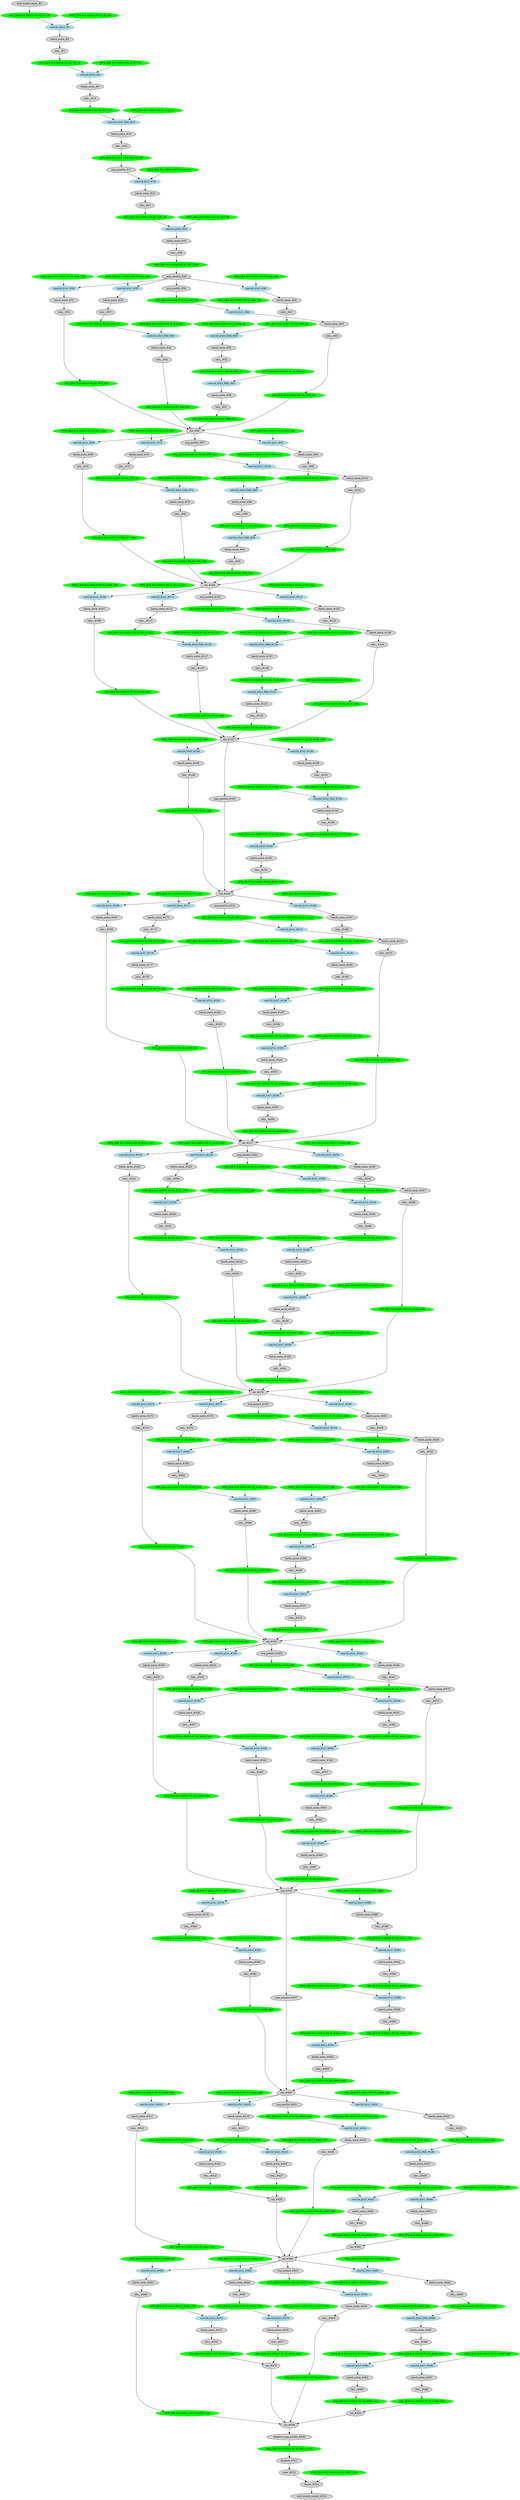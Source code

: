 strict digraph  {
"0 /nncf_model_input_0" [id=0, label="nncf_model_input_#0", style=filled, type=nncf_model_input];
"1 AsymmetricQuantizer/asymmetric_quantize_0" [color=green, id=1, label="AFQ_[B:8 M:A SGN:S PC:N]_#1_G0", style=filled, type=asymmetric_quantize];
"2 Inception3/BasicConv2d[Conv2d_1a_3x3]/NNCFConv2d[conv]/ModuleDict[pre_ops]/UpdateWeight[0]/SymmetricQuantizer[op]/symmetric_quantize_0" [color=green, id=2, label="WFQ_[B:8 M:S SGN:S PC:Y]_#2_G0", style=filled, type=symmetric_quantize];
"3 Inception3/BasicConv2d[Conv2d_1a_3x3]/NNCFConv2d[conv]/conv2d_0" [color=lightblue, id=3, label="conv2d_k3x3_#3", style=filled, type=conv2d];
"4 Inception3/BasicConv2d[Conv2d_1a_3x3]/NNCFBatchNorm2d[bn]/batch_norm_0" [id=4, label="batch_norm_#4", style=filled, type=batch_norm];
"5 Inception3/BasicConv2d[Conv2d_1a_3x3]/relu__0" [id=5, label="relu__#5", style=filled, type=relu_];
"6 Inception3/BasicConv2d[Conv2d_1a_3x3]/AsymmetricQuantizer/asymmetric_quantize_0" [color=green, id=6, label="AFQ_[B:8 M:A SGN:S PC:N]_#6_G1", style=filled, type=asymmetric_quantize];
"7 Inception3/BasicConv2d[Conv2d_2a_3x3]/NNCFConv2d[conv]/ModuleDict[pre_ops]/UpdateWeight[0]/SymmetricQuantizer[op]/symmetric_quantize_0" [color=green, id=7, label="WFQ_[B:8 M:S SGN:S PC:Y]_#7_G1", style=filled, type=symmetric_quantize];
"8 Inception3/BasicConv2d[Conv2d_2a_3x3]/NNCFConv2d[conv]/conv2d_0" [color=lightblue, id=8, label="conv2d_k3x3_#8", style=filled, type=conv2d];
"9 Inception3/BasicConv2d[Conv2d_2a_3x3]/NNCFBatchNorm2d[bn]/batch_norm_0" [id=9, label="batch_norm_#9", style=filled, type=batch_norm];
"10 Inception3/BasicConv2d[Conv2d_2a_3x3]/relu__0" [id=10, label="relu__#10", style=filled, type=relu_];
"11 Inception3/BasicConv2d[Conv2d_2a_3x3]/AsymmetricQuantizer/asymmetric_quantize_0" [color=green, id=11, label="AFQ_[B:8 M:A SGN:S PC:N]_#11_G2", style=filled, type=asymmetric_quantize];
"12 Inception3/BasicConv2d[Conv2d_2b_3x3]/NNCFConv2d[conv]/ModuleDict[pre_ops]/UpdateWeight[0]/SymmetricQuantizer[op]/symmetric_quantize_0" [color=green, id=12, label="WFQ_[B:8 M:S SGN:S PC:Y]_#12_G2", style=filled, type=symmetric_quantize];
"13 Inception3/BasicConv2d[Conv2d_2b_3x3]/NNCFConv2d[conv]/conv2d_0" [color=lightblue, id=13, label="conv2d_k3x3_PAD_#13", style=filled, type=conv2d];
"14 Inception3/BasicConv2d[Conv2d_2b_3x3]/NNCFBatchNorm2d[bn]/batch_norm_0" [id=14, label="batch_norm_#14", style=filled, type=batch_norm];
"15 Inception3/BasicConv2d[Conv2d_2b_3x3]/relu__0" [id=15, label="relu__#15", style=filled, type=relu_];
"16 Inception3/BasicConv2d[Conv2d_2b_3x3]/AsymmetricQuantizer/asymmetric_quantize_0" [color=green, id=16, label="AFQ_[B:8 M:A SGN:S PC:N]_#16_G3", style=filled, type=asymmetric_quantize];
"17 Inception3/max_pool2d_0" [id=17, label="max_pool2d_#17", style=filled, type=max_pool2d];
"18 Inception3/BasicConv2d[Conv2d_3b_1x1]/NNCFConv2d[conv]/ModuleDict[pre_ops]/UpdateWeight[0]/SymmetricQuantizer[op]/symmetric_quantize_0" [color=green, id=18, label="WFQ_[B:8 M:S SGN:S PC:Y]_#18_G3", style=filled, type=symmetric_quantize];
"19 Inception3/BasicConv2d[Conv2d_3b_1x1]/NNCFConv2d[conv]/conv2d_0" [color=lightblue, id=19, label="conv2d_k1x1_#19", style=filled, type=conv2d];
"20 Inception3/BasicConv2d[Conv2d_3b_1x1]/NNCFBatchNorm2d[bn]/batch_norm_0" [id=20, label="batch_norm_#20", style=filled, type=batch_norm];
"21 Inception3/BasicConv2d[Conv2d_3b_1x1]/relu__0" [id=21, label="relu__#21", style=filled, type=relu_];
"22 Inception3/BasicConv2d[Conv2d_3b_1x1]/AsymmetricQuantizer/asymmetric_quantize_0" [color=green, id=22, label="AFQ_[B:8 M:A SGN:S PC:N]_#22_G4", style=filled, type=asymmetric_quantize];
"23 Inception3/BasicConv2d[Conv2d_4a_3x3]/NNCFConv2d[conv]/ModuleDict[pre_ops]/UpdateWeight[0]/SymmetricQuantizer[op]/symmetric_quantize_0" [color=green, id=23, label="WFQ_[B:8 M:S SGN:S PC:Y]_#23_G4", style=filled, type=symmetric_quantize];
"24 Inception3/BasicConv2d[Conv2d_4a_3x3]/NNCFConv2d[conv]/conv2d_0" [color=lightblue, id=24, label="conv2d_k3x3_#24", style=filled, type=conv2d];
"25 Inception3/BasicConv2d[Conv2d_4a_3x3]/NNCFBatchNorm2d[bn]/batch_norm_0" [id=25, label="batch_norm_#25", style=filled, type=batch_norm];
"26 Inception3/BasicConv2d[Conv2d_4a_3x3]/relu__0" [id=26, label="relu__#26", style=filled, type=relu_];
"27 Inception3/BasicConv2d[Conv2d_4a_3x3]/AsymmetricQuantizer/asymmetric_quantize_0" [color=green, id=27, label="AFQ_[B:8 M:A SGN:S PC:N]_#27_G56", style=filled, type=asymmetric_quantize];
"28 Inception3/max_pool2d_1" [id=28, label="max_pool2d_#28", style=filled, type=max_pool2d];
"29 Inception3/InceptionA[Mixed_5b]/BasicConv2d[branch1x1]/NNCFConv2d[conv]/ModuleDict[pre_ops]/UpdateWeight[0]/SymmetricQuantizer[op]/symmetric_quantize_0" [color=green, id=29, label="WFQ_[B:8 M:S SGN:S PC:Y]_#29_G56", style=filled, type=symmetric_quantize];
"30 Inception3/InceptionA[Mixed_5b]/BasicConv2d[branch1x1]/NNCFConv2d[conv]/conv2d_0" [color=lightblue, id=30, label="conv2d_k1x1_#30", style=filled, type=conv2d];
"31 Inception3/InceptionA[Mixed_5b]/BasicConv2d[branch1x1]/NNCFBatchNorm2d[bn]/batch_norm_0" [id=31, label="batch_norm_#31", style=filled, type=batch_norm];
"32 Inception3/InceptionA[Mixed_5b]/BasicConv2d[branch1x1]/relu__0" [id=32, label="relu__#32", style=filled, type=relu_];
"33 Inception3/InceptionA[Mixed_5b]/BasicConv2d[branch1x1]/AsymmetricQuantizer/asymmetric_quantize_0" [color=green, id=33, label="AFQ_[B:8 M:A SGN:S PC:N]_#33_G61", style=filled, type=asymmetric_quantize];
"34 Inception3/InceptionA[Mixed_5b]/BasicConv2d[branch5x5_1]/NNCFConv2d[conv]/ModuleDict[pre_ops]/UpdateWeight[0]/SymmetricQuantizer[op]/symmetric_quantize_0" [color=green, id=34, label="WFQ_[B:8 M:S SGN:S PC:Y]_#34_G56", style=filled, type=symmetric_quantize];
"35 Inception3/InceptionA[Mixed_5b]/BasicConv2d[branch5x5_1]/NNCFConv2d[conv]/conv2d_0" [color=lightblue, id=35, label="conv2d_k1x1_#35", style=filled, type=conv2d];
"36 Inception3/InceptionA[Mixed_5b]/BasicConv2d[branch5x5_1]/NNCFBatchNorm2d[bn]/batch_norm_0" [id=36, label="batch_norm_#36", style=filled, type=batch_norm];
"37 Inception3/InceptionA[Mixed_5b]/BasicConv2d[branch5x5_1]/relu__0" [id=37, label="relu__#37", style=filled, type=relu_];
"38 Inception3/InceptionA[Mixed_5b]/BasicConv2d[branch5x5_1]/AsymmetricQuantizer/asymmetric_quantize_0" [color=green, id=38, label="AFQ_[B:8 M:A SGN:S PC:N]_#38_G5", style=filled, type=asymmetric_quantize];
"39 Inception3/InceptionA[Mixed_5b]/BasicConv2d[branch5x5_2]/NNCFConv2d[conv]/ModuleDict[pre_ops]/UpdateWeight[0]/SymmetricQuantizer[op]/symmetric_quantize_0" [color=green, id=39, label="WFQ_[B:8 M:S SGN:S PC:Y]_#39_G5", style=filled, type=symmetric_quantize];
"40 Inception3/InceptionA[Mixed_5b]/BasicConv2d[branch5x5_2]/NNCFConv2d[conv]/conv2d_0" [color=lightblue, id=40, label="conv2d_k5x5_PAD_#40", style=filled, type=conv2d];
"41 Inception3/InceptionA[Mixed_5b]/BasicConv2d[branch5x5_2]/NNCFBatchNorm2d[bn]/batch_norm_0" [id=41, label="batch_norm_#41", style=filled, type=batch_norm];
"42 Inception3/InceptionA[Mixed_5b]/BasicConv2d[branch5x5_2]/relu__0" [id=42, label="relu__#42", style=filled, type=relu_];
"43 Inception3/InceptionA[Mixed_5b]/BasicConv2d[branch5x5_2]/AsymmetricQuantizer/asymmetric_quantize_0" [color=green, id=43, label="AFQ_[B:8 M:A SGN:S PC:N]_#43_G61", style=filled, type=asymmetric_quantize];
"44 Inception3/InceptionA[Mixed_5b]/BasicConv2d[branch3x3dbl_1]/NNCFConv2d[conv]/ModuleDict[pre_ops]/UpdateWeight[0]/SymmetricQuantizer[op]/symmetric_quantize_0" [color=green, id=44, label="WFQ_[B:8 M:S SGN:S PC:Y]_#44_G56", style=filled, type=symmetric_quantize];
"45 Inception3/InceptionA[Mixed_5b]/BasicConv2d[branch3x3dbl_1]/NNCFConv2d[conv]/conv2d_0" [color=lightblue, id=45, label="conv2d_k1x1_#45", style=filled, type=conv2d];
"46 Inception3/InceptionA[Mixed_5b]/BasicConv2d[branch3x3dbl_1]/NNCFBatchNorm2d[bn]/batch_norm_0" [id=46, label="batch_norm_#46", style=filled, type=batch_norm];
"47 Inception3/InceptionA[Mixed_5b]/BasicConv2d[branch3x3dbl_1]/relu__0" [id=47, label="relu__#47", style=filled, type=relu_];
"48 Inception3/InceptionA[Mixed_5b]/BasicConv2d[branch3x3dbl_1]/AsymmetricQuantizer/asymmetric_quantize_0" [color=green, id=48, label="AFQ_[B:8 M:A SGN:S PC:N]_#48_G6", style=filled, type=asymmetric_quantize];
"49 Inception3/InceptionA[Mixed_5b]/BasicConv2d[branch3x3dbl_2]/NNCFConv2d[conv]/ModuleDict[pre_ops]/UpdateWeight[0]/SymmetricQuantizer[op]/symmetric_quantize_0" [color=green, id=49, label="WFQ_[B:8 M:S SGN:S PC:Y]_#49_G6", style=filled, type=symmetric_quantize];
"50 Inception3/InceptionA[Mixed_5b]/BasicConv2d[branch3x3dbl_2]/NNCFConv2d[conv]/conv2d_0" [color=lightblue, id=50, label="conv2d_k3x3_PAD_#50", style=filled, type=conv2d];
"51 Inception3/InceptionA[Mixed_5b]/BasicConv2d[branch3x3dbl_2]/NNCFBatchNorm2d[bn]/batch_norm_0" [id=51, label="batch_norm_#51", style=filled, type=batch_norm];
"52 Inception3/InceptionA[Mixed_5b]/BasicConv2d[branch3x3dbl_2]/relu__0" [id=52, label="relu__#52", style=filled, type=relu_];
"53 Inception3/InceptionA[Mixed_5b]/BasicConv2d[branch3x3dbl_2]/AsymmetricQuantizer/asymmetric_quantize_0" [color=green, id=53, label="AFQ_[B:8 M:A SGN:S PC:N]_#53_G7", style=filled, type=asymmetric_quantize];
"54 Inception3/InceptionA[Mixed_5b]/BasicConv2d[branch3x3dbl_3]/NNCFConv2d[conv]/ModuleDict[pre_ops]/UpdateWeight[0]/SymmetricQuantizer[op]/symmetric_quantize_0" [color=green, id=54, label="WFQ_[B:8 M:S SGN:S PC:Y]_#54_G7", style=filled, type=symmetric_quantize];
"55 Inception3/InceptionA[Mixed_5b]/BasicConv2d[branch3x3dbl_3]/NNCFConv2d[conv]/conv2d_0" [color=lightblue, id=55, label="conv2d_k3x3_PAD_#55", style=filled, type=conv2d];
"56 Inception3/InceptionA[Mixed_5b]/BasicConv2d[branch3x3dbl_3]/NNCFBatchNorm2d[bn]/batch_norm_0" [id=56, label="batch_norm_#56", style=filled, type=batch_norm];
"57 Inception3/InceptionA[Mixed_5b]/BasicConv2d[branch3x3dbl_3]/relu__0" [id=57, label="relu__#57", style=filled, type=relu_];
"58 Inception3/InceptionA[Mixed_5b]/BasicConv2d[branch3x3dbl_3]/AsymmetricQuantizer/asymmetric_quantize_0" [color=green, id=58, label="AFQ_[B:8 M:A SGN:S PC:N]_#58_G61", style=filled, type=asymmetric_quantize];
"59 Inception3/InceptionA[Mixed_5b]/avg_pool2d_0" [id=59, label="avg_pool2d_#59", style=filled, type=avg_pool2d];
"60 Inception3/InceptionA[Mixed_5b]/AsymmetricQuantizer/asymmetric_quantize_0" [color=green, id=60, label="AFQ_[B:8 M:A SGN:S PC:N]_#60_G8", style=filled, type=asymmetric_quantize];
"61 Inception3/InceptionA[Mixed_5b]/BasicConv2d[branch_pool]/NNCFConv2d[conv]/ModuleDict[pre_ops]/UpdateWeight[0]/SymmetricQuantizer[op]/symmetric_quantize_0" [color=green, id=61, label="WFQ_[B:8 M:S SGN:S PC:Y]_#61_G8", style=filled, type=symmetric_quantize];
"62 Inception3/InceptionA[Mixed_5b]/BasicConv2d[branch_pool]/NNCFConv2d[conv]/conv2d_0" [color=lightblue, id=62, label="conv2d_k1x1_#62", style=filled, type=conv2d];
"63 Inception3/InceptionA[Mixed_5b]/BasicConv2d[branch_pool]/NNCFBatchNorm2d[bn]/batch_norm_0" [id=63, label="batch_norm_#63", style=filled, type=batch_norm];
"64 Inception3/InceptionA[Mixed_5b]/BasicConv2d[branch_pool]/relu__0" [id=64, label="relu__#64", style=filled, type=relu_];
"65 Inception3/InceptionA[Mixed_5b]/BasicConv2d[branch_pool]/AsymmetricQuantizer/asymmetric_quantize_0" [color=green, id=65, label="AFQ_[B:8 M:A SGN:S PC:N]_#65_G61", style=filled, type=asymmetric_quantize];
"66 Inception3/InceptionA[Mixed_5b]/cat_0" [id=66, label="cat_#66", style=filled, type=cat];
"67 Inception3/InceptionA[Mixed_5c]/BasicConv2d[branch1x1]/NNCFConv2d[conv]/ModuleDict[pre_ops]/UpdateWeight[0]/SymmetricQuantizer[op]/symmetric_quantize_0" [color=green, id=67, label="WFQ_[B:8 M:S SGN:S PC:Y]_#67_G61", style=filled, type=symmetric_quantize];
"68 Inception3/InceptionA[Mixed_5c]/BasicConv2d[branch1x1]/NNCFConv2d[conv]/conv2d_0" [color=lightblue, id=68, label="conv2d_k1x1_#68", style=filled, type=conv2d];
"69 Inception3/InceptionA[Mixed_5c]/BasicConv2d[branch1x1]/NNCFBatchNorm2d[bn]/batch_norm_0" [id=69, label="batch_norm_#69", style=filled, type=batch_norm];
"70 Inception3/InceptionA[Mixed_5c]/BasicConv2d[branch1x1]/relu__0" [id=70, label="relu__#70", style=filled, type=relu_];
"71 Inception3/InceptionA[Mixed_5c]/BasicConv2d[branch1x1]/AsymmetricQuantizer/asymmetric_quantize_0" [color=green, id=71, label="AFQ_[B:8 M:A SGN:S PC:N]_#71_G62", style=filled, type=asymmetric_quantize];
"72 Inception3/InceptionA[Mixed_5c]/BasicConv2d[branch5x5_1]/NNCFConv2d[conv]/ModuleDict[pre_ops]/UpdateWeight[0]/SymmetricQuantizer[op]/symmetric_quantize_0" [color=green, id=72, label="WFQ_[B:8 M:S SGN:S PC:Y]_#72_G61", style=filled, type=symmetric_quantize];
"73 Inception3/InceptionA[Mixed_5c]/BasicConv2d[branch5x5_1]/NNCFConv2d[conv]/conv2d_0" [color=lightblue, id=73, label="conv2d_k1x1_#73", style=filled, type=conv2d];
"74 Inception3/InceptionA[Mixed_5c]/BasicConv2d[branch5x5_1]/NNCFBatchNorm2d[bn]/batch_norm_0" [id=74, label="batch_norm_#74", style=filled, type=batch_norm];
"75 Inception3/InceptionA[Mixed_5c]/BasicConv2d[branch5x5_1]/relu__0" [id=75, label="relu__#75", style=filled, type=relu_];
"76 Inception3/InceptionA[Mixed_5c]/BasicConv2d[branch5x5_1]/AsymmetricQuantizer/asymmetric_quantize_0" [color=green, id=76, label="AFQ_[B:8 M:A SGN:S PC:N]_#76_G9", style=filled, type=asymmetric_quantize];
"77 Inception3/InceptionA[Mixed_5c]/BasicConv2d[branch5x5_2]/NNCFConv2d[conv]/ModuleDict[pre_ops]/UpdateWeight[0]/SymmetricQuantizer[op]/symmetric_quantize_0" [color=green, id=77, label="WFQ_[B:8 M:S SGN:S PC:Y]_#77_G9", style=filled, type=symmetric_quantize];
"78 Inception3/InceptionA[Mixed_5c]/BasicConv2d[branch5x5_2]/NNCFConv2d[conv]/conv2d_0" [color=lightblue, id=78, label="conv2d_k5x5_PAD_#78", style=filled, type=conv2d];
"79 Inception3/InceptionA[Mixed_5c]/BasicConv2d[branch5x5_2]/NNCFBatchNorm2d[bn]/batch_norm_0" [id=79, label="batch_norm_#79", style=filled, type=batch_norm];
"80 Inception3/InceptionA[Mixed_5c]/BasicConv2d[branch5x5_2]/relu__0" [id=80, label="relu__#80", style=filled, type=relu_];
"81 Inception3/InceptionA[Mixed_5c]/BasicConv2d[branch5x5_2]/AsymmetricQuantizer/asymmetric_quantize_0" [color=green, id=81, label="AFQ_[B:8 M:A SGN:S PC:N]_#81_G62", style=filled, type=asymmetric_quantize];
"82 Inception3/InceptionA[Mixed_5c]/BasicConv2d[branch3x3dbl_1]/NNCFConv2d[conv]/ModuleDict[pre_ops]/UpdateWeight[0]/SymmetricQuantizer[op]/symmetric_quantize_0" [color=green, id=82, label="WFQ_[B:8 M:S SGN:S PC:Y]_#82_G61", style=filled, type=symmetric_quantize];
"83 Inception3/InceptionA[Mixed_5c]/BasicConv2d[branch3x3dbl_1]/NNCFConv2d[conv]/conv2d_0" [color=lightblue, id=83, label="conv2d_k1x1_#83", style=filled, type=conv2d];
"84 Inception3/InceptionA[Mixed_5c]/BasicConv2d[branch3x3dbl_1]/NNCFBatchNorm2d[bn]/batch_norm_0" [id=84, label="batch_norm_#84", style=filled, type=batch_norm];
"85 Inception3/InceptionA[Mixed_5c]/BasicConv2d[branch3x3dbl_1]/relu__0" [id=85, label="relu__#85", style=filled, type=relu_];
"86 Inception3/InceptionA[Mixed_5c]/BasicConv2d[branch3x3dbl_1]/AsymmetricQuantizer/asymmetric_quantize_0" [color=green, id=86, label="AFQ_[B:8 M:A SGN:S PC:N]_#86_G10", style=filled, type=asymmetric_quantize];
"87 Inception3/InceptionA[Mixed_5c]/BasicConv2d[branch3x3dbl_2]/NNCFConv2d[conv]/ModuleDict[pre_ops]/UpdateWeight[0]/SymmetricQuantizer[op]/symmetric_quantize_0" [color=green, id=87, label="WFQ_[B:8 M:S SGN:S PC:Y]_#87_G10", style=filled, type=symmetric_quantize];
"88 Inception3/InceptionA[Mixed_5c]/BasicConv2d[branch3x3dbl_2]/NNCFConv2d[conv]/conv2d_0" [color=lightblue, id=88, label="conv2d_k3x3_PAD_#88", style=filled, type=conv2d];
"89 Inception3/InceptionA[Mixed_5c]/BasicConv2d[branch3x3dbl_2]/NNCFBatchNorm2d[bn]/batch_norm_0" [id=89, label="batch_norm_#89", style=filled, type=batch_norm];
"90 Inception3/InceptionA[Mixed_5c]/BasicConv2d[branch3x3dbl_2]/relu__0" [id=90, label="relu__#90", style=filled, type=relu_];
"91 Inception3/InceptionA[Mixed_5c]/BasicConv2d[branch3x3dbl_2]/AsymmetricQuantizer/asymmetric_quantize_0" [color=green, id=91, label="AFQ_[B:8 M:A SGN:S PC:N]_#91_G11", style=filled, type=asymmetric_quantize];
"92 Inception3/InceptionA[Mixed_5c]/BasicConv2d[branch3x3dbl_3]/NNCFConv2d[conv]/ModuleDict[pre_ops]/UpdateWeight[0]/SymmetricQuantizer[op]/symmetric_quantize_0" [color=green, id=92, label="WFQ_[B:8 M:S SGN:S PC:Y]_#92_G11", style=filled, type=symmetric_quantize];
"93 Inception3/InceptionA[Mixed_5c]/BasicConv2d[branch3x3dbl_3]/NNCFConv2d[conv]/conv2d_0" [color=lightblue, id=93, label="conv2d_k3x3_PAD_#93", style=filled, type=conv2d];
"94 Inception3/InceptionA[Mixed_5c]/BasicConv2d[branch3x3dbl_3]/NNCFBatchNorm2d[bn]/batch_norm_0" [id=94, label="batch_norm_#94", style=filled, type=batch_norm];
"95 Inception3/InceptionA[Mixed_5c]/BasicConv2d[branch3x3dbl_3]/relu__0" [id=95, label="relu__#95", style=filled, type=relu_];
"96 Inception3/InceptionA[Mixed_5c]/BasicConv2d[branch3x3dbl_3]/AsymmetricQuantizer/asymmetric_quantize_0" [color=green, id=96, label="AFQ_[B:8 M:A SGN:S PC:N]_#96_G62", style=filled, type=asymmetric_quantize];
"97 Inception3/InceptionA[Mixed_5c]/avg_pool2d_0" [id=97, label="avg_pool2d_#97", style=filled, type=avg_pool2d];
"98 Inception3/InceptionA[Mixed_5c]/AsymmetricQuantizer/asymmetric_quantize_0" [color=green, id=98, label="AFQ_[B:8 M:A SGN:S PC:N]_#98_G12", style=filled, type=asymmetric_quantize];
"99 Inception3/InceptionA[Mixed_5c]/BasicConv2d[branch_pool]/NNCFConv2d[conv]/ModuleDict[pre_ops]/UpdateWeight[0]/SymmetricQuantizer[op]/symmetric_quantize_0" [color=green, id=99, label="WFQ_[B:8 M:S SGN:S PC:Y]_#99_G12", style=filled, type=symmetric_quantize];
"100 Inception3/InceptionA[Mixed_5c]/BasicConv2d[branch_pool]/NNCFConv2d[conv]/conv2d_0" [color=lightblue, id=100, label="conv2d_k1x1_#100", style=filled, type=conv2d];
"101 Inception3/InceptionA[Mixed_5c]/BasicConv2d[branch_pool]/NNCFBatchNorm2d[bn]/batch_norm_0" [id=101, label="batch_norm_#101", style=filled, type=batch_norm];
"102 Inception3/InceptionA[Mixed_5c]/BasicConv2d[branch_pool]/relu__0" [id=102, label="relu__#102", style=filled, type=relu_];
"103 Inception3/InceptionA[Mixed_5c]/BasicConv2d[branch_pool]/AsymmetricQuantizer/asymmetric_quantize_0" [color=green, id=103, label="AFQ_[B:8 M:A SGN:S PC:N]_#103_G62", style=filled, type=asymmetric_quantize];
"104 Inception3/InceptionA[Mixed_5c]/cat_0" [id=104, label="cat_#104", style=filled, type=cat];
"105 Inception3/InceptionA[Mixed_5d]/BasicConv2d[branch1x1]/NNCFConv2d[conv]/ModuleDict[pre_ops]/UpdateWeight[0]/SymmetricQuantizer[op]/symmetric_quantize_0" [color=green, id=105, label="WFQ_[B:8 M:S SGN:S PC:Y]_#105_G62", style=filled, type=symmetric_quantize];
"106 Inception3/InceptionA[Mixed_5d]/BasicConv2d[branch1x1]/NNCFConv2d[conv]/conv2d_0" [color=lightblue, id=106, label="conv2d_k1x1_#106", style=filled, type=conv2d];
"107 Inception3/InceptionA[Mixed_5d]/BasicConv2d[branch1x1]/NNCFBatchNorm2d[bn]/batch_norm_0" [id=107, label="batch_norm_#107", style=filled, type=batch_norm];
"108 Inception3/InceptionA[Mixed_5d]/BasicConv2d[branch1x1]/relu__0" [id=108, label="relu__#108", style=filled, type=relu_];
"109 Inception3/InceptionA[Mixed_5d]/BasicConv2d[branch1x1]/AsymmetricQuantizer/asymmetric_quantize_0" [color=green, id=109, label="AFQ_[B:8 M:A SGN:S PC:N]_#109_G68", style=filled, type=asymmetric_quantize];
"110 Inception3/InceptionA[Mixed_5d]/BasicConv2d[branch5x5_1]/NNCFConv2d[conv]/ModuleDict[pre_ops]/UpdateWeight[0]/SymmetricQuantizer[op]/symmetric_quantize_0" [color=green, id=110, label="WFQ_[B:8 M:S SGN:S PC:Y]_#110_G62", style=filled, type=symmetric_quantize];
"111 Inception3/InceptionA[Mixed_5d]/BasicConv2d[branch5x5_1]/NNCFConv2d[conv]/conv2d_0" [color=lightblue, id=111, label="conv2d_k1x1_#111", style=filled, type=conv2d];
"112 Inception3/InceptionA[Mixed_5d]/BasicConv2d[branch5x5_1]/NNCFBatchNorm2d[bn]/batch_norm_0" [id=112, label="batch_norm_#112", style=filled, type=batch_norm];
"113 Inception3/InceptionA[Mixed_5d]/BasicConv2d[branch5x5_1]/relu__0" [id=113, label="relu__#113", style=filled, type=relu_];
"114 Inception3/InceptionA[Mixed_5d]/BasicConv2d[branch5x5_1]/AsymmetricQuantizer/asymmetric_quantize_0" [color=green, id=114, label="AFQ_[B:8 M:A SGN:S PC:N]_#114_G13", style=filled, type=asymmetric_quantize];
"115 Inception3/InceptionA[Mixed_5d]/BasicConv2d[branch5x5_2]/NNCFConv2d[conv]/ModuleDict[pre_ops]/UpdateWeight[0]/SymmetricQuantizer[op]/symmetric_quantize_0" [color=green, id=115, label="WFQ_[B:8 M:S SGN:S PC:Y]_#115_G13", style=filled, type=symmetric_quantize];
"116 Inception3/InceptionA[Mixed_5d]/BasicConv2d[branch5x5_2]/NNCFConv2d[conv]/conv2d_0" [color=lightblue, id=116, label="conv2d_k5x5_PAD_#116", style=filled, type=conv2d];
"117 Inception3/InceptionA[Mixed_5d]/BasicConv2d[branch5x5_2]/NNCFBatchNorm2d[bn]/batch_norm_0" [id=117, label="batch_norm_#117", style=filled, type=batch_norm];
"118 Inception3/InceptionA[Mixed_5d]/BasicConv2d[branch5x5_2]/relu__0" [id=118, label="relu__#118", style=filled, type=relu_];
"119 Inception3/InceptionA[Mixed_5d]/BasicConv2d[branch5x5_2]/AsymmetricQuantizer/asymmetric_quantize_0" [color=green, id=119, label="AFQ_[B:8 M:A SGN:S PC:N]_#119_G68", style=filled, type=asymmetric_quantize];
"120 Inception3/InceptionA[Mixed_5d]/BasicConv2d[branch3x3dbl_1]/NNCFConv2d[conv]/ModuleDict[pre_ops]/UpdateWeight[0]/SymmetricQuantizer[op]/symmetric_quantize_0" [color=green, id=120, label="WFQ_[B:8 M:S SGN:S PC:Y]_#120_G62", style=filled, type=symmetric_quantize];
"121 Inception3/InceptionA[Mixed_5d]/BasicConv2d[branch3x3dbl_1]/NNCFConv2d[conv]/conv2d_0" [color=lightblue, id=121, label="conv2d_k1x1_#121", style=filled, type=conv2d];
"122 Inception3/InceptionA[Mixed_5d]/BasicConv2d[branch3x3dbl_1]/NNCFBatchNorm2d[bn]/batch_norm_0" [id=122, label="batch_norm_#122", style=filled, type=batch_norm];
"123 Inception3/InceptionA[Mixed_5d]/BasicConv2d[branch3x3dbl_1]/relu__0" [id=123, label="relu__#123", style=filled, type=relu_];
"124 Inception3/InceptionA[Mixed_5d]/BasicConv2d[branch3x3dbl_1]/AsymmetricQuantizer/asymmetric_quantize_0" [color=green, id=124, label="AFQ_[B:8 M:A SGN:S PC:N]_#124_G14", style=filled, type=asymmetric_quantize];
"125 Inception3/InceptionA[Mixed_5d]/BasicConv2d[branch3x3dbl_2]/NNCFConv2d[conv]/ModuleDict[pre_ops]/UpdateWeight[0]/SymmetricQuantizer[op]/symmetric_quantize_0" [color=green, id=125, label="WFQ_[B:8 M:S SGN:S PC:Y]_#125_G14", style=filled, type=symmetric_quantize];
"126 Inception3/InceptionA[Mixed_5d]/BasicConv2d[branch3x3dbl_2]/NNCFConv2d[conv]/conv2d_0" [color=lightblue, id=126, label="conv2d_k3x3_PAD_#126", style=filled, type=conv2d];
"127 Inception3/InceptionA[Mixed_5d]/BasicConv2d[branch3x3dbl_2]/NNCFBatchNorm2d[bn]/batch_norm_0" [id=127, label="batch_norm_#127", style=filled, type=batch_norm];
"128 Inception3/InceptionA[Mixed_5d]/BasicConv2d[branch3x3dbl_2]/relu__0" [id=128, label="relu__#128", style=filled, type=relu_];
"129 Inception3/InceptionA[Mixed_5d]/BasicConv2d[branch3x3dbl_2]/AsymmetricQuantizer/asymmetric_quantize_0" [color=green, id=129, label="AFQ_[B:8 M:A SGN:S PC:N]_#129_G15", style=filled, type=asymmetric_quantize];
"130 Inception3/InceptionA[Mixed_5d]/BasicConv2d[branch3x3dbl_3]/NNCFConv2d[conv]/ModuleDict[pre_ops]/UpdateWeight[0]/SymmetricQuantizer[op]/symmetric_quantize_0" [color=green, id=130, label="WFQ_[B:8 M:S SGN:S PC:Y]_#130_G15", style=filled, type=symmetric_quantize];
"131 Inception3/InceptionA[Mixed_5d]/BasicConv2d[branch3x3dbl_3]/NNCFConv2d[conv]/conv2d_0" [color=lightblue, id=131, label="conv2d_k3x3_PAD_#131", style=filled, type=conv2d];
"132 Inception3/InceptionA[Mixed_5d]/BasicConv2d[branch3x3dbl_3]/NNCFBatchNorm2d[bn]/batch_norm_0" [id=132, label="batch_norm_#132", style=filled, type=batch_norm];
"133 Inception3/InceptionA[Mixed_5d]/BasicConv2d[branch3x3dbl_3]/relu__0" [id=133, label="relu__#133", style=filled, type=relu_];
"134 Inception3/InceptionA[Mixed_5d]/BasicConv2d[branch3x3dbl_3]/AsymmetricQuantizer/asymmetric_quantize_0" [color=green, id=134, label="AFQ_[B:8 M:A SGN:S PC:N]_#134_G68", style=filled, type=asymmetric_quantize];
"135 Inception3/InceptionA[Mixed_5d]/avg_pool2d_0" [id=135, label="avg_pool2d_#135", style=filled, type=avg_pool2d];
"136 Inception3/InceptionA[Mixed_5d]/AsymmetricQuantizer/asymmetric_quantize_0" [color=green, id=136, label="AFQ_[B:8 M:A SGN:S PC:N]_#136_G16", style=filled, type=asymmetric_quantize];
"137 Inception3/InceptionA[Mixed_5d]/BasicConv2d[branch_pool]/NNCFConv2d[conv]/ModuleDict[pre_ops]/UpdateWeight[0]/SymmetricQuantizer[op]/symmetric_quantize_0" [color=green, id=137, label="WFQ_[B:8 M:S SGN:S PC:Y]_#137_G16", style=filled, type=symmetric_quantize];
"138 Inception3/InceptionA[Mixed_5d]/BasicConv2d[branch_pool]/NNCFConv2d[conv]/conv2d_0" [color=lightblue, id=138, label="conv2d_k1x1_#138", style=filled, type=conv2d];
"139 Inception3/InceptionA[Mixed_5d]/BasicConv2d[branch_pool]/NNCFBatchNorm2d[bn]/batch_norm_0" [id=139, label="batch_norm_#139", style=filled, type=batch_norm];
"140 Inception3/InceptionA[Mixed_5d]/BasicConv2d[branch_pool]/relu__0" [id=140, label="relu__#140", style=filled, type=relu_];
"141 Inception3/InceptionA[Mixed_5d]/BasicConv2d[branch_pool]/AsymmetricQuantizer/asymmetric_quantize_0" [color=green, id=141, label="AFQ_[B:8 M:A SGN:S PC:N]_#141_G68", style=filled, type=asymmetric_quantize];
"142 Inception3/InceptionA[Mixed_5d]/cat_0" [id=142, label="cat_#142", style=filled, type=cat];
"143 Inception3/InceptionB[Mixed_6a]/BasicConv2d[branch3x3]/NNCFConv2d[conv]/ModuleDict[pre_ops]/UpdateWeight[0]/SymmetricQuantizer[op]/symmetric_quantize_0" [color=green, id=143, label="WFQ_[B:8 M:S SGN:S PC:Y]_#143_G68", style=filled, type=symmetric_quantize];
"144 Inception3/InceptionB[Mixed_6a]/BasicConv2d[branch3x3]/NNCFConv2d[conv]/conv2d_0" [color=lightblue, id=144, label="conv2d_k3x3_#144", style=filled, type=conv2d];
"145 Inception3/InceptionB[Mixed_6a]/BasicConv2d[branch3x3]/NNCFBatchNorm2d[bn]/batch_norm_0" [id=145, label="batch_norm_#145", style=filled, type=batch_norm];
"146 Inception3/InceptionB[Mixed_6a]/BasicConv2d[branch3x3]/relu__0" [id=146, label="relu__#146", style=filled, type=relu_];
"147 Inception3/InceptionB[Mixed_6a]/BasicConv2d[branch3x3]/AsymmetricQuantizer/asymmetric_quantize_0" [color=green, id=147, label="AFQ_[B:8 M:A SGN:S PC:N]_#147_G68", style=filled, type=asymmetric_quantize];
"148 Inception3/InceptionB[Mixed_6a]/BasicConv2d[branch3x3dbl_1]/NNCFConv2d[conv]/ModuleDict[pre_ops]/UpdateWeight[0]/SymmetricQuantizer[op]/symmetric_quantize_0" [color=green, id=148, label="WFQ_[B:8 M:S SGN:S PC:Y]_#148_G68", style=filled, type=symmetric_quantize];
"149 Inception3/InceptionB[Mixed_6a]/BasicConv2d[branch3x3dbl_1]/NNCFConv2d[conv]/conv2d_0" [color=lightblue, id=149, label="conv2d_k1x1_#149", style=filled, type=conv2d];
"150 Inception3/InceptionB[Mixed_6a]/BasicConv2d[branch3x3dbl_1]/NNCFBatchNorm2d[bn]/batch_norm_0" [id=150, label="batch_norm_#150", style=filled, type=batch_norm];
"151 Inception3/InceptionB[Mixed_6a]/BasicConv2d[branch3x3dbl_1]/relu__0" [id=151, label="relu__#151", style=filled, type=relu_];
"152 Inception3/InceptionB[Mixed_6a]/BasicConv2d[branch3x3dbl_1]/AsymmetricQuantizer/asymmetric_quantize_0" [color=green, id=152, label="AFQ_[B:8 M:A SGN:S PC:N]_#152_G17", style=filled, type=asymmetric_quantize];
"153 Inception3/InceptionB[Mixed_6a]/BasicConv2d[branch3x3dbl_2]/NNCFConv2d[conv]/ModuleDict[pre_ops]/UpdateWeight[0]/SymmetricQuantizer[op]/symmetric_quantize_0" [color=green, id=153, label="WFQ_[B:8 M:S SGN:S PC:Y]_#153_G17", style=filled, type=symmetric_quantize];
"154 Inception3/InceptionB[Mixed_6a]/BasicConv2d[branch3x3dbl_2]/NNCFConv2d[conv]/conv2d_0" [color=lightblue, id=154, label="conv2d_k3x3_PAD_#154", style=filled, type=conv2d];
"155 Inception3/InceptionB[Mixed_6a]/BasicConv2d[branch3x3dbl_2]/NNCFBatchNorm2d[bn]/batch_norm_0" [id=155, label="batch_norm_#155", style=filled, type=batch_norm];
"156 Inception3/InceptionB[Mixed_6a]/BasicConv2d[branch3x3dbl_2]/relu__0" [id=156, label="relu__#156", style=filled, type=relu_];
"157 Inception3/InceptionB[Mixed_6a]/BasicConv2d[branch3x3dbl_2]/AsymmetricQuantizer/asymmetric_quantize_0" [color=green, id=157, label="AFQ_[B:8 M:A SGN:S PC:N]_#157_G18", style=filled, type=asymmetric_quantize];
"158 Inception3/InceptionB[Mixed_6a]/BasicConv2d[branch3x3dbl_3]/NNCFConv2d[conv]/ModuleDict[pre_ops]/UpdateWeight[0]/SymmetricQuantizer[op]/symmetric_quantize_0" [color=green, id=158, label="WFQ_[B:8 M:S SGN:S PC:Y]_#158_G18", style=filled, type=symmetric_quantize];
"159 Inception3/InceptionB[Mixed_6a]/BasicConv2d[branch3x3dbl_3]/NNCFConv2d[conv]/conv2d_0" [color=lightblue, id=159, label="conv2d_k3x3_#159", style=filled, type=conv2d];
"160 Inception3/InceptionB[Mixed_6a]/BasicConv2d[branch3x3dbl_3]/NNCFBatchNorm2d[bn]/batch_norm_0" [id=160, label="batch_norm_#160", style=filled, type=batch_norm];
"161 Inception3/InceptionB[Mixed_6a]/BasicConv2d[branch3x3dbl_3]/relu__0" [id=161, label="relu__#161", style=filled, type=relu_];
"162 Inception3/InceptionB[Mixed_6a]/BasicConv2d[branch3x3dbl_3]/AsymmetricQuantizer/asymmetric_quantize_0" [color=green, id=162, label="AFQ_[B:8 M:A SGN:S PC:N]_#162_G68", style=filled, type=asymmetric_quantize];
"163 Inception3/InceptionB[Mixed_6a]/max_pool2d_0" [id=163, label="max_pool2d_#163", style=filled, type=max_pool2d];
"164 Inception3/InceptionB[Mixed_6a]/cat_0" [id=164, label="cat_#164", style=filled, type=cat];
"165 Inception3/InceptionC[Mixed_6b]/BasicConv2d[branch1x1]/NNCFConv2d[conv]/ModuleDict[pre_ops]/UpdateWeight[0]/SymmetricQuantizer[op]/symmetric_quantize_0" [color=green, id=165, label="WFQ_[B:8 M:S SGN:S PC:Y]_#165_G68", style=filled, type=symmetric_quantize];
"166 Inception3/InceptionC[Mixed_6b]/BasicConv2d[branch1x1]/NNCFConv2d[conv]/conv2d_0" [color=lightblue, id=166, label="conv2d_k1x1_#166", style=filled, type=conv2d];
"167 Inception3/InceptionC[Mixed_6b]/BasicConv2d[branch1x1]/NNCFBatchNorm2d[bn]/batch_norm_0" [id=167, label="batch_norm_#167", style=filled, type=batch_norm];
"168 Inception3/InceptionC[Mixed_6b]/BasicConv2d[branch1x1]/relu__0" [id=168, label="relu__#168", style=filled, type=relu_];
"169 Inception3/InceptionC[Mixed_6b]/BasicConv2d[branch1x1]/AsymmetricQuantizer/asymmetric_quantize_0" [color=green, id=169, label="AFQ_[B:8 M:A SGN:S PC:N]_#169_G63", style=filled, type=asymmetric_quantize];
"170 Inception3/InceptionC[Mixed_6b]/BasicConv2d[branch7x7_1]/NNCFConv2d[conv]/ModuleDict[pre_ops]/UpdateWeight[0]/SymmetricQuantizer[op]/symmetric_quantize_0" [color=green, id=170, label="WFQ_[B:8 M:S SGN:S PC:Y]_#170_G68", style=filled, type=symmetric_quantize];
"171 Inception3/InceptionC[Mixed_6b]/BasicConv2d[branch7x7_1]/NNCFConv2d[conv]/conv2d_0" [color=lightblue, id=171, label="conv2d_k1x1_#171", style=filled, type=conv2d];
"172 Inception3/InceptionC[Mixed_6b]/BasicConv2d[branch7x7_1]/NNCFBatchNorm2d[bn]/batch_norm_0" [id=172, label="batch_norm_#172", style=filled, type=batch_norm];
"173 Inception3/InceptionC[Mixed_6b]/BasicConv2d[branch7x7_1]/relu__0" [id=173, label="relu__#173", style=filled, type=relu_];
"174 Inception3/InceptionC[Mixed_6b]/BasicConv2d[branch7x7_1]/AsymmetricQuantizer/asymmetric_quantize_0" [color=green, id=174, label="AFQ_[B:8 M:A SGN:S PC:N]_#174_G19", style=filled, type=asymmetric_quantize];
"175 Inception3/InceptionC[Mixed_6b]/BasicConv2d[branch7x7_2]/NNCFConv2d[conv]/ModuleDict[pre_ops]/UpdateWeight[0]/SymmetricQuantizer[op]/symmetric_quantize_0" [color=green, id=175, label="WFQ_[B:8 M:S SGN:S PC:Y]_#175_G19", style=filled, type=symmetric_quantize];
"176 Inception3/InceptionC[Mixed_6b]/BasicConv2d[branch7x7_2]/NNCFConv2d[conv]/conv2d_0" [color=lightblue, id=176, label="conv2d_k1x7_#176", style=filled, type=conv2d];
"177 Inception3/InceptionC[Mixed_6b]/BasicConv2d[branch7x7_2]/NNCFBatchNorm2d[bn]/batch_norm_0" [id=177, label="batch_norm_#177", style=filled, type=batch_norm];
"178 Inception3/InceptionC[Mixed_6b]/BasicConv2d[branch7x7_2]/relu__0" [id=178, label="relu__#178", style=filled, type=relu_];
"179 Inception3/InceptionC[Mixed_6b]/BasicConv2d[branch7x7_2]/AsymmetricQuantizer/asymmetric_quantize_0" [color=green, id=179, label="AFQ_[B:8 M:A SGN:S PC:N]_#179_G20", style=filled, type=asymmetric_quantize];
"180 Inception3/InceptionC[Mixed_6b]/BasicConv2d[branch7x7_3]/NNCFConv2d[conv]/ModuleDict[pre_ops]/UpdateWeight[0]/SymmetricQuantizer[op]/symmetric_quantize_0" [color=green, id=180, label="WFQ_[B:8 M:S SGN:S PC:Y]_#180_G20", style=filled, type=symmetric_quantize];
"181 Inception3/InceptionC[Mixed_6b]/BasicConv2d[branch7x7_3]/NNCFConv2d[conv]/conv2d_0" [color=lightblue, id=181, label="conv2d_k7x1_#181", style=filled, type=conv2d];
"182 Inception3/InceptionC[Mixed_6b]/BasicConv2d[branch7x7_3]/NNCFBatchNorm2d[bn]/batch_norm_0" [id=182, label="batch_norm_#182", style=filled, type=batch_norm];
"183 Inception3/InceptionC[Mixed_6b]/BasicConv2d[branch7x7_3]/relu__0" [id=183, label="relu__#183", style=filled, type=relu_];
"184 Inception3/InceptionC[Mixed_6b]/BasicConv2d[branch7x7_3]/AsymmetricQuantizer/asymmetric_quantize_0" [color=green, id=184, label="AFQ_[B:8 M:A SGN:S PC:N]_#184_G63", style=filled, type=asymmetric_quantize];
"185 Inception3/InceptionC[Mixed_6b]/BasicConv2d[branch7x7dbl_1]/NNCFConv2d[conv]/ModuleDict[pre_ops]/UpdateWeight[0]/SymmetricQuantizer[op]/symmetric_quantize_0" [color=green, id=185, label="WFQ_[B:8 M:S SGN:S PC:Y]_#185_G68", style=filled, type=symmetric_quantize];
"186 Inception3/InceptionC[Mixed_6b]/BasicConv2d[branch7x7dbl_1]/NNCFConv2d[conv]/conv2d_0" [color=lightblue, id=186, label="conv2d_k1x1_#186", style=filled, type=conv2d];
"187 Inception3/InceptionC[Mixed_6b]/BasicConv2d[branch7x7dbl_1]/NNCFBatchNorm2d[bn]/batch_norm_0" [id=187, label="batch_norm_#187", style=filled, type=batch_norm];
"188 Inception3/InceptionC[Mixed_6b]/BasicConv2d[branch7x7dbl_1]/relu__0" [id=188, label="relu__#188", style=filled, type=relu_];
"189 Inception3/InceptionC[Mixed_6b]/BasicConv2d[branch7x7dbl_1]/AsymmetricQuantizer/asymmetric_quantize_0" [color=green, id=189, label="AFQ_[B:8 M:A SGN:S PC:N]_#189_G21", style=filled, type=asymmetric_quantize];
"190 Inception3/InceptionC[Mixed_6b]/BasicConv2d[branch7x7dbl_2]/NNCFConv2d[conv]/ModuleDict[pre_ops]/UpdateWeight[0]/SymmetricQuantizer[op]/symmetric_quantize_0" [color=green, id=190, label="WFQ_[B:8 M:S SGN:S PC:Y]_#190_G21", style=filled, type=symmetric_quantize];
"191 Inception3/InceptionC[Mixed_6b]/BasicConv2d[branch7x7dbl_2]/NNCFConv2d[conv]/conv2d_0" [color=lightblue, id=191, label="conv2d_k7x1_#191", style=filled, type=conv2d];
"192 Inception3/InceptionC[Mixed_6b]/BasicConv2d[branch7x7dbl_2]/NNCFBatchNorm2d[bn]/batch_norm_0" [id=192, label="batch_norm_#192", style=filled, type=batch_norm];
"193 Inception3/InceptionC[Mixed_6b]/BasicConv2d[branch7x7dbl_2]/relu__0" [id=193, label="relu__#193", style=filled, type=relu_];
"194 Inception3/InceptionC[Mixed_6b]/BasicConv2d[branch7x7dbl_2]/AsymmetricQuantizer/asymmetric_quantize_0" [color=green, id=194, label="AFQ_[B:8 M:A SGN:S PC:N]_#194_G22", style=filled, type=asymmetric_quantize];
"195 Inception3/InceptionC[Mixed_6b]/BasicConv2d[branch7x7dbl_3]/NNCFConv2d[conv]/ModuleDict[pre_ops]/UpdateWeight[0]/SymmetricQuantizer[op]/symmetric_quantize_0" [color=green, id=195, label="WFQ_[B:8 M:S SGN:S PC:Y]_#195_G22", style=filled, type=symmetric_quantize];
"196 Inception3/InceptionC[Mixed_6b]/BasicConv2d[branch7x7dbl_3]/NNCFConv2d[conv]/conv2d_0" [color=lightblue, id=196, label="conv2d_k1x7_#196", style=filled, type=conv2d];
"197 Inception3/InceptionC[Mixed_6b]/BasicConv2d[branch7x7dbl_3]/NNCFBatchNorm2d[bn]/batch_norm_0" [id=197, label="batch_norm_#197", style=filled, type=batch_norm];
"198 Inception3/InceptionC[Mixed_6b]/BasicConv2d[branch7x7dbl_3]/relu__0" [id=198, label="relu__#198", style=filled, type=relu_];
"199 Inception3/InceptionC[Mixed_6b]/BasicConv2d[branch7x7dbl_3]/AsymmetricQuantizer/asymmetric_quantize_0" [color=green, id=199, label="AFQ_[B:8 M:A SGN:S PC:N]_#199_G23", style=filled, type=asymmetric_quantize];
"200 Inception3/InceptionC[Mixed_6b]/BasicConv2d[branch7x7dbl_4]/NNCFConv2d[conv]/ModuleDict[pre_ops]/UpdateWeight[0]/SymmetricQuantizer[op]/symmetric_quantize_0" [color=green, id=200, label="WFQ_[B:8 M:S SGN:S PC:Y]_#200_G23", style=filled, type=symmetric_quantize];
"201 Inception3/InceptionC[Mixed_6b]/BasicConv2d[branch7x7dbl_4]/NNCFConv2d[conv]/conv2d_0" [color=lightblue, id=201, label="conv2d_k7x1_#201", style=filled, type=conv2d];
"202 Inception3/InceptionC[Mixed_6b]/BasicConv2d[branch7x7dbl_4]/NNCFBatchNorm2d[bn]/batch_norm_0" [id=202, label="batch_norm_#202", style=filled, type=batch_norm];
"203 Inception3/InceptionC[Mixed_6b]/BasicConv2d[branch7x7dbl_4]/relu__0" [id=203, label="relu__#203", style=filled, type=relu_];
"204 Inception3/InceptionC[Mixed_6b]/BasicConv2d[branch7x7dbl_4]/AsymmetricQuantizer/asymmetric_quantize_0" [color=green, id=204, label="AFQ_[B:8 M:A SGN:S PC:N]_#204_G24", style=filled, type=asymmetric_quantize];
"205 Inception3/InceptionC[Mixed_6b]/BasicConv2d[branch7x7dbl_5]/NNCFConv2d[conv]/ModuleDict[pre_ops]/UpdateWeight[0]/SymmetricQuantizer[op]/symmetric_quantize_0" [color=green, id=205, label="WFQ_[B:8 M:S SGN:S PC:Y]_#205_G24", style=filled, type=symmetric_quantize];
"206 Inception3/InceptionC[Mixed_6b]/BasicConv2d[branch7x7dbl_5]/NNCFConv2d[conv]/conv2d_0" [color=lightblue, id=206, label="conv2d_k1x7_#206", style=filled, type=conv2d];
"207 Inception3/InceptionC[Mixed_6b]/BasicConv2d[branch7x7dbl_5]/NNCFBatchNorm2d[bn]/batch_norm_0" [id=207, label="batch_norm_#207", style=filled, type=batch_norm];
"208 Inception3/InceptionC[Mixed_6b]/BasicConv2d[branch7x7dbl_5]/relu__0" [id=208, label="relu__#208", style=filled, type=relu_];
"209 Inception3/InceptionC[Mixed_6b]/BasicConv2d[branch7x7dbl_5]/AsymmetricQuantizer/asymmetric_quantize_0" [color=green, id=209, label="AFQ_[B:8 M:A SGN:S PC:N]_#209_G63", style=filled, type=asymmetric_quantize];
"210 Inception3/InceptionC[Mixed_6b]/avg_pool2d_0" [id=210, label="avg_pool2d_#210", style=filled, type=avg_pool2d];
"211 Inception3/InceptionC[Mixed_6b]/AsymmetricQuantizer/asymmetric_quantize_0" [color=green, id=211, label="AFQ_[B:8 M:A SGN:S PC:N]_#211_G25", style=filled, type=asymmetric_quantize];
"212 Inception3/InceptionC[Mixed_6b]/BasicConv2d[branch_pool]/NNCFConv2d[conv]/ModuleDict[pre_ops]/UpdateWeight[0]/SymmetricQuantizer[op]/symmetric_quantize_0" [color=green, id=212, label="WFQ_[B:8 M:S SGN:S PC:Y]_#212_G25", style=filled, type=symmetric_quantize];
"213 Inception3/InceptionC[Mixed_6b]/BasicConv2d[branch_pool]/NNCFConv2d[conv]/conv2d_0" [color=lightblue, id=213, label="conv2d_k1x1_#213", style=filled, type=conv2d];
"214 Inception3/InceptionC[Mixed_6b]/BasicConv2d[branch_pool]/NNCFBatchNorm2d[bn]/batch_norm_0" [id=214, label="batch_norm_#214", style=filled, type=batch_norm];
"215 Inception3/InceptionC[Mixed_6b]/BasicConv2d[branch_pool]/relu__0" [id=215, label="relu__#215", style=filled, type=relu_];
"216 Inception3/InceptionC[Mixed_6b]/BasicConv2d[branch_pool]/AsymmetricQuantizer/asymmetric_quantize_0" [color=green, id=216, label="AFQ_[B:8 M:A SGN:S PC:N]_#216_G63", style=filled, type=asymmetric_quantize];
"217 Inception3/InceptionC[Mixed_6b]/cat_0" [id=217, label="cat_#217", style=filled, type=cat];
"218 Inception3/InceptionC[Mixed_6c]/BasicConv2d[branch1x1]/NNCFConv2d[conv]/ModuleDict[pre_ops]/UpdateWeight[0]/SymmetricQuantizer[op]/symmetric_quantize_0" [color=green, id=218, label="WFQ_[B:8 M:S SGN:S PC:Y]_#218_G63", style=filled, type=symmetric_quantize];
"219 Inception3/InceptionC[Mixed_6c]/BasicConv2d[branch1x1]/NNCFConv2d[conv]/conv2d_0" [color=lightblue, id=219, label="conv2d_k1x1_#219", style=filled, type=conv2d];
"220 Inception3/InceptionC[Mixed_6c]/BasicConv2d[branch1x1]/NNCFBatchNorm2d[bn]/batch_norm_0" [id=220, label="batch_norm_#220", style=filled, type=batch_norm];
"221 Inception3/InceptionC[Mixed_6c]/BasicConv2d[branch1x1]/relu__0" [id=221, label="relu__#221", style=filled, type=relu_];
"222 Inception3/InceptionC[Mixed_6c]/BasicConv2d[branch1x1]/AsymmetricQuantizer/asymmetric_quantize_0" [color=green, id=222, label="AFQ_[B:8 M:A SGN:S PC:N]_#222_G64", style=filled, type=asymmetric_quantize];
"223 Inception3/InceptionC[Mixed_6c]/BasicConv2d[branch7x7_1]/NNCFConv2d[conv]/ModuleDict[pre_ops]/UpdateWeight[0]/SymmetricQuantizer[op]/symmetric_quantize_0" [color=green, id=223, label="WFQ_[B:8 M:S SGN:S PC:Y]_#223_G63", style=filled, type=symmetric_quantize];
"224 Inception3/InceptionC[Mixed_6c]/BasicConv2d[branch7x7_1]/NNCFConv2d[conv]/conv2d_0" [color=lightblue, id=224, label="conv2d_k1x1_#224", style=filled, type=conv2d];
"225 Inception3/InceptionC[Mixed_6c]/BasicConv2d[branch7x7_1]/NNCFBatchNorm2d[bn]/batch_norm_0" [id=225, label="batch_norm_#225", style=filled, type=batch_norm];
"226 Inception3/InceptionC[Mixed_6c]/BasicConv2d[branch7x7_1]/relu__0" [id=226, label="relu__#226", style=filled, type=relu_];
"227 Inception3/InceptionC[Mixed_6c]/BasicConv2d[branch7x7_1]/AsymmetricQuantizer/asymmetric_quantize_0" [color=green, id=227, label="AFQ_[B:8 M:A SGN:S PC:N]_#227_G26", style=filled, type=asymmetric_quantize];
"228 Inception3/InceptionC[Mixed_6c]/BasicConv2d[branch7x7_2]/NNCFConv2d[conv]/ModuleDict[pre_ops]/UpdateWeight[0]/SymmetricQuantizer[op]/symmetric_quantize_0" [color=green, id=228, label="WFQ_[B:8 M:S SGN:S PC:Y]_#228_G26", style=filled, type=symmetric_quantize];
"229 Inception3/InceptionC[Mixed_6c]/BasicConv2d[branch7x7_2]/NNCFConv2d[conv]/conv2d_0" [color=lightblue, id=229, label="conv2d_k1x7_#229", style=filled, type=conv2d];
"230 Inception3/InceptionC[Mixed_6c]/BasicConv2d[branch7x7_2]/NNCFBatchNorm2d[bn]/batch_norm_0" [id=230, label="batch_norm_#230", style=filled, type=batch_norm];
"231 Inception3/InceptionC[Mixed_6c]/BasicConv2d[branch7x7_2]/relu__0" [id=231, label="relu__#231", style=filled, type=relu_];
"232 Inception3/InceptionC[Mixed_6c]/BasicConv2d[branch7x7_2]/AsymmetricQuantizer/asymmetric_quantize_0" [color=green, id=232, label="AFQ_[B:8 M:A SGN:S PC:N]_#232_G27", style=filled, type=asymmetric_quantize];
"233 Inception3/InceptionC[Mixed_6c]/BasicConv2d[branch7x7_3]/NNCFConv2d[conv]/ModuleDict[pre_ops]/UpdateWeight[0]/SymmetricQuantizer[op]/symmetric_quantize_0" [color=green, id=233, label="WFQ_[B:8 M:S SGN:S PC:Y]_#233_G27", style=filled, type=symmetric_quantize];
"234 Inception3/InceptionC[Mixed_6c]/BasicConv2d[branch7x7_3]/NNCFConv2d[conv]/conv2d_0" [color=lightblue, id=234, label="conv2d_k7x1_#234", style=filled, type=conv2d];
"235 Inception3/InceptionC[Mixed_6c]/BasicConv2d[branch7x7_3]/NNCFBatchNorm2d[bn]/batch_norm_0" [id=235, label="batch_norm_#235", style=filled, type=batch_norm];
"236 Inception3/InceptionC[Mixed_6c]/BasicConv2d[branch7x7_3]/relu__0" [id=236, label="relu__#236", style=filled, type=relu_];
"237 Inception3/InceptionC[Mixed_6c]/BasicConv2d[branch7x7_3]/AsymmetricQuantizer/asymmetric_quantize_0" [color=green, id=237, label="AFQ_[B:8 M:A SGN:S PC:N]_#237_G64", style=filled, type=asymmetric_quantize];
"238 Inception3/InceptionC[Mixed_6c]/BasicConv2d[branch7x7dbl_1]/NNCFConv2d[conv]/ModuleDict[pre_ops]/UpdateWeight[0]/SymmetricQuantizer[op]/symmetric_quantize_0" [color=green, id=238, label="WFQ_[B:8 M:S SGN:S PC:Y]_#238_G63", style=filled, type=symmetric_quantize];
"239 Inception3/InceptionC[Mixed_6c]/BasicConv2d[branch7x7dbl_1]/NNCFConv2d[conv]/conv2d_0" [color=lightblue, id=239, label="conv2d_k1x1_#239", style=filled, type=conv2d];
"240 Inception3/InceptionC[Mixed_6c]/BasicConv2d[branch7x7dbl_1]/NNCFBatchNorm2d[bn]/batch_norm_0" [id=240, label="batch_norm_#240", style=filled, type=batch_norm];
"241 Inception3/InceptionC[Mixed_6c]/BasicConv2d[branch7x7dbl_1]/relu__0" [id=241, label="relu__#241", style=filled, type=relu_];
"242 Inception3/InceptionC[Mixed_6c]/BasicConv2d[branch7x7dbl_1]/AsymmetricQuantizer/asymmetric_quantize_0" [color=green, id=242, label="AFQ_[B:8 M:A SGN:S PC:N]_#242_G28", style=filled, type=asymmetric_quantize];
"243 Inception3/InceptionC[Mixed_6c]/BasicConv2d[branch7x7dbl_2]/NNCFConv2d[conv]/ModuleDict[pre_ops]/UpdateWeight[0]/SymmetricQuantizer[op]/symmetric_quantize_0" [color=green, id=243, label="WFQ_[B:8 M:S SGN:S PC:Y]_#243_G28", style=filled, type=symmetric_quantize];
"244 Inception3/InceptionC[Mixed_6c]/BasicConv2d[branch7x7dbl_2]/NNCFConv2d[conv]/conv2d_0" [color=lightblue, id=244, label="conv2d_k7x1_#244", style=filled, type=conv2d];
"245 Inception3/InceptionC[Mixed_6c]/BasicConv2d[branch7x7dbl_2]/NNCFBatchNorm2d[bn]/batch_norm_0" [id=245, label="batch_norm_#245", style=filled, type=batch_norm];
"246 Inception3/InceptionC[Mixed_6c]/BasicConv2d[branch7x7dbl_2]/relu__0" [id=246, label="relu__#246", style=filled, type=relu_];
"247 Inception3/InceptionC[Mixed_6c]/BasicConv2d[branch7x7dbl_2]/AsymmetricQuantizer/asymmetric_quantize_0" [color=green, id=247, label="AFQ_[B:8 M:A SGN:S PC:N]_#247_G29", style=filled, type=asymmetric_quantize];
"248 Inception3/InceptionC[Mixed_6c]/BasicConv2d[branch7x7dbl_3]/NNCFConv2d[conv]/ModuleDict[pre_ops]/UpdateWeight[0]/SymmetricQuantizer[op]/symmetric_quantize_0" [color=green, id=248, label="WFQ_[B:8 M:S SGN:S PC:Y]_#248_G29", style=filled, type=symmetric_quantize];
"249 Inception3/InceptionC[Mixed_6c]/BasicConv2d[branch7x7dbl_3]/NNCFConv2d[conv]/conv2d_0" [color=lightblue, id=249, label="conv2d_k1x7_#249", style=filled, type=conv2d];
"250 Inception3/InceptionC[Mixed_6c]/BasicConv2d[branch7x7dbl_3]/NNCFBatchNorm2d[bn]/batch_norm_0" [id=250, label="batch_norm_#250", style=filled, type=batch_norm];
"251 Inception3/InceptionC[Mixed_6c]/BasicConv2d[branch7x7dbl_3]/relu__0" [id=251, label="relu__#251", style=filled, type=relu_];
"252 Inception3/InceptionC[Mixed_6c]/BasicConv2d[branch7x7dbl_3]/AsymmetricQuantizer/asymmetric_quantize_0" [color=green, id=252, label="AFQ_[B:8 M:A SGN:S PC:N]_#252_G30", style=filled, type=asymmetric_quantize];
"253 Inception3/InceptionC[Mixed_6c]/BasicConv2d[branch7x7dbl_4]/NNCFConv2d[conv]/ModuleDict[pre_ops]/UpdateWeight[0]/SymmetricQuantizer[op]/symmetric_quantize_0" [color=green, id=253, label="WFQ_[B:8 M:S SGN:S PC:Y]_#253_G30", style=filled, type=symmetric_quantize];
"254 Inception3/InceptionC[Mixed_6c]/BasicConv2d[branch7x7dbl_4]/NNCFConv2d[conv]/conv2d_0" [color=lightblue, id=254, label="conv2d_k7x1_#254", style=filled, type=conv2d];
"255 Inception3/InceptionC[Mixed_6c]/BasicConv2d[branch7x7dbl_4]/NNCFBatchNorm2d[bn]/batch_norm_0" [id=255, label="batch_norm_#255", style=filled, type=batch_norm];
"256 Inception3/InceptionC[Mixed_6c]/BasicConv2d[branch7x7dbl_4]/relu__0" [id=256, label="relu__#256", style=filled, type=relu_];
"257 Inception3/InceptionC[Mixed_6c]/BasicConv2d[branch7x7dbl_4]/AsymmetricQuantizer/asymmetric_quantize_0" [color=green, id=257, label="AFQ_[B:8 M:A SGN:S PC:N]_#257_G31", style=filled, type=asymmetric_quantize];
"258 Inception3/InceptionC[Mixed_6c]/BasicConv2d[branch7x7dbl_5]/NNCFConv2d[conv]/ModuleDict[pre_ops]/UpdateWeight[0]/SymmetricQuantizer[op]/symmetric_quantize_0" [color=green, id=258, label="WFQ_[B:8 M:S SGN:S PC:Y]_#258_G31", style=filled, type=symmetric_quantize];
"259 Inception3/InceptionC[Mixed_6c]/BasicConv2d[branch7x7dbl_5]/NNCFConv2d[conv]/conv2d_0" [color=lightblue, id=259, label="conv2d_k1x7_#259", style=filled, type=conv2d];
"260 Inception3/InceptionC[Mixed_6c]/BasicConv2d[branch7x7dbl_5]/NNCFBatchNorm2d[bn]/batch_norm_0" [id=260, label="batch_norm_#260", style=filled, type=batch_norm];
"261 Inception3/InceptionC[Mixed_6c]/BasicConv2d[branch7x7dbl_5]/relu__0" [id=261, label="relu__#261", style=filled, type=relu_];
"262 Inception3/InceptionC[Mixed_6c]/BasicConv2d[branch7x7dbl_5]/AsymmetricQuantizer/asymmetric_quantize_0" [color=green, id=262, label="AFQ_[B:8 M:A SGN:S PC:N]_#262_G64", style=filled, type=asymmetric_quantize];
"263 Inception3/InceptionC[Mixed_6c]/avg_pool2d_0" [id=263, label="avg_pool2d_#263", style=filled, type=avg_pool2d];
"264 Inception3/InceptionC[Mixed_6c]/AsymmetricQuantizer/asymmetric_quantize_0" [color=green, id=264, label="AFQ_[B:8 M:A SGN:S PC:N]_#264_G32", style=filled, type=asymmetric_quantize];
"265 Inception3/InceptionC[Mixed_6c]/BasicConv2d[branch_pool]/NNCFConv2d[conv]/ModuleDict[pre_ops]/UpdateWeight[0]/SymmetricQuantizer[op]/symmetric_quantize_0" [color=green, id=265, label="WFQ_[B:8 M:S SGN:S PC:Y]_#265_G32", style=filled, type=symmetric_quantize];
"266 Inception3/InceptionC[Mixed_6c]/BasicConv2d[branch_pool]/NNCFConv2d[conv]/conv2d_0" [color=lightblue, id=266, label="conv2d_k1x1_#266", style=filled, type=conv2d];
"267 Inception3/InceptionC[Mixed_6c]/BasicConv2d[branch_pool]/NNCFBatchNorm2d[bn]/batch_norm_0" [id=267, label="batch_norm_#267", style=filled, type=batch_norm];
"268 Inception3/InceptionC[Mixed_6c]/BasicConv2d[branch_pool]/relu__0" [id=268, label="relu__#268", style=filled, type=relu_];
"269 Inception3/InceptionC[Mixed_6c]/BasicConv2d[branch_pool]/AsymmetricQuantizer/asymmetric_quantize_0" [color=green, id=269, label="AFQ_[B:8 M:A SGN:S PC:N]_#269_G64", style=filled, type=asymmetric_quantize];
"270 Inception3/InceptionC[Mixed_6c]/cat_0" [id=270, label="cat_#270", style=filled, type=cat];
"271 Inception3/InceptionC[Mixed_6d]/BasicConv2d[branch1x1]/NNCFConv2d[conv]/ModuleDict[pre_ops]/UpdateWeight[0]/SymmetricQuantizer[op]/symmetric_quantize_0" [color=green, id=271, label="WFQ_[B:8 M:S SGN:S PC:Y]_#271_G64", style=filled, type=symmetric_quantize];
"272 Inception3/InceptionC[Mixed_6d]/BasicConv2d[branch1x1]/NNCFConv2d[conv]/conv2d_0" [color=lightblue, id=272, label="conv2d_k1x1_#272", style=filled, type=conv2d];
"273 Inception3/InceptionC[Mixed_6d]/BasicConv2d[branch1x1]/NNCFBatchNorm2d[bn]/batch_norm_0" [id=273, label="batch_norm_#273", style=filled, type=batch_norm];
"274 Inception3/InceptionC[Mixed_6d]/BasicConv2d[branch1x1]/relu__0" [id=274, label="relu__#274", style=filled, type=relu_];
"275 Inception3/InceptionC[Mixed_6d]/BasicConv2d[branch1x1]/AsymmetricQuantizer/asymmetric_quantize_0" [color=green, id=275, label="AFQ_[B:8 M:A SGN:S PC:N]_#275_G65", style=filled, type=asymmetric_quantize];
"276 Inception3/InceptionC[Mixed_6d]/BasicConv2d[branch7x7_1]/NNCFConv2d[conv]/ModuleDict[pre_ops]/UpdateWeight[0]/SymmetricQuantizer[op]/symmetric_quantize_0" [color=green, id=276, label="WFQ_[B:8 M:S SGN:S PC:Y]_#276_G64", style=filled, type=symmetric_quantize];
"277 Inception3/InceptionC[Mixed_6d]/BasicConv2d[branch7x7_1]/NNCFConv2d[conv]/conv2d_0" [color=lightblue, id=277, label="conv2d_k1x1_#277", style=filled, type=conv2d];
"278 Inception3/InceptionC[Mixed_6d]/BasicConv2d[branch7x7_1]/NNCFBatchNorm2d[bn]/batch_norm_0" [id=278, label="batch_norm_#278", style=filled, type=batch_norm];
"279 Inception3/InceptionC[Mixed_6d]/BasicConv2d[branch7x7_1]/relu__0" [id=279, label="relu__#279", style=filled, type=relu_];
"280 Inception3/InceptionC[Mixed_6d]/BasicConv2d[branch7x7_1]/AsymmetricQuantizer/asymmetric_quantize_0" [color=green, id=280, label="AFQ_[B:8 M:A SGN:S PC:N]_#280_G33", style=filled, type=asymmetric_quantize];
"281 Inception3/InceptionC[Mixed_6d]/BasicConv2d[branch7x7_2]/NNCFConv2d[conv]/ModuleDict[pre_ops]/UpdateWeight[0]/SymmetricQuantizer[op]/symmetric_quantize_0" [color=green, id=281, label="WFQ_[B:8 M:S SGN:S PC:Y]_#281_G33", style=filled, type=symmetric_quantize];
"282 Inception3/InceptionC[Mixed_6d]/BasicConv2d[branch7x7_2]/NNCFConv2d[conv]/conv2d_0" [color=lightblue, id=282, label="conv2d_k1x7_#282", style=filled, type=conv2d];
"283 Inception3/InceptionC[Mixed_6d]/BasicConv2d[branch7x7_2]/NNCFBatchNorm2d[bn]/batch_norm_0" [id=283, label="batch_norm_#283", style=filled, type=batch_norm];
"284 Inception3/InceptionC[Mixed_6d]/BasicConv2d[branch7x7_2]/relu__0" [id=284, label="relu__#284", style=filled, type=relu_];
"285 Inception3/InceptionC[Mixed_6d]/BasicConv2d[branch7x7_2]/AsymmetricQuantizer/asymmetric_quantize_0" [color=green, id=285, label="AFQ_[B:8 M:A SGN:S PC:N]_#285_G34", style=filled, type=asymmetric_quantize];
"286 Inception3/InceptionC[Mixed_6d]/BasicConv2d[branch7x7_3]/NNCFConv2d[conv]/ModuleDict[pre_ops]/UpdateWeight[0]/SymmetricQuantizer[op]/symmetric_quantize_0" [color=green, id=286, label="WFQ_[B:8 M:S SGN:S PC:Y]_#286_G34", style=filled, type=symmetric_quantize];
"287 Inception3/InceptionC[Mixed_6d]/BasicConv2d[branch7x7_3]/NNCFConv2d[conv]/conv2d_0" [color=lightblue, id=287, label="conv2d_k7x1_#287", style=filled, type=conv2d];
"288 Inception3/InceptionC[Mixed_6d]/BasicConv2d[branch7x7_3]/NNCFBatchNorm2d[bn]/batch_norm_0" [id=288, label="batch_norm_#288", style=filled, type=batch_norm];
"289 Inception3/InceptionC[Mixed_6d]/BasicConv2d[branch7x7_3]/relu__0" [id=289, label="relu__#289", style=filled, type=relu_];
"290 Inception3/InceptionC[Mixed_6d]/BasicConv2d[branch7x7_3]/AsymmetricQuantizer/asymmetric_quantize_0" [color=green, id=290, label="AFQ_[B:8 M:A SGN:S PC:N]_#290_G65", style=filled, type=asymmetric_quantize];
"291 Inception3/InceptionC[Mixed_6d]/BasicConv2d[branch7x7dbl_1]/NNCFConv2d[conv]/ModuleDict[pre_ops]/UpdateWeight[0]/SymmetricQuantizer[op]/symmetric_quantize_0" [color=green, id=291, label="WFQ_[B:8 M:S SGN:S PC:Y]_#291_G64", style=filled, type=symmetric_quantize];
"292 Inception3/InceptionC[Mixed_6d]/BasicConv2d[branch7x7dbl_1]/NNCFConv2d[conv]/conv2d_0" [color=lightblue, id=292, label="conv2d_k1x1_#292", style=filled, type=conv2d];
"293 Inception3/InceptionC[Mixed_6d]/BasicConv2d[branch7x7dbl_1]/NNCFBatchNorm2d[bn]/batch_norm_0" [id=293, label="batch_norm_#293", style=filled, type=batch_norm];
"294 Inception3/InceptionC[Mixed_6d]/BasicConv2d[branch7x7dbl_1]/relu__0" [id=294, label="relu__#294", style=filled, type=relu_];
"295 Inception3/InceptionC[Mixed_6d]/BasicConv2d[branch7x7dbl_1]/AsymmetricQuantizer/asymmetric_quantize_0" [color=green, id=295, label="AFQ_[B:8 M:A SGN:S PC:N]_#295_G35", style=filled, type=asymmetric_quantize];
"296 Inception3/InceptionC[Mixed_6d]/BasicConv2d[branch7x7dbl_2]/NNCFConv2d[conv]/ModuleDict[pre_ops]/UpdateWeight[0]/SymmetricQuantizer[op]/symmetric_quantize_0" [color=green, id=296, label="WFQ_[B:8 M:S SGN:S PC:Y]_#296_G35", style=filled, type=symmetric_quantize];
"297 Inception3/InceptionC[Mixed_6d]/BasicConv2d[branch7x7dbl_2]/NNCFConv2d[conv]/conv2d_0" [color=lightblue, id=297, label="conv2d_k7x1_#297", style=filled, type=conv2d];
"298 Inception3/InceptionC[Mixed_6d]/BasicConv2d[branch7x7dbl_2]/NNCFBatchNorm2d[bn]/batch_norm_0" [id=298, label="batch_norm_#298", style=filled, type=batch_norm];
"299 Inception3/InceptionC[Mixed_6d]/BasicConv2d[branch7x7dbl_2]/relu__0" [id=299, label="relu__#299", style=filled, type=relu_];
"300 Inception3/InceptionC[Mixed_6d]/BasicConv2d[branch7x7dbl_2]/AsymmetricQuantizer/asymmetric_quantize_0" [color=green, id=300, label="AFQ_[B:8 M:A SGN:S PC:N]_#300_G36", style=filled, type=asymmetric_quantize];
"301 Inception3/InceptionC[Mixed_6d]/BasicConv2d[branch7x7dbl_3]/NNCFConv2d[conv]/ModuleDict[pre_ops]/UpdateWeight[0]/SymmetricQuantizer[op]/symmetric_quantize_0" [color=green, id=301, label="WFQ_[B:8 M:S SGN:S PC:Y]_#301_G36", style=filled, type=symmetric_quantize];
"302 Inception3/InceptionC[Mixed_6d]/BasicConv2d[branch7x7dbl_3]/NNCFConv2d[conv]/conv2d_0" [color=lightblue, id=302, label="conv2d_k1x7_#302", style=filled, type=conv2d];
"303 Inception3/InceptionC[Mixed_6d]/BasicConv2d[branch7x7dbl_3]/NNCFBatchNorm2d[bn]/batch_norm_0" [id=303, label="batch_norm_#303", style=filled, type=batch_norm];
"304 Inception3/InceptionC[Mixed_6d]/BasicConv2d[branch7x7dbl_3]/relu__0" [id=304, label="relu__#304", style=filled, type=relu_];
"305 Inception3/InceptionC[Mixed_6d]/BasicConv2d[branch7x7dbl_3]/AsymmetricQuantizer/asymmetric_quantize_0" [color=green, id=305, label="AFQ_[B:8 M:A SGN:S PC:N]_#305_G37", style=filled, type=asymmetric_quantize];
"306 Inception3/InceptionC[Mixed_6d]/BasicConv2d[branch7x7dbl_4]/NNCFConv2d[conv]/ModuleDict[pre_ops]/UpdateWeight[0]/SymmetricQuantizer[op]/symmetric_quantize_0" [color=green, id=306, label="WFQ_[B:8 M:S SGN:S PC:Y]_#306_G37", style=filled, type=symmetric_quantize];
"307 Inception3/InceptionC[Mixed_6d]/BasicConv2d[branch7x7dbl_4]/NNCFConv2d[conv]/conv2d_0" [color=lightblue, id=307, label="conv2d_k7x1_#307", style=filled, type=conv2d];
"308 Inception3/InceptionC[Mixed_6d]/BasicConv2d[branch7x7dbl_4]/NNCFBatchNorm2d[bn]/batch_norm_0" [id=308, label="batch_norm_#308", style=filled, type=batch_norm];
"309 Inception3/InceptionC[Mixed_6d]/BasicConv2d[branch7x7dbl_4]/relu__0" [id=309, label="relu__#309", style=filled, type=relu_];
"310 Inception3/InceptionC[Mixed_6d]/BasicConv2d[branch7x7dbl_4]/AsymmetricQuantizer/asymmetric_quantize_0" [color=green, id=310, label="AFQ_[B:8 M:A SGN:S PC:N]_#310_G38", style=filled, type=asymmetric_quantize];
"311 Inception3/InceptionC[Mixed_6d]/BasicConv2d[branch7x7dbl_5]/NNCFConv2d[conv]/ModuleDict[pre_ops]/UpdateWeight[0]/SymmetricQuantizer[op]/symmetric_quantize_0" [color=green, id=311, label="WFQ_[B:8 M:S SGN:S PC:Y]_#311_G38", style=filled, type=symmetric_quantize];
"312 Inception3/InceptionC[Mixed_6d]/BasicConv2d[branch7x7dbl_5]/NNCFConv2d[conv]/conv2d_0" [color=lightblue, id=312, label="conv2d_k1x7_#312", style=filled, type=conv2d];
"313 Inception3/InceptionC[Mixed_6d]/BasicConv2d[branch7x7dbl_5]/NNCFBatchNorm2d[bn]/batch_norm_0" [id=313, label="batch_norm_#313", style=filled, type=batch_norm];
"314 Inception3/InceptionC[Mixed_6d]/BasicConv2d[branch7x7dbl_5]/relu__0" [id=314, label="relu__#314", style=filled, type=relu_];
"315 Inception3/InceptionC[Mixed_6d]/BasicConv2d[branch7x7dbl_5]/AsymmetricQuantizer/asymmetric_quantize_0" [color=green, id=315, label="AFQ_[B:8 M:A SGN:S PC:N]_#315_G65", style=filled, type=asymmetric_quantize];
"316 Inception3/InceptionC[Mixed_6d]/avg_pool2d_0" [id=316, label="avg_pool2d_#316", style=filled, type=avg_pool2d];
"317 Inception3/InceptionC[Mixed_6d]/AsymmetricQuantizer/asymmetric_quantize_0" [color=green, id=317, label="AFQ_[B:8 M:A SGN:S PC:N]_#317_G39", style=filled, type=asymmetric_quantize];
"318 Inception3/InceptionC[Mixed_6d]/BasicConv2d[branch_pool]/NNCFConv2d[conv]/ModuleDict[pre_ops]/UpdateWeight[0]/SymmetricQuantizer[op]/symmetric_quantize_0" [color=green, id=318, label="WFQ_[B:8 M:S SGN:S PC:Y]_#318_G39", style=filled, type=symmetric_quantize];
"319 Inception3/InceptionC[Mixed_6d]/BasicConv2d[branch_pool]/NNCFConv2d[conv]/conv2d_0" [color=lightblue, id=319, label="conv2d_k1x1_#319", style=filled, type=conv2d];
"320 Inception3/InceptionC[Mixed_6d]/BasicConv2d[branch_pool]/NNCFBatchNorm2d[bn]/batch_norm_0" [id=320, label="batch_norm_#320", style=filled, type=batch_norm];
"321 Inception3/InceptionC[Mixed_6d]/BasicConv2d[branch_pool]/relu__0" [id=321, label="relu__#321", style=filled, type=relu_];
"322 Inception3/InceptionC[Mixed_6d]/BasicConv2d[branch_pool]/AsymmetricQuantizer/asymmetric_quantize_0" [color=green, id=322, label="AFQ_[B:8 M:A SGN:S PC:N]_#322_G65", style=filled, type=asymmetric_quantize];
"323 Inception3/InceptionC[Mixed_6d]/cat_0" [id=323, label="cat_#323", style=filled, type=cat];
"324 Inception3/InceptionC[Mixed_6e]/BasicConv2d[branch1x1]/NNCFConv2d[conv]/ModuleDict[pre_ops]/UpdateWeight[0]/SymmetricQuantizer[op]/symmetric_quantize_0" [color=green, id=324, label="WFQ_[B:8 M:S SGN:S PC:Y]_#324_G65", style=filled, type=symmetric_quantize];
"325 Inception3/InceptionC[Mixed_6e]/BasicConv2d[branch1x1]/NNCFConv2d[conv]/conv2d_0" [color=lightblue, id=325, label="conv2d_k1x1_#325", style=filled, type=conv2d];
"326 Inception3/InceptionC[Mixed_6e]/BasicConv2d[branch1x1]/NNCFBatchNorm2d[bn]/batch_norm_0" [id=326, label="batch_norm_#326", style=filled, type=batch_norm];
"327 Inception3/InceptionC[Mixed_6e]/BasicConv2d[branch1x1]/relu__0" [id=327, label="relu__#327", style=filled, type=relu_];
"328 Inception3/InceptionC[Mixed_6e]/BasicConv2d[branch1x1]/AsymmetricQuantizer/asymmetric_quantize_0" [color=green, id=328, label="AFQ_[B:8 M:A SGN:S PC:N]_#328_G69", style=filled, type=asymmetric_quantize];
"329 Inception3/InceptionC[Mixed_6e]/BasicConv2d[branch7x7_1]/NNCFConv2d[conv]/ModuleDict[pre_ops]/UpdateWeight[0]/SymmetricQuantizer[op]/symmetric_quantize_0" [color=green, id=329, label="WFQ_[B:8 M:S SGN:S PC:Y]_#329_G65", style=filled, type=symmetric_quantize];
"330 Inception3/InceptionC[Mixed_6e]/BasicConv2d[branch7x7_1]/NNCFConv2d[conv]/conv2d_0" [color=lightblue, id=330, label="conv2d_k1x1_#330", style=filled, type=conv2d];
"331 Inception3/InceptionC[Mixed_6e]/BasicConv2d[branch7x7_1]/NNCFBatchNorm2d[bn]/batch_norm_0" [id=331, label="batch_norm_#331", style=filled, type=batch_norm];
"332 Inception3/InceptionC[Mixed_6e]/BasicConv2d[branch7x7_1]/relu__0" [id=332, label="relu__#332", style=filled, type=relu_];
"333 Inception3/InceptionC[Mixed_6e]/BasicConv2d[branch7x7_1]/AsymmetricQuantizer/asymmetric_quantize_0" [color=green, id=333, label="AFQ_[B:8 M:A SGN:S PC:N]_#333_G40", style=filled, type=asymmetric_quantize];
"334 Inception3/InceptionC[Mixed_6e]/BasicConv2d[branch7x7_2]/NNCFConv2d[conv]/ModuleDict[pre_ops]/UpdateWeight[0]/SymmetricQuantizer[op]/symmetric_quantize_0" [color=green, id=334, label="WFQ_[B:8 M:S SGN:S PC:Y]_#334_G40", style=filled, type=symmetric_quantize];
"335 Inception3/InceptionC[Mixed_6e]/BasicConv2d[branch7x7_2]/NNCFConv2d[conv]/conv2d_0" [color=lightblue, id=335, label="conv2d_k1x7_#335", style=filled, type=conv2d];
"336 Inception3/InceptionC[Mixed_6e]/BasicConv2d[branch7x7_2]/NNCFBatchNorm2d[bn]/batch_norm_0" [id=336, label="batch_norm_#336", style=filled, type=batch_norm];
"337 Inception3/InceptionC[Mixed_6e]/BasicConv2d[branch7x7_2]/relu__0" [id=337, label="relu__#337", style=filled, type=relu_];
"338 Inception3/InceptionC[Mixed_6e]/BasicConv2d[branch7x7_2]/AsymmetricQuantizer/asymmetric_quantize_0" [color=green, id=338, label="AFQ_[B:8 M:A SGN:S PC:N]_#338_G41", style=filled, type=asymmetric_quantize];
"339 Inception3/InceptionC[Mixed_6e]/BasicConv2d[branch7x7_3]/NNCFConv2d[conv]/ModuleDict[pre_ops]/UpdateWeight[0]/SymmetricQuantizer[op]/symmetric_quantize_0" [color=green, id=339, label="WFQ_[B:8 M:S SGN:S PC:Y]_#339_G41", style=filled, type=symmetric_quantize];
"340 Inception3/InceptionC[Mixed_6e]/BasicConv2d[branch7x7_3]/NNCFConv2d[conv]/conv2d_0" [color=lightblue, id=340, label="conv2d_k7x1_#340", style=filled, type=conv2d];
"341 Inception3/InceptionC[Mixed_6e]/BasicConv2d[branch7x7_3]/NNCFBatchNorm2d[bn]/batch_norm_0" [id=341, label="batch_norm_#341", style=filled, type=batch_norm];
"342 Inception3/InceptionC[Mixed_6e]/BasicConv2d[branch7x7_3]/relu__0" [id=342, label="relu__#342", style=filled, type=relu_];
"343 Inception3/InceptionC[Mixed_6e]/BasicConv2d[branch7x7_3]/AsymmetricQuantizer/asymmetric_quantize_0" [color=green, id=343, label="AFQ_[B:8 M:A SGN:S PC:N]_#343_G69", style=filled, type=asymmetric_quantize];
"344 Inception3/InceptionC[Mixed_6e]/BasicConv2d[branch7x7dbl_1]/NNCFConv2d[conv]/ModuleDict[pre_ops]/UpdateWeight[0]/SymmetricQuantizer[op]/symmetric_quantize_0" [color=green, id=344, label="WFQ_[B:8 M:S SGN:S PC:Y]_#344_G65", style=filled, type=symmetric_quantize];
"345 Inception3/InceptionC[Mixed_6e]/BasicConv2d[branch7x7dbl_1]/NNCFConv2d[conv]/conv2d_0" [color=lightblue, id=345, label="conv2d_k1x1_#345", style=filled, type=conv2d];
"346 Inception3/InceptionC[Mixed_6e]/BasicConv2d[branch7x7dbl_1]/NNCFBatchNorm2d[bn]/batch_norm_0" [id=346, label="batch_norm_#346", style=filled, type=batch_norm];
"347 Inception3/InceptionC[Mixed_6e]/BasicConv2d[branch7x7dbl_1]/relu__0" [id=347, label="relu__#347", style=filled, type=relu_];
"348 Inception3/InceptionC[Mixed_6e]/BasicConv2d[branch7x7dbl_1]/AsymmetricQuantizer/asymmetric_quantize_0" [color=green, id=348, label="AFQ_[B:8 M:A SGN:S PC:N]_#348_G42", style=filled, type=asymmetric_quantize];
"349 Inception3/InceptionC[Mixed_6e]/BasicConv2d[branch7x7dbl_2]/NNCFConv2d[conv]/ModuleDict[pre_ops]/UpdateWeight[0]/SymmetricQuantizer[op]/symmetric_quantize_0" [color=green, id=349, label="WFQ_[B:8 M:S SGN:S PC:Y]_#349_G42", style=filled, type=symmetric_quantize];
"350 Inception3/InceptionC[Mixed_6e]/BasicConv2d[branch7x7dbl_2]/NNCFConv2d[conv]/conv2d_0" [color=lightblue, id=350, label="conv2d_k7x1_#350", style=filled, type=conv2d];
"351 Inception3/InceptionC[Mixed_6e]/BasicConv2d[branch7x7dbl_2]/NNCFBatchNorm2d[bn]/batch_norm_0" [id=351, label="batch_norm_#351", style=filled, type=batch_norm];
"352 Inception3/InceptionC[Mixed_6e]/BasicConv2d[branch7x7dbl_2]/relu__0" [id=352, label="relu__#352", style=filled, type=relu_];
"353 Inception3/InceptionC[Mixed_6e]/BasicConv2d[branch7x7dbl_2]/AsymmetricQuantizer/asymmetric_quantize_0" [color=green, id=353, label="AFQ_[B:8 M:A SGN:S PC:N]_#353_G43", style=filled, type=asymmetric_quantize];
"354 Inception3/InceptionC[Mixed_6e]/BasicConv2d[branch7x7dbl_3]/NNCFConv2d[conv]/ModuleDict[pre_ops]/UpdateWeight[0]/SymmetricQuantizer[op]/symmetric_quantize_0" [color=green, id=354, label="WFQ_[B:8 M:S SGN:S PC:Y]_#354_G43", style=filled, type=symmetric_quantize];
"355 Inception3/InceptionC[Mixed_6e]/BasicConv2d[branch7x7dbl_3]/NNCFConv2d[conv]/conv2d_0" [color=lightblue, id=355, label="conv2d_k1x7_#355", style=filled, type=conv2d];
"356 Inception3/InceptionC[Mixed_6e]/BasicConv2d[branch7x7dbl_3]/NNCFBatchNorm2d[bn]/batch_norm_0" [id=356, label="batch_norm_#356", style=filled, type=batch_norm];
"357 Inception3/InceptionC[Mixed_6e]/BasicConv2d[branch7x7dbl_3]/relu__0" [id=357, label="relu__#357", style=filled, type=relu_];
"358 Inception3/InceptionC[Mixed_6e]/BasicConv2d[branch7x7dbl_3]/AsymmetricQuantizer/asymmetric_quantize_0" [color=green, id=358, label="AFQ_[B:8 M:A SGN:S PC:N]_#358_G44", style=filled, type=asymmetric_quantize];
"359 Inception3/InceptionC[Mixed_6e]/BasicConv2d[branch7x7dbl_4]/NNCFConv2d[conv]/ModuleDict[pre_ops]/UpdateWeight[0]/SymmetricQuantizer[op]/symmetric_quantize_0" [color=green, id=359, label="WFQ_[B:8 M:S SGN:S PC:Y]_#359_G44", style=filled, type=symmetric_quantize];
"360 Inception3/InceptionC[Mixed_6e]/BasicConv2d[branch7x7dbl_4]/NNCFConv2d[conv]/conv2d_0" [color=lightblue, id=360, label="conv2d_k7x1_#360", style=filled, type=conv2d];
"361 Inception3/InceptionC[Mixed_6e]/BasicConv2d[branch7x7dbl_4]/NNCFBatchNorm2d[bn]/batch_norm_0" [id=361, label="batch_norm_#361", style=filled, type=batch_norm];
"362 Inception3/InceptionC[Mixed_6e]/BasicConv2d[branch7x7dbl_4]/relu__0" [id=362, label="relu__#362", style=filled, type=relu_];
"363 Inception3/InceptionC[Mixed_6e]/BasicConv2d[branch7x7dbl_4]/AsymmetricQuantizer/asymmetric_quantize_0" [color=green, id=363, label="AFQ_[B:8 M:A SGN:S PC:N]_#363_G45", style=filled, type=asymmetric_quantize];
"364 Inception3/InceptionC[Mixed_6e]/BasicConv2d[branch7x7dbl_5]/NNCFConv2d[conv]/ModuleDict[pre_ops]/UpdateWeight[0]/SymmetricQuantizer[op]/symmetric_quantize_0" [color=green, id=364, label="WFQ_[B:8 M:S SGN:S PC:Y]_#364_G45", style=filled, type=symmetric_quantize];
"365 Inception3/InceptionC[Mixed_6e]/BasicConv2d[branch7x7dbl_5]/NNCFConv2d[conv]/conv2d_0" [color=lightblue, id=365, label="conv2d_k1x7_#365", style=filled, type=conv2d];
"366 Inception3/InceptionC[Mixed_6e]/BasicConv2d[branch7x7dbl_5]/NNCFBatchNorm2d[bn]/batch_norm_0" [id=366, label="batch_norm_#366", style=filled, type=batch_norm];
"367 Inception3/InceptionC[Mixed_6e]/BasicConv2d[branch7x7dbl_5]/relu__0" [id=367, label="relu__#367", style=filled, type=relu_];
"368 Inception3/InceptionC[Mixed_6e]/BasicConv2d[branch7x7dbl_5]/AsymmetricQuantizer/asymmetric_quantize_0" [color=green, id=368, label="AFQ_[B:8 M:A SGN:S PC:N]_#368_G69", style=filled, type=asymmetric_quantize];
"369 Inception3/InceptionC[Mixed_6e]/avg_pool2d_0" [id=369, label="avg_pool2d_#369", style=filled, type=avg_pool2d];
"370 Inception3/InceptionC[Mixed_6e]/AsymmetricQuantizer/asymmetric_quantize_0" [color=green, id=370, label="AFQ_[B:8 M:A SGN:S PC:N]_#370_G46", style=filled, type=asymmetric_quantize];
"371 Inception3/InceptionC[Mixed_6e]/BasicConv2d[branch_pool]/NNCFConv2d[conv]/ModuleDict[pre_ops]/UpdateWeight[0]/SymmetricQuantizer[op]/symmetric_quantize_0" [color=green, id=371, label="WFQ_[B:8 M:S SGN:S PC:Y]_#371_G46", style=filled, type=symmetric_quantize];
"372 Inception3/InceptionC[Mixed_6e]/BasicConv2d[branch_pool]/NNCFConv2d[conv]/conv2d_0" [color=lightblue, id=372, label="conv2d_k1x1_#372", style=filled, type=conv2d];
"373 Inception3/InceptionC[Mixed_6e]/BasicConv2d[branch_pool]/NNCFBatchNorm2d[bn]/batch_norm_0" [id=373, label="batch_norm_#373", style=filled, type=batch_norm];
"374 Inception3/InceptionC[Mixed_6e]/BasicConv2d[branch_pool]/relu__0" [id=374, label="relu__#374", style=filled, type=relu_];
"375 Inception3/InceptionC[Mixed_6e]/BasicConv2d[branch_pool]/AsymmetricQuantizer/asymmetric_quantize_0" [color=green, id=375, label="AFQ_[B:8 M:A SGN:S PC:N]_#375_G69", style=filled, type=asymmetric_quantize];
"376 Inception3/InceptionC[Mixed_6e]/cat_0" [id=376, label="cat_#376", style=filled, type=cat];
"377 Inception3/InceptionD[Mixed_7a]/BasicConv2d[branch3x3_1]/NNCFConv2d[conv]/ModuleDict[pre_ops]/UpdateWeight[0]/SymmetricQuantizer[op]/symmetric_quantize_0" [color=green, id=377, label="WFQ_[B:8 M:S SGN:S PC:Y]_#377_G69", style=filled, type=symmetric_quantize];
"378 Inception3/InceptionD[Mixed_7a]/BasicConv2d[branch3x3_1]/NNCFConv2d[conv]/conv2d_0" [color=lightblue, id=378, label="conv2d_k1x1_#378", style=filled, type=conv2d];
"379 Inception3/InceptionD[Mixed_7a]/BasicConv2d[branch3x3_1]/NNCFBatchNorm2d[bn]/batch_norm_0" [id=379, label="batch_norm_#379", style=filled, type=batch_norm];
"380 Inception3/InceptionD[Mixed_7a]/BasicConv2d[branch3x3_1]/relu__0" [id=380, label="relu__#380", style=filled, type=relu_];
"381 Inception3/InceptionD[Mixed_7a]/BasicConv2d[branch3x3_1]/AsymmetricQuantizer/asymmetric_quantize_0" [color=green, id=381, label="AFQ_[B:8 M:A SGN:S PC:N]_#381_G47", style=filled, type=asymmetric_quantize];
"382 Inception3/InceptionD[Mixed_7a]/BasicConv2d[branch3x3_2]/NNCFConv2d[conv]/ModuleDict[pre_ops]/UpdateWeight[0]/SymmetricQuantizer[op]/symmetric_quantize_0" [color=green, id=382, label="WFQ_[B:8 M:S SGN:S PC:Y]_#382_G47", style=filled, type=symmetric_quantize];
"383 Inception3/InceptionD[Mixed_7a]/BasicConv2d[branch3x3_2]/NNCFConv2d[conv]/conv2d_0" [color=lightblue, id=383, label="conv2d_k3x3_#383", style=filled, type=conv2d];
"384 Inception3/InceptionD[Mixed_7a]/BasicConv2d[branch3x3_2]/NNCFBatchNorm2d[bn]/batch_norm_0" [id=384, label="batch_norm_#384", style=filled, type=batch_norm];
"385 Inception3/InceptionD[Mixed_7a]/BasicConv2d[branch3x3_2]/relu__0" [id=385, label="relu__#385", style=filled, type=relu_];
"386 Inception3/InceptionD[Mixed_7a]/BasicConv2d[branch3x3_2]/AsymmetricQuantizer/asymmetric_quantize_0" [color=green, id=386, label="AFQ_[B:8 M:A SGN:S PC:N]_#386_G69", style=filled, type=asymmetric_quantize];
"387 Inception3/InceptionD[Mixed_7a]/BasicConv2d[branch7x7x3_1]/NNCFConv2d[conv]/ModuleDict[pre_ops]/UpdateWeight[0]/SymmetricQuantizer[op]/symmetric_quantize_0" [color=green, id=387, label="WFQ_[B:8 M:S SGN:S PC:Y]_#387_G69", style=filled, type=symmetric_quantize];
"388 Inception3/InceptionD[Mixed_7a]/BasicConv2d[branch7x7x3_1]/NNCFConv2d[conv]/conv2d_0" [color=lightblue, id=388, label="conv2d_k1x1_#388", style=filled, type=conv2d];
"389 Inception3/InceptionD[Mixed_7a]/BasicConv2d[branch7x7x3_1]/NNCFBatchNorm2d[bn]/batch_norm_0" [id=389, label="batch_norm_#389", style=filled, type=batch_norm];
"390 Inception3/InceptionD[Mixed_7a]/BasicConv2d[branch7x7x3_1]/relu__0" [id=390, label="relu__#390", style=filled, type=relu_];
"391 Inception3/InceptionD[Mixed_7a]/BasicConv2d[branch7x7x3_1]/AsymmetricQuantizer/asymmetric_quantize_0" [color=green, id=391, label="AFQ_[B:8 M:A SGN:S PC:N]_#391_G48", style=filled, type=asymmetric_quantize];
"392 Inception3/InceptionD[Mixed_7a]/BasicConv2d[branch7x7x3_2]/NNCFConv2d[conv]/ModuleDict[pre_ops]/UpdateWeight[0]/SymmetricQuantizer[op]/symmetric_quantize_0" [color=green, id=392, label="WFQ_[B:8 M:S SGN:S PC:Y]_#392_G48", style=filled, type=symmetric_quantize];
"393 Inception3/InceptionD[Mixed_7a]/BasicConv2d[branch7x7x3_2]/NNCFConv2d[conv]/conv2d_0" [color=lightblue, id=393, label="conv2d_k1x7_#393", style=filled, type=conv2d];
"394 Inception3/InceptionD[Mixed_7a]/BasicConv2d[branch7x7x3_2]/NNCFBatchNorm2d[bn]/batch_norm_0" [id=394, label="batch_norm_#394", style=filled, type=batch_norm];
"395 Inception3/InceptionD[Mixed_7a]/BasicConv2d[branch7x7x3_2]/relu__0" [id=395, label="relu__#395", style=filled, type=relu_];
"396 Inception3/InceptionD[Mixed_7a]/BasicConv2d[branch7x7x3_2]/AsymmetricQuantizer/asymmetric_quantize_0" [color=green, id=396, label="AFQ_[B:8 M:A SGN:S PC:N]_#396_G49", style=filled, type=asymmetric_quantize];
"397 Inception3/InceptionD[Mixed_7a]/BasicConv2d[branch7x7x3_3]/NNCFConv2d[conv]/ModuleDict[pre_ops]/UpdateWeight[0]/SymmetricQuantizer[op]/symmetric_quantize_0" [color=green, id=397, label="WFQ_[B:8 M:S SGN:S PC:Y]_#397_G49", style=filled, type=symmetric_quantize];
"398 Inception3/InceptionD[Mixed_7a]/BasicConv2d[branch7x7x3_3]/NNCFConv2d[conv]/conv2d_0" [color=lightblue, id=398, label="conv2d_k7x1_#398", style=filled, type=conv2d];
"399 Inception3/InceptionD[Mixed_7a]/BasicConv2d[branch7x7x3_3]/NNCFBatchNorm2d[bn]/batch_norm_0" [id=399, label="batch_norm_#399", style=filled, type=batch_norm];
"400 Inception3/InceptionD[Mixed_7a]/BasicConv2d[branch7x7x3_3]/relu__0" [id=400, label="relu__#400", style=filled, type=relu_];
"401 Inception3/InceptionD[Mixed_7a]/BasicConv2d[branch7x7x3_3]/AsymmetricQuantizer/asymmetric_quantize_0" [color=green, id=401, label="AFQ_[B:8 M:A SGN:S PC:N]_#401_G50", style=filled, type=asymmetric_quantize];
"402 Inception3/InceptionD[Mixed_7a]/BasicConv2d[branch7x7x3_4]/NNCFConv2d[conv]/ModuleDict[pre_ops]/UpdateWeight[0]/SymmetricQuantizer[op]/symmetric_quantize_0" [color=green, id=402, label="WFQ_[B:8 M:S SGN:S PC:Y]_#402_G50", style=filled, type=symmetric_quantize];
"403 Inception3/InceptionD[Mixed_7a]/BasicConv2d[branch7x7x3_4]/NNCFConv2d[conv]/conv2d_0" [color=lightblue, id=403, label="conv2d_k3x3_#403", style=filled, type=conv2d];
"404 Inception3/InceptionD[Mixed_7a]/BasicConv2d[branch7x7x3_4]/NNCFBatchNorm2d[bn]/batch_norm_0" [id=404, label="batch_norm_#404", style=filled, type=batch_norm];
"405 Inception3/InceptionD[Mixed_7a]/BasicConv2d[branch7x7x3_4]/relu__0" [id=405, label="relu__#405", style=filled, type=relu_];
"406 Inception3/InceptionD[Mixed_7a]/BasicConv2d[branch7x7x3_4]/AsymmetricQuantizer/asymmetric_quantize_0" [color=green, id=406, label="AFQ_[B:8 M:A SGN:S PC:N]_#406_G69", style=filled, type=asymmetric_quantize];
"407 Inception3/InceptionD[Mixed_7a]/max_pool2d_0" [id=407, label="max_pool2d_#407", style=filled, type=max_pool2d];
"408 Inception3/InceptionD[Mixed_7a]/cat_0" [id=408, label="cat_#408", style=filled, type=cat];
"409 Inception3/InceptionE[Mixed_7b]/BasicConv2d[branch1x1]/NNCFConv2d[conv]/ModuleDict[pre_ops]/UpdateWeight[0]/SymmetricQuantizer[op]/symmetric_quantize_0" [color=green, id=409, label="WFQ_[B:8 M:S SGN:S PC:Y]_#409_G69", style=filled, type=symmetric_quantize];
"410 Inception3/InceptionE[Mixed_7b]/BasicConv2d[branch1x1]/NNCFConv2d[conv]/conv2d_0" [color=lightblue, id=410, label="conv2d_k1x1_#410", style=filled, type=conv2d];
"411 Inception3/InceptionE[Mixed_7b]/BasicConv2d[branch1x1]/NNCFBatchNorm2d[bn]/batch_norm_0" [id=411, label="batch_norm_#411", style=filled, type=batch_norm];
"412 Inception3/InceptionE[Mixed_7b]/BasicConv2d[branch1x1]/relu__0" [id=412, label="relu__#412", style=filled, type=relu_];
"413 Inception3/InceptionE[Mixed_7b]/BasicConv2d[branch1x1]/AsymmetricQuantizer/asymmetric_quantize_0" [color=green, id=413, label="AFQ_[B:8 M:A SGN:S PC:N]_#413_G67", style=filled, type=asymmetric_quantize];
"414 Inception3/InceptionE[Mixed_7b]/BasicConv2d[branch3x3_1]/NNCFConv2d[conv]/ModuleDict[pre_ops]/UpdateWeight[0]/SymmetricQuantizer[op]/symmetric_quantize_0" [color=green, id=414, label="WFQ_[B:8 M:S SGN:S PC:Y]_#414_G69", style=filled, type=symmetric_quantize];
"415 Inception3/InceptionE[Mixed_7b]/BasicConv2d[branch3x3_1]/NNCFConv2d[conv]/conv2d_0" [color=lightblue, id=415, label="conv2d_k1x1_#415", style=filled, type=conv2d];
"416 Inception3/InceptionE[Mixed_7b]/BasicConv2d[branch3x3_1]/NNCFBatchNorm2d[bn]/batch_norm_0" [id=416, label="batch_norm_#416", style=filled, type=batch_norm];
"417 Inception3/InceptionE[Mixed_7b]/BasicConv2d[branch3x3_1]/relu__0" [id=417, label="relu__#417", style=filled, type=relu_];
"418 Inception3/InceptionE[Mixed_7b]/BasicConv2d[branch3x3_1]/AsymmetricQuantizer/asymmetric_quantize_0" [color=green, id=418, label="AFQ_[B:8 M:A SGN:S PC:N]_#418_G57", style=filled, type=asymmetric_quantize];
"419 Inception3/InceptionE[Mixed_7b]/BasicConv2d[branch3x3_2a]/NNCFConv2d[conv]/ModuleDict[pre_ops]/UpdateWeight[0]/SymmetricQuantizer[op]/symmetric_quantize_0" [color=green, id=419, label="WFQ_[B:8 M:S SGN:S PC:Y]_#419_G57", style=filled, type=symmetric_quantize];
"420 Inception3/InceptionE[Mixed_7b]/BasicConv2d[branch3x3_2a]/NNCFConv2d[conv]/conv2d_0" [color=lightblue, id=420, label="conv2d_k1x3_#420", style=filled, type=conv2d];
"421 Inception3/InceptionE[Mixed_7b]/BasicConv2d[branch3x3_2a]/NNCFBatchNorm2d[bn]/batch_norm_0" [id=421, label="batch_norm_#421", style=filled, type=batch_norm];
"422 Inception3/InceptionE[Mixed_7b]/BasicConv2d[branch3x3_2a]/relu__0" [id=422, label="relu__#422", style=filled, type=relu_];
"423 Inception3/InceptionE[Mixed_7b]/BasicConv2d[branch3x3_2a]/AsymmetricQuantizer/asymmetric_quantize_0" [color=green, id=423, label="AFQ_[B:8 M:A SGN:S PC:N]_#423_G67", style=filled, type=asymmetric_quantize];
"424 Inception3/InceptionE[Mixed_7b]/BasicConv2d[branch3x3_2b]/NNCFConv2d[conv]/ModuleDict[pre_ops]/UpdateWeight[0]/SymmetricQuantizer[op]/symmetric_quantize_0" [color=green, id=424, label="WFQ_[B:8 M:S SGN:S PC:Y]_#424_G57", style=filled, type=symmetric_quantize];
"425 Inception3/InceptionE[Mixed_7b]/BasicConv2d[branch3x3_2b]/NNCFConv2d[conv]/conv2d_0" [color=lightblue, id=425, label="conv2d_k3x1_#425", style=filled, type=conv2d];
"426 Inception3/InceptionE[Mixed_7b]/BasicConv2d[branch3x3_2b]/NNCFBatchNorm2d[bn]/batch_norm_0" [id=426, label="batch_norm_#426", style=filled, type=batch_norm];
"427 Inception3/InceptionE[Mixed_7b]/BasicConv2d[branch3x3_2b]/relu__0" [id=427, label="relu__#427", style=filled, type=relu_];
"428 Inception3/InceptionE[Mixed_7b]/BasicConv2d[branch3x3_2b]/AsymmetricQuantizer/asymmetric_quantize_0" [color=green, id=428, label="AFQ_[B:8 M:A SGN:S PC:N]_#428_G67", style=filled, type=asymmetric_quantize];
"429 Inception3/InceptionE[Mixed_7b]/cat_0" [id=429, label="cat_#429", style=filled, type=cat];
"430 Inception3/InceptionE[Mixed_7b]/BasicConv2d[branch3x3dbl_1]/NNCFConv2d[conv]/ModuleDict[pre_ops]/UpdateWeight[0]/SymmetricQuantizer[op]/symmetric_quantize_0" [color=green, id=430, label="WFQ_[B:8 M:S SGN:S PC:Y]_#430_G69", style=filled, type=symmetric_quantize];
"431 Inception3/InceptionE[Mixed_7b]/BasicConv2d[branch3x3dbl_1]/NNCFConv2d[conv]/conv2d_0" [color=lightblue, id=431, label="conv2d_k1x1_#431", style=filled, type=conv2d];
"432 Inception3/InceptionE[Mixed_7b]/BasicConv2d[branch3x3dbl_1]/NNCFBatchNorm2d[bn]/batch_norm_0" [id=432, label="batch_norm_#432", style=filled, type=batch_norm];
"433 Inception3/InceptionE[Mixed_7b]/BasicConv2d[branch3x3dbl_1]/relu__0" [id=433, label="relu__#433", style=filled, type=relu_];
"434 Inception3/InceptionE[Mixed_7b]/BasicConv2d[branch3x3dbl_1]/AsymmetricQuantizer/asymmetric_quantize_0" [color=green, id=434, label="AFQ_[B:8 M:A SGN:S PC:N]_#434_G51", style=filled, type=asymmetric_quantize];
"435 Inception3/InceptionE[Mixed_7b]/BasicConv2d[branch3x3dbl_2]/NNCFConv2d[conv]/ModuleDict[pre_ops]/UpdateWeight[0]/SymmetricQuantizer[op]/symmetric_quantize_0" [color=green, id=435, label="WFQ_[B:8 M:S SGN:S PC:Y]_#435_G51", style=filled, type=symmetric_quantize];
"436 Inception3/InceptionE[Mixed_7b]/BasicConv2d[branch3x3dbl_2]/NNCFConv2d[conv]/conv2d_0" [color=lightblue, id=436, label="conv2d_k3x3_PAD_#436", style=filled, type=conv2d];
"437 Inception3/InceptionE[Mixed_7b]/BasicConv2d[branch3x3dbl_2]/NNCFBatchNorm2d[bn]/batch_norm_0" [id=437, label="batch_norm_#437", style=filled, type=batch_norm];
"438 Inception3/InceptionE[Mixed_7b]/BasicConv2d[branch3x3dbl_2]/relu__0" [id=438, label="relu__#438", style=filled, type=relu_];
"439 Inception3/InceptionE[Mixed_7b]/BasicConv2d[branch3x3dbl_2]/AsymmetricQuantizer/asymmetric_quantize_0" [color=green, id=439, label="AFQ_[B:8 M:A SGN:S PC:N]_#439_G58", style=filled, type=asymmetric_quantize];
"440 Inception3/InceptionE[Mixed_7b]/BasicConv2d[branch3x3dbl_3a]/NNCFConv2d[conv]/ModuleDict[pre_ops]/UpdateWeight[0]/SymmetricQuantizer[op]/symmetric_quantize_0" [color=green, id=440, label="WFQ_[B:8 M:S SGN:S PC:Y]_#440_G58", style=filled, type=symmetric_quantize];
"441 Inception3/InceptionE[Mixed_7b]/BasicConv2d[branch3x3dbl_3a]/NNCFConv2d[conv]/conv2d_0" [color=lightblue, id=441, label="conv2d_k1x3_#441", style=filled, type=conv2d];
"442 Inception3/InceptionE[Mixed_7b]/BasicConv2d[branch3x3dbl_3a]/NNCFBatchNorm2d[bn]/batch_norm_0" [id=442, label="batch_norm_#442", style=filled, type=batch_norm];
"443 Inception3/InceptionE[Mixed_7b]/BasicConv2d[branch3x3dbl_3a]/relu__0" [id=443, label="relu__#443", style=filled, type=relu_];
"444 Inception3/InceptionE[Mixed_7b]/BasicConv2d[branch3x3dbl_3a]/AsymmetricQuantizer/asymmetric_quantize_0" [color=green, id=444, label="AFQ_[B:8 M:A SGN:S PC:N]_#444_G67", style=filled, type=asymmetric_quantize];
"445 Inception3/InceptionE[Mixed_7b]/BasicConv2d[branch3x3dbl_3b]/NNCFConv2d[conv]/ModuleDict[pre_ops]/UpdateWeight[0]/SymmetricQuantizer[op]/symmetric_quantize_0" [color=green, id=445, label="WFQ_[B:8 M:S SGN:S PC:Y]_#445_G58", style=filled, type=symmetric_quantize];
"446 Inception3/InceptionE[Mixed_7b]/BasicConv2d[branch3x3dbl_3b]/NNCFConv2d[conv]/conv2d_0" [color=lightblue, id=446, label="conv2d_k3x1_#446", style=filled, type=conv2d];
"447 Inception3/InceptionE[Mixed_7b]/BasicConv2d[branch3x3dbl_3b]/NNCFBatchNorm2d[bn]/batch_norm_0" [id=447, label="batch_norm_#447", style=filled, type=batch_norm];
"448 Inception3/InceptionE[Mixed_7b]/BasicConv2d[branch3x3dbl_3b]/relu__0" [id=448, label="relu__#448", style=filled, type=relu_];
"449 Inception3/InceptionE[Mixed_7b]/BasicConv2d[branch3x3dbl_3b]/AsymmetricQuantizer/asymmetric_quantize_0" [color=green, id=449, label="AFQ_[B:8 M:A SGN:S PC:N]_#449_G67", style=filled, type=asymmetric_quantize];
"450 Inception3/InceptionE[Mixed_7b]/cat_1" [id=450, label="cat_#450", style=filled, type=cat];
"451 Inception3/InceptionE[Mixed_7b]/avg_pool2d_0" [id=451, label="avg_pool2d_#451", style=filled, type=avg_pool2d];
"452 Inception3/InceptionE[Mixed_7b]/AsymmetricQuantizer/asymmetric_quantize_0" [color=green, id=452, label="AFQ_[B:8 M:A SGN:S PC:N]_#452_G52", style=filled, type=asymmetric_quantize];
"453 Inception3/InceptionE[Mixed_7b]/BasicConv2d[branch_pool]/NNCFConv2d[conv]/ModuleDict[pre_ops]/UpdateWeight[0]/SymmetricQuantizer[op]/symmetric_quantize_0" [color=green, id=453, label="WFQ_[B:8 M:S SGN:S PC:Y]_#453_G52", style=filled, type=symmetric_quantize];
"454 Inception3/InceptionE[Mixed_7b]/BasicConv2d[branch_pool]/NNCFConv2d[conv]/conv2d_0" [color=lightblue, id=454, label="conv2d_k1x1_#454", style=filled, type=conv2d];
"455 Inception3/InceptionE[Mixed_7b]/BasicConv2d[branch_pool]/NNCFBatchNorm2d[bn]/batch_norm_0" [id=455, label="batch_norm_#455", style=filled, type=batch_norm];
"456 Inception3/InceptionE[Mixed_7b]/BasicConv2d[branch_pool]/relu__0" [id=456, label="relu__#456", style=filled, type=relu_];
"457 Inception3/InceptionE[Mixed_7b]/BasicConv2d[branch_pool]/AsymmetricQuantizer/asymmetric_quantize_0" [color=green, id=457, label="AFQ_[B:8 M:A SGN:S PC:N]_#457_G67", style=filled, type=asymmetric_quantize];
"458 Inception3/InceptionE[Mixed_7b]/cat_2" [id=458, label="cat_#458", style=filled, type=cat];
"459 Inception3/InceptionE[Mixed_7c]/BasicConv2d[branch1x1]/NNCFConv2d[conv]/ModuleDict[pre_ops]/UpdateWeight[0]/SymmetricQuantizer[op]/symmetric_quantize_0" [color=green, id=459, label="WFQ_[B:8 M:S SGN:S PC:Y]_#459_G67", style=filled, type=symmetric_quantize];
"460 Inception3/InceptionE[Mixed_7c]/BasicConv2d[branch1x1]/NNCFConv2d[conv]/conv2d_0" [color=lightblue, id=460, label="conv2d_k1x1_#460", style=filled, type=conv2d];
"461 Inception3/InceptionE[Mixed_7c]/BasicConv2d[branch1x1]/NNCFBatchNorm2d[bn]/batch_norm_0" [id=461, label="batch_norm_#461", style=filled, type=batch_norm];
"462 Inception3/InceptionE[Mixed_7c]/BasicConv2d[branch1x1]/relu__0" [id=462, label="relu__#462", style=filled, type=relu_];
"463 Inception3/InceptionE[Mixed_7c]/BasicConv2d[branch1x1]/SymmetricQuantizer/symmetric_quantize_0" [color=green, id=463, label="AFQ_[B:8 M:S SGN:U PC:Y]_#463_G66", style=filled, type=symmetric_quantize];
"464 Inception3/InceptionE[Mixed_7c]/BasicConv2d[branch3x3_1]/NNCFConv2d[conv]/ModuleDict[pre_ops]/UpdateWeight[0]/SymmetricQuantizer[op]/symmetric_quantize_0" [color=green, id=464, label="WFQ_[B:8 M:S SGN:S PC:Y]_#464_G67", style=filled, type=symmetric_quantize];
"465 Inception3/InceptionE[Mixed_7c]/BasicConv2d[branch3x3_1]/NNCFConv2d[conv]/conv2d_0" [color=lightblue, id=465, label="conv2d_k1x1_#465", style=filled, type=conv2d];
"466 Inception3/InceptionE[Mixed_7c]/BasicConv2d[branch3x3_1]/NNCFBatchNorm2d[bn]/batch_norm_0" [id=466, label="batch_norm_#466", style=filled, type=batch_norm];
"467 Inception3/InceptionE[Mixed_7c]/BasicConv2d[branch3x3_1]/relu__0" [id=467, label="relu__#467", style=filled, type=relu_];
"468 Inception3/InceptionE[Mixed_7c]/BasicConv2d[branch3x3_1]/AsymmetricQuantizer/asymmetric_quantize_0" [color=green, id=468, label="AFQ_[B:8 M:A SGN:S PC:N]_#468_G59", style=filled, type=asymmetric_quantize];
"469 Inception3/InceptionE[Mixed_7c]/BasicConv2d[branch3x3_2a]/NNCFConv2d[conv]/ModuleDict[pre_ops]/UpdateWeight[0]/SymmetricQuantizer[op]/symmetric_quantize_0" [color=green, id=469, label="WFQ_[B:8 M:S SGN:S PC:Y]_#469_G59", style=filled, type=symmetric_quantize];
"470 Inception3/InceptionE[Mixed_7c]/BasicConv2d[branch3x3_2a]/NNCFConv2d[conv]/conv2d_0" [color=lightblue, id=470, label="conv2d_k1x3_#470", style=filled, type=conv2d];
"471 Inception3/InceptionE[Mixed_7c]/BasicConv2d[branch3x3_2a]/NNCFBatchNorm2d[bn]/batch_norm_0" [id=471, label="batch_norm_#471", style=filled, type=batch_norm];
"472 Inception3/InceptionE[Mixed_7c]/BasicConv2d[branch3x3_2a]/relu__0" [id=472, label="relu__#472", style=filled, type=relu_];
"473 Inception3/InceptionE[Mixed_7c]/BasicConv2d[branch3x3_2a]/SymmetricQuantizer/symmetric_quantize_0" [color=green, id=473, label="AFQ_[B:8 M:S SGN:U PC:Y]_#473_G66", style=filled, type=symmetric_quantize];
"474 Inception3/InceptionE[Mixed_7c]/BasicConv2d[branch3x3_2b]/NNCFConv2d[conv]/ModuleDict[pre_ops]/UpdateWeight[0]/SymmetricQuantizer[op]/symmetric_quantize_0" [color=green, id=474, label="WFQ_[B:8 M:S SGN:S PC:Y]_#474_G59", style=filled, type=symmetric_quantize];
"475 Inception3/InceptionE[Mixed_7c]/BasicConv2d[branch3x3_2b]/NNCFConv2d[conv]/conv2d_0" [color=lightblue, id=475, label="conv2d_k3x1_#475", style=filled, type=conv2d];
"476 Inception3/InceptionE[Mixed_7c]/BasicConv2d[branch3x3_2b]/NNCFBatchNorm2d[bn]/batch_norm_0" [id=476, label="batch_norm_#476", style=filled, type=batch_norm];
"477 Inception3/InceptionE[Mixed_7c]/BasicConv2d[branch3x3_2b]/relu__0" [id=477, label="relu__#477", style=filled, type=relu_];
"478 Inception3/InceptionE[Mixed_7c]/BasicConv2d[branch3x3_2b]/SymmetricQuantizer/symmetric_quantize_0" [color=green, id=478, label="AFQ_[B:8 M:S SGN:U PC:Y]_#478_G66", style=filled, type=symmetric_quantize];
"479 Inception3/InceptionE[Mixed_7c]/cat_0" [id=479, label="cat_#479", style=filled, type=cat];
"480 Inception3/InceptionE[Mixed_7c]/BasicConv2d[branch3x3dbl_1]/NNCFConv2d[conv]/ModuleDict[pre_ops]/UpdateWeight[0]/SymmetricQuantizer[op]/symmetric_quantize_0" [color=green, id=480, label="WFQ_[B:8 M:S SGN:S PC:Y]_#480_G67", style=filled, type=symmetric_quantize];
"481 Inception3/InceptionE[Mixed_7c]/BasicConv2d[branch3x3dbl_1]/NNCFConv2d[conv]/conv2d_0" [color=lightblue, id=481, label="conv2d_k1x1_#481", style=filled, type=conv2d];
"482 Inception3/InceptionE[Mixed_7c]/BasicConv2d[branch3x3dbl_1]/NNCFBatchNorm2d[bn]/batch_norm_0" [id=482, label="batch_norm_#482", style=filled, type=batch_norm];
"483 Inception3/InceptionE[Mixed_7c]/BasicConv2d[branch3x3dbl_1]/relu__0" [id=483, label="relu__#483", style=filled, type=relu_];
"484 Inception3/InceptionE[Mixed_7c]/BasicConv2d[branch3x3dbl_1]/AsymmetricQuantizer/asymmetric_quantize_0" [color=green, id=484, label="AFQ_[B:8 M:A SGN:S PC:N]_#484_G53", style=filled, type=asymmetric_quantize];
"485 Inception3/InceptionE[Mixed_7c]/BasicConv2d[branch3x3dbl_2]/NNCFConv2d[conv]/ModuleDict[pre_ops]/UpdateWeight[0]/SymmetricQuantizer[op]/symmetric_quantize_0" [color=green, id=485, label="WFQ_[B:8 M:S SGN:S PC:Y]_#485_G53", style=filled, type=symmetric_quantize];
"486 Inception3/InceptionE[Mixed_7c]/BasicConv2d[branch3x3dbl_2]/NNCFConv2d[conv]/conv2d_0" [color=lightblue, id=486, label="conv2d_k3x3_PAD_#486", style=filled, type=conv2d];
"487 Inception3/InceptionE[Mixed_7c]/BasicConv2d[branch3x3dbl_2]/NNCFBatchNorm2d[bn]/batch_norm_0" [id=487, label="batch_norm_#487", style=filled, type=batch_norm];
"488 Inception3/InceptionE[Mixed_7c]/BasicConv2d[branch3x3dbl_2]/relu__0" [id=488, label="relu__#488", style=filled, type=relu_];
"489 Inception3/InceptionE[Mixed_7c]/BasicConv2d[branch3x3dbl_2]/AsymmetricQuantizer/asymmetric_quantize_0" [color=green, id=489, label="AFQ_[B:8 M:A SGN:S PC:N]_#489_G60", style=filled, type=asymmetric_quantize];
"490 Inception3/InceptionE[Mixed_7c]/BasicConv2d[branch3x3dbl_3a]/NNCFConv2d[conv]/ModuleDict[pre_ops]/UpdateWeight[0]/SymmetricQuantizer[op]/symmetric_quantize_0" [color=green, id=490, label="WFQ_[B:8 M:S SGN:S PC:Y]_#490_G60", style=filled, type=symmetric_quantize];
"491 Inception3/InceptionE[Mixed_7c]/BasicConv2d[branch3x3dbl_3a]/NNCFConv2d[conv]/conv2d_0" [color=lightblue, id=491, label="conv2d_k1x3_#491", style=filled, type=conv2d];
"492 Inception3/InceptionE[Mixed_7c]/BasicConv2d[branch3x3dbl_3a]/NNCFBatchNorm2d[bn]/batch_norm_0" [id=492, label="batch_norm_#492", style=filled, type=batch_norm];
"493 Inception3/InceptionE[Mixed_7c]/BasicConv2d[branch3x3dbl_3a]/relu__0" [id=493, label="relu__#493", style=filled, type=relu_];
"494 Inception3/InceptionE[Mixed_7c]/BasicConv2d[branch3x3dbl_3a]/SymmetricQuantizer/symmetric_quantize_0" [color=green, id=494, label="AFQ_[B:8 M:S SGN:U PC:Y]_#494_G66", style=filled, type=symmetric_quantize];
"495 Inception3/InceptionE[Mixed_7c]/BasicConv2d[branch3x3dbl_3b]/NNCFConv2d[conv]/ModuleDict[pre_ops]/UpdateWeight[0]/SymmetricQuantizer[op]/symmetric_quantize_0" [color=green, id=495, label="WFQ_[B:8 M:S SGN:S PC:Y]_#495_G60", style=filled, type=symmetric_quantize];
"496 Inception3/InceptionE[Mixed_7c]/BasicConv2d[branch3x3dbl_3b]/NNCFConv2d[conv]/conv2d_0" [color=lightblue, id=496, label="conv2d_k3x1_#496", style=filled, type=conv2d];
"497 Inception3/InceptionE[Mixed_7c]/BasicConv2d[branch3x3dbl_3b]/NNCFBatchNorm2d[bn]/batch_norm_0" [id=497, label="batch_norm_#497", style=filled, type=batch_norm];
"498 Inception3/InceptionE[Mixed_7c]/BasicConv2d[branch3x3dbl_3b]/relu__0" [id=498, label="relu__#498", style=filled, type=relu_];
"499 Inception3/InceptionE[Mixed_7c]/BasicConv2d[branch3x3dbl_3b]/SymmetricQuantizer/symmetric_quantize_0" [color=green, id=499, label="AFQ_[B:8 M:S SGN:U PC:Y]_#499_G66", style=filled, type=symmetric_quantize];
"500 Inception3/InceptionE[Mixed_7c]/cat_1" [id=500, label="cat_#500", style=filled, type=cat];
"501 Inception3/InceptionE[Mixed_7c]/avg_pool2d_0" [id=501, label="avg_pool2d_#501", style=filled, type=avg_pool2d];
"502 Inception3/InceptionE[Mixed_7c]/AsymmetricQuantizer/asymmetric_quantize_0" [color=green, id=502, label="AFQ_[B:8 M:A SGN:S PC:N]_#502_G54", style=filled, type=asymmetric_quantize];
"503 Inception3/InceptionE[Mixed_7c]/BasicConv2d[branch_pool]/NNCFConv2d[conv]/ModuleDict[pre_ops]/UpdateWeight[0]/SymmetricQuantizer[op]/symmetric_quantize_0" [color=green, id=503, label="WFQ_[B:8 M:S SGN:S PC:Y]_#503_G54", style=filled, type=symmetric_quantize];
"504 Inception3/InceptionE[Mixed_7c]/BasicConv2d[branch_pool]/NNCFConv2d[conv]/conv2d_0" [color=lightblue, id=504, label="conv2d_k1x1_#504", style=filled, type=conv2d];
"505 Inception3/InceptionE[Mixed_7c]/BasicConv2d[branch_pool]/NNCFBatchNorm2d[bn]/batch_norm_0" [id=505, label="batch_norm_#505", style=filled, type=batch_norm];
"506 Inception3/InceptionE[Mixed_7c]/BasicConv2d[branch_pool]/relu__0" [id=506, label="relu__#506", style=filled, type=relu_];
"507 Inception3/InceptionE[Mixed_7c]/BasicConv2d[branch_pool]/SymmetricQuantizer/symmetric_quantize_0" [color=green, id=507, label="AFQ_[B:8 M:S SGN:U PC:Y]_#507_G66", style=filled, type=symmetric_quantize];
"508 Inception3/InceptionE[Mixed_7c]/cat_2" [id=508, label="cat_#508", style=filled, type=cat];
"509 Inception3/adaptive_avg_pool2d_0" [id=509, label="adaptive_avg_pool2d_#509", style=filled, type=adaptive_avg_pool2d];
"510 Inception3/NNCFNetworkInterface[_nncf]/ModuleDict[external_quantizers]/AsymmetricQuantizer[Inception3/adaptive_avg_pool2d_0|OUTPUT]/asymmetric_quantize_0" [color=green, id=510, label="AFQ_[B:8 M:A SGN:S PC:N]_#510_G55", style=filled, type=asymmetric_quantize];
"511 Inception3/dropout_0" [id=511, label="dropout_#511", style=filled, type=dropout];
"512 Inception3/view_0" [id=512, label="view_#512", style=filled, type=view];
"513 Inception3/NNCFLinear[fc]/ModuleDict[pre_ops]/UpdateWeight[0]/SymmetricQuantizer[op]/symmetric_quantize_0" [color=green, id=513, label="WFQ_[B:8 M:S SGN:S PC:Y]_#513_G55", style=filled, type=symmetric_quantize];
"514 Inception3/NNCFLinear[fc]/linear_0" [id=514, label="linear_#514", style=filled, type=linear];
"515 /nncf_model_output_0" [id=515, label="nncf_model_output_#515", style=filled, type=nncf_model_output];
"0 /nncf_model_input_0" -> "1 AsymmetricQuantizer/asymmetric_quantize_0";
"1 AsymmetricQuantizer/asymmetric_quantize_0" -> "3 Inception3/BasicConv2d[Conv2d_1a_3x3]/NNCFConv2d[conv]/conv2d_0";
"2 Inception3/BasicConv2d[Conv2d_1a_3x3]/NNCFConv2d[conv]/ModuleDict[pre_ops]/UpdateWeight[0]/SymmetricQuantizer[op]/symmetric_quantize_0" -> "3 Inception3/BasicConv2d[Conv2d_1a_3x3]/NNCFConv2d[conv]/conv2d_0";
"3 Inception3/BasicConv2d[Conv2d_1a_3x3]/NNCFConv2d[conv]/conv2d_0" -> "4 Inception3/BasicConv2d[Conv2d_1a_3x3]/NNCFBatchNorm2d[bn]/batch_norm_0";
"4 Inception3/BasicConv2d[Conv2d_1a_3x3]/NNCFBatchNorm2d[bn]/batch_norm_0" -> "5 Inception3/BasicConv2d[Conv2d_1a_3x3]/relu__0";
"5 Inception3/BasicConv2d[Conv2d_1a_3x3]/relu__0" -> "6 Inception3/BasicConv2d[Conv2d_1a_3x3]/AsymmetricQuantizer/asymmetric_quantize_0";
"6 Inception3/BasicConv2d[Conv2d_1a_3x3]/AsymmetricQuantizer/asymmetric_quantize_0" -> "8 Inception3/BasicConv2d[Conv2d_2a_3x3]/NNCFConv2d[conv]/conv2d_0";
"7 Inception3/BasicConv2d[Conv2d_2a_3x3]/NNCFConv2d[conv]/ModuleDict[pre_ops]/UpdateWeight[0]/SymmetricQuantizer[op]/symmetric_quantize_0" -> "8 Inception3/BasicConv2d[Conv2d_2a_3x3]/NNCFConv2d[conv]/conv2d_0";
"8 Inception3/BasicConv2d[Conv2d_2a_3x3]/NNCFConv2d[conv]/conv2d_0" -> "9 Inception3/BasicConv2d[Conv2d_2a_3x3]/NNCFBatchNorm2d[bn]/batch_norm_0";
"9 Inception3/BasicConv2d[Conv2d_2a_3x3]/NNCFBatchNorm2d[bn]/batch_norm_0" -> "10 Inception3/BasicConv2d[Conv2d_2a_3x3]/relu__0";
"10 Inception3/BasicConv2d[Conv2d_2a_3x3]/relu__0" -> "11 Inception3/BasicConv2d[Conv2d_2a_3x3]/AsymmetricQuantizer/asymmetric_quantize_0";
"11 Inception3/BasicConv2d[Conv2d_2a_3x3]/AsymmetricQuantizer/asymmetric_quantize_0" -> "13 Inception3/BasicConv2d[Conv2d_2b_3x3]/NNCFConv2d[conv]/conv2d_0";
"12 Inception3/BasicConv2d[Conv2d_2b_3x3]/NNCFConv2d[conv]/ModuleDict[pre_ops]/UpdateWeight[0]/SymmetricQuantizer[op]/symmetric_quantize_0" -> "13 Inception3/BasicConv2d[Conv2d_2b_3x3]/NNCFConv2d[conv]/conv2d_0";
"13 Inception3/BasicConv2d[Conv2d_2b_3x3]/NNCFConv2d[conv]/conv2d_0" -> "14 Inception3/BasicConv2d[Conv2d_2b_3x3]/NNCFBatchNorm2d[bn]/batch_norm_0";
"14 Inception3/BasicConv2d[Conv2d_2b_3x3]/NNCFBatchNorm2d[bn]/batch_norm_0" -> "15 Inception3/BasicConv2d[Conv2d_2b_3x3]/relu__0";
"15 Inception3/BasicConv2d[Conv2d_2b_3x3]/relu__0" -> "16 Inception3/BasicConv2d[Conv2d_2b_3x3]/AsymmetricQuantizer/asymmetric_quantize_0";
"16 Inception3/BasicConv2d[Conv2d_2b_3x3]/AsymmetricQuantizer/asymmetric_quantize_0" -> "17 Inception3/max_pool2d_0";
"17 Inception3/max_pool2d_0" -> "19 Inception3/BasicConv2d[Conv2d_3b_1x1]/NNCFConv2d[conv]/conv2d_0";
"18 Inception3/BasicConv2d[Conv2d_3b_1x1]/NNCFConv2d[conv]/ModuleDict[pre_ops]/UpdateWeight[0]/SymmetricQuantizer[op]/symmetric_quantize_0" -> "19 Inception3/BasicConv2d[Conv2d_3b_1x1]/NNCFConv2d[conv]/conv2d_0";
"19 Inception3/BasicConv2d[Conv2d_3b_1x1]/NNCFConv2d[conv]/conv2d_0" -> "20 Inception3/BasicConv2d[Conv2d_3b_1x1]/NNCFBatchNorm2d[bn]/batch_norm_0";
"20 Inception3/BasicConv2d[Conv2d_3b_1x1]/NNCFBatchNorm2d[bn]/batch_norm_0" -> "21 Inception3/BasicConv2d[Conv2d_3b_1x1]/relu__0";
"21 Inception3/BasicConv2d[Conv2d_3b_1x1]/relu__0" -> "22 Inception3/BasicConv2d[Conv2d_3b_1x1]/AsymmetricQuantizer/asymmetric_quantize_0";
"22 Inception3/BasicConv2d[Conv2d_3b_1x1]/AsymmetricQuantizer/asymmetric_quantize_0" -> "24 Inception3/BasicConv2d[Conv2d_4a_3x3]/NNCFConv2d[conv]/conv2d_0";
"23 Inception3/BasicConv2d[Conv2d_4a_3x3]/NNCFConv2d[conv]/ModuleDict[pre_ops]/UpdateWeight[0]/SymmetricQuantizer[op]/symmetric_quantize_0" -> "24 Inception3/BasicConv2d[Conv2d_4a_3x3]/NNCFConv2d[conv]/conv2d_0";
"24 Inception3/BasicConv2d[Conv2d_4a_3x3]/NNCFConv2d[conv]/conv2d_0" -> "25 Inception3/BasicConv2d[Conv2d_4a_3x3]/NNCFBatchNorm2d[bn]/batch_norm_0";
"25 Inception3/BasicConv2d[Conv2d_4a_3x3]/NNCFBatchNorm2d[bn]/batch_norm_0" -> "26 Inception3/BasicConv2d[Conv2d_4a_3x3]/relu__0";
"26 Inception3/BasicConv2d[Conv2d_4a_3x3]/relu__0" -> "27 Inception3/BasicConv2d[Conv2d_4a_3x3]/AsymmetricQuantizer/asymmetric_quantize_0";
"27 Inception3/BasicConv2d[Conv2d_4a_3x3]/AsymmetricQuantizer/asymmetric_quantize_0" -> "28 Inception3/max_pool2d_1";
"28 Inception3/max_pool2d_1" -> "30 Inception3/InceptionA[Mixed_5b]/BasicConv2d[branch1x1]/NNCFConv2d[conv]/conv2d_0";
"28 Inception3/max_pool2d_1" -> "35 Inception3/InceptionA[Mixed_5b]/BasicConv2d[branch5x5_1]/NNCFConv2d[conv]/conv2d_0";
"28 Inception3/max_pool2d_1" -> "45 Inception3/InceptionA[Mixed_5b]/BasicConv2d[branch3x3dbl_1]/NNCFConv2d[conv]/conv2d_0";
"28 Inception3/max_pool2d_1" -> "59 Inception3/InceptionA[Mixed_5b]/avg_pool2d_0";
"29 Inception3/InceptionA[Mixed_5b]/BasicConv2d[branch1x1]/NNCFConv2d[conv]/ModuleDict[pre_ops]/UpdateWeight[0]/SymmetricQuantizer[op]/symmetric_quantize_0" -> "30 Inception3/InceptionA[Mixed_5b]/BasicConv2d[branch1x1]/NNCFConv2d[conv]/conv2d_0";
"30 Inception3/InceptionA[Mixed_5b]/BasicConv2d[branch1x1]/NNCFConv2d[conv]/conv2d_0" -> "31 Inception3/InceptionA[Mixed_5b]/BasicConv2d[branch1x1]/NNCFBatchNorm2d[bn]/batch_norm_0";
"31 Inception3/InceptionA[Mixed_5b]/BasicConv2d[branch1x1]/NNCFBatchNorm2d[bn]/batch_norm_0" -> "32 Inception3/InceptionA[Mixed_5b]/BasicConv2d[branch1x1]/relu__0";
"32 Inception3/InceptionA[Mixed_5b]/BasicConv2d[branch1x1]/relu__0" -> "33 Inception3/InceptionA[Mixed_5b]/BasicConv2d[branch1x1]/AsymmetricQuantizer/asymmetric_quantize_0";
"33 Inception3/InceptionA[Mixed_5b]/BasicConv2d[branch1x1]/AsymmetricQuantizer/asymmetric_quantize_0" -> "66 Inception3/InceptionA[Mixed_5b]/cat_0";
"34 Inception3/InceptionA[Mixed_5b]/BasicConv2d[branch5x5_1]/NNCFConv2d[conv]/ModuleDict[pre_ops]/UpdateWeight[0]/SymmetricQuantizer[op]/symmetric_quantize_0" -> "35 Inception3/InceptionA[Mixed_5b]/BasicConv2d[branch5x5_1]/NNCFConv2d[conv]/conv2d_0";
"35 Inception3/InceptionA[Mixed_5b]/BasicConv2d[branch5x5_1]/NNCFConv2d[conv]/conv2d_0" -> "36 Inception3/InceptionA[Mixed_5b]/BasicConv2d[branch5x5_1]/NNCFBatchNorm2d[bn]/batch_norm_0";
"36 Inception3/InceptionA[Mixed_5b]/BasicConv2d[branch5x5_1]/NNCFBatchNorm2d[bn]/batch_norm_0" -> "37 Inception3/InceptionA[Mixed_5b]/BasicConv2d[branch5x5_1]/relu__0";
"37 Inception3/InceptionA[Mixed_5b]/BasicConv2d[branch5x5_1]/relu__0" -> "38 Inception3/InceptionA[Mixed_5b]/BasicConv2d[branch5x5_1]/AsymmetricQuantizer/asymmetric_quantize_0";
"38 Inception3/InceptionA[Mixed_5b]/BasicConv2d[branch5x5_1]/AsymmetricQuantizer/asymmetric_quantize_0" -> "40 Inception3/InceptionA[Mixed_5b]/BasicConv2d[branch5x5_2]/NNCFConv2d[conv]/conv2d_0";
"39 Inception3/InceptionA[Mixed_5b]/BasicConv2d[branch5x5_2]/NNCFConv2d[conv]/ModuleDict[pre_ops]/UpdateWeight[0]/SymmetricQuantizer[op]/symmetric_quantize_0" -> "40 Inception3/InceptionA[Mixed_5b]/BasicConv2d[branch5x5_2]/NNCFConv2d[conv]/conv2d_0";
"40 Inception3/InceptionA[Mixed_5b]/BasicConv2d[branch5x5_2]/NNCFConv2d[conv]/conv2d_0" -> "41 Inception3/InceptionA[Mixed_5b]/BasicConv2d[branch5x5_2]/NNCFBatchNorm2d[bn]/batch_norm_0";
"41 Inception3/InceptionA[Mixed_5b]/BasicConv2d[branch5x5_2]/NNCFBatchNorm2d[bn]/batch_norm_0" -> "42 Inception3/InceptionA[Mixed_5b]/BasicConv2d[branch5x5_2]/relu__0";
"42 Inception3/InceptionA[Mixed_5b]/BasicConv2d[branch5x5_2]/relu__0" -> "43 Inception3/InceptionA[Mixed_5b]/BasicConv2d[branch5x5_2]/AsymmetricQuantizer/asymmetric_quantize_0";
"43 Inception3/InceptionA[Mixed_5b]/BasicConv2d[branch5x5_2]/AsymmetricQuantizer/asymmetric_quantize_0" -> "66 Inception3/InceptionA[Mixed_5b]/cat_0";
"44 Inception3/InceptionA[Mixed_5b]/BasicConv2d[branch3x3dbl_1]/NNCFConv2d[conv]/ModuleDict[pre_ops]/UpdateWeight[0]/SymmetricQuantizer[op]/symmetric_quantize_0" -> "45 Inception3/InceptionA[Mixed_5b]/BasicConv2d[branch3x3dbl_1]/NNCFConv2d[conv]/conv2d_0";
"45 Inception3/InceptionA[Mixed_5b]/BasicConv2d[branch3x3dbl_1]/NNCFConv2d[conv]/conv2d_0" -> "46 Inception3/InceptionA[Mixed_5b]/BasicConv2d[branch3x3dbl_1]/NNCFBatchNorm2d[bn]/batch_norm_0";
"46 Inception3/InceptionA[Mixed_5b]/BasicConv2d[branch3x3dbl_1]/NNCFBatchNorm2d[bn]/batch_norm_0" -> "47 Inception3/InceptionA[Mixed_5b]/BasicConv2d[branch3x3dbl_1]/relu__0";
"47 Inception3/InceptionA[Mixed_5b]/BasicConv2d[branch3x3dbl_1]/relu__0" -> "48 Inception3/InceptionA[Mixed_5b]/BasicConv2d[branch3x3dbl_1]/AsymmetricQuantizer/asymmetric_quantize_0";
"48 Inception3/InceptionA[Mixed_5b]/BasicConv2d[branch3x3dbl_1]/AsymmetricQuantizer/asymmetric_quantize_0" -> "50 Inception3/InceptionA[Mixed_5b]/BasicConv2d[branch3x3dbl_2]/NNCFConv2d[conv]/conv2d_0";
"49 Inception3/InceptionA[Mixed_5b]/BasicConv2d[branch3x3dbl_2]/NNCFConv2d[conv]/ModuleDict[pre_ops]/UpdateWeight[0]/SymmetricQuantizer[op]/symmetric_quantize_0" -> "50 Inception3/InceptionA[Mixed_5b]/BasicConv2d[branch3x3dbl_2]/NNCFConv2d[conv]/conv2d_0";
"50 Inception3/InceptionA[Mixed_5b]/BasicConv2d[branch3x3dbl_2]/NNCFConv2d[conv]/conv2d_0" -> "51 Inception3/InceptionA[Mixed_5b]/BasicConv2d[branch3x3dbl_2]/NNCFBatchNorm2d[bn]/batch_norm_0";
"51 Inception3/InceptionA[Mixed_5b]/BasicConv2d[branch3x3dbl_2]/NNCFBatchNorm2d[bn]/batch_norm_0" -> "52 Inception3/InceptionA[Mixed_5b]/BasicConv2d[branch3x3dbl_2]/relu__0";
"52 Inception3/InceptionA[Mixed_5b]/BasicConv2d[branch3x3dbl_2]/relu__0" -> "53 Inception3/InceptionA[Mixed_5b]/BasicConv2d[branch3x3dbl_2]/AsymmetricQuantizer/asymmetric_quantize_0";
"53 Inception3/InceptionA[Mixed_5b]/BasicConv2d[branch3x3dbl_2]/AsymmetricQuantizer/asymmetric_quantize_0" -> "55 Inception3/InceptionA[Mixed_5b]/BasicConv2d[branch3x3dbl_3]/NNCFConv2d[conv]/conv2d_0";
"54 Inception3/InceptionA[Mixed_5b]/BasicConv2d[branch3x3dbl_3]/NNCFConv2d[conv]/ModuleDict[pre_ops]/UpdateWeight[0]/SymmetricQuantizer[op]/symmetric_quantize_0" -> "55 Inception3/InceptionA[Mixed_5b]/BasicConv2d[branch3x3dbl_3]/NNCFConv2d[conv]/conv2d_0";
"55 Inception3/InceptionA[Mixed_5b]/BasicConv2d[branch3x3dbl_3]/NNCFConv2d[conv]/conv2d_0" -> "56 Inception3/InceptionA[Mixed_5b]/BasicConv2d[branch3x3dbl_3]/NNCFBatchNorm2d[bn]/batch_norm_0";
"56 Inception3/InceptionA[Mixed_5b]/BasicConv2d[branch3x3dbl_3]/NNCFBatchNorm2d[bn]/batch_norm_0" -> "57 Inception3/InceptionA[Mixed_5b]/BasicConv2d[branch3x3dbl_3]/relu__0";
"57 Inception3/InceptionA[Mixed_5b]/BasicConv2d[branch3x3dbl_3]/relu__0" -> "58 Inception3/InceptionA[Mixed_5b]/BasicConv2d[branch3x3dbl_3]/AsymmetricQuantizer/asymmetric_quantize_0";
"58 Inception3/InceptionA[Mixed_5b]/BasicConv2d[branch3x3dbl_3]/AsymmetricQuantizer/asymmetric_quantize_0" -> "66 Inception3/InceptionA[Mixed_5b]/cat_0";
"59 Inception3/InceptionA[Mixed_5b]/avg_pool2d_0" -> "60 Inception3/InceptionA[Mixed_5b]/AsymmetricQuantizer/asymmetric_quantize_0";
"60 Inception3/InceptionA[Mixed_5b]/AsymmetricQuantizer/asymmetric_quantize_0" -> "62 Inception3/InceptionA[Mixed_5b]/BasicConv2d[branch_pool]/NNCFConv2d[conv]/conv2d_0";
"61 Inception3/InceptionA[Mixed_5b]/BasicConv2d[branch_pool]/NNCFConv2d[conv]/ModuleDict[pre_ops]/UpdateWeight[0]/SymmetricQuantizer[op]/symmetric_quantize_0" -> "62 Inception3/InceptionA[Mixed_5b]/BasicConv2d[branch_pool]/NNCFConv2d[conv]/conv2d_0";
"62 Inception3/InceptionA[Mixed_5b]/BasicConv2d[branch_pool]/NNCFConv2d[conv]/conv2d_0" -> "63 Inception3/InceptionA[Mixed_5b]/BasicConv2d[branch_pool]/NNCFBatchNorm2d[bn]/batch_norm_0";
"63 Inception3/InceptionA[Mixed_5b]/BasicConv2d[branch_pool]/NNCFBatchNorm2d[bn]/batch_norm_0" -> "64 Inception3/InceptionA[Mixed_5b]/BasicConv2d[branch_pool]/relu__0";
"64 Inception3/InceptionA[Mixed_5b]/BasicConv2d[branch_pool]/relu__0" -> "65 Inception3/InceptionA[Mixed_5b]/BasicConv2d[branch_pool]/AsymmetricQuantizer/asymmetric_quantize_0";
"65 Inception3/InceptionA[Mixed_5b]/BasicConv2d[branch_pool]/AsymmetricQuantizer/asymmetric_quantize_0" -> "66 Inception3/InceptionA[Mixed_5b]/cat_0";
"66 Inception3/InceptionA[Mixed_5b]/cat_0" -> "68 Inception3/InceptionA[Mixed_5c]/BasicConv2d[branch1x1]/NNCFConv2d[conv]/conv2d_0";
"66 Inception3/InceptionA[Mixed_5b]/cat_0" -> "73 Inception3/InceptionA[Mixed_5c]/BasicConv2d[branch5x5_1]/NNCFConv2d[conv]/conv2d_0";
"66 Inception3/InceptionA[Mixed_5b]/cat_0" -> "83 Inception3/InceptionA[Mixed_5c]/BasicConv2d[branch3x3dbl_1]/NNCFConv2d[conv]/conv2d_0";
"66 Inception3/InceptionA[Mixed_5b]/cat_0" -> "97 Inception3/InceptionA[Mixed_5c]/avg_pool2d_0";
"67 Inception3/InceptionA[Mixed_5c]/BasicConv2d[branch1x1]/NNCFConv2d[conv]/ModuleDict[pre_ops]/UpdateWeight[0]/SymmetricQuantizer[op]/symmetric_quantize_0" -> "68 Inception3/InceptionA[Mixed_5c]/BasicConv2d[branch1x1]/NNCFConv2d[conv]/conv2d_0";
"68 Inception3/InceptionA[Mixed_5c]/BasicConv2d[branch1x1]/NNCFConv2d[conv]/conv2d_0" -> "69 Inception3/InceptionA[Mixed_5c]/BasicConv2d[branch1x1]/NNCFBatchNorm2d[bn]/batch_norm_0";
"69 Inception3/InceptionA[Mixed_5c]/BasicConv2d[branch1x1]/NNCFBatchNorm2d[bn]/batch_norm_0" -> "70 Inception3/InceptionA[Mixed_5c]/BasicConv2d[branch1x1]/relu__0";
"70 Inception3/InceptionA[Mixed_5c]/BasicConv2d[branch1x1]/relu__0" -> "71 Inception3/InceptionA[Mixed_5c]/BasicConv2d[branch1x1]/AsymmetricQuantizer/asymmetric_quantize_0";
"71 Inception3/InceptionA[Mixed_5c]/BasicConv2d[branch1x1]/AsymmetricQuantizer/asymmetric_quantize_0" -> "104 Inception3/InceptionA[Mixed_5c]/cat_0";
"72 Inception3/InceptionA[Mixed_5c]/BasicConv2d[branch5x5_1]/NNCFConv2d[conv]/ModuleDict[pre_ops]/UpdateWeight[0]/SymmetricQuantizer[op]/symmetric_quantize_0" -> "73 Inception3/InceptionA[Mixed_5c]/BasicConv2d[branch5x5_1]/NNCFConv2d[conv]/conv2d_0";
"73 Inception3/InceptionA[Mixed_5c]/BasicConv2d[branch5x5_1]/NNCFConv2d[conv]/conv2d_0" -> "74 Inception3/InceptionA[Mixed_5c]/BasicConv2d[branch5x5_1]/NNCFBatchNorm2d[bn]/batch_norm_0";
"74 Inception3/InceptionA[Mixed_5c]/BasicConv2d[branch5x5_1]/NNCFBatchNorm2d[bn]/batch_norm_0" -> "75 Inception3/InceptionA[Mixed_5c]/BasicConv2d[branch5x5_1]/relu__0";
"75 Inception3/InceptionA[Mixed_5c]/BasicConv2d[branch5x5_1]/relu__0" -> "76 Inception3/InceptionA[Mixed_5c]/BasicConv2d[branch5x5_1]/AsymmetricQuantizer/asymmetric_quantize_0";
"76 Inception3/InceptionA[Mixed_5c]/BasicConv2d[branch5x5_1]/AsymmetricQuantizer/asymmetric_quantize_0" -> "78 Inception3/InceptionA[Mixed_5c]/BasicConv2d[branch5x5_2]/NNCFConv2d[conv]/conv2d_0";
"77 Inception3/InceptionA[Mixed_5c]/BasicConv2d[branch5x5_2]/NNCFConv2d[conv]/ModuleDict[pre_ops]/UpdateWeight[0]/SymmetricQuantizer[op]/symmetric_quantize_0" -> "78 Inception3/InceptionA[Mixed_5c]/BasicConv2d[branch5x5_2]/NNCFConv2d[conv]/conv2d_0";
"78 Inception3/InceptionA[Mixed_5c]/BasicConv2d[branch5x5_2]/NNCFConv2d[conv]/conv2d_0" -> "79 Inception3/InceptionA[Mixed_5c]/BasicConv2d[branch5x5_2]/NNCFBatchNorm2d[bn]/batch_norm_0";
"79 Inception3/InceptionA[Mixed_5c]/BasicConv2d[branch5x5_2]/NNCFBatchNorm2d[bn]/batch_norm_0" -> "80 Inception3/InceptionA[Mixed_5c]/BasicConv2d[branch5x5_2]/relu__0";
"80 Inception3/InceptionA[Mixed_5c]/BasicConv2d[branch5x5_2]/relu__0" -> "81 Inception3/InceptionA[Mixed_5c]/BasicConv2d[branch5x5_2]/AsymmetricQuantizer/asymmetric_quantize_0";
"81 Inception3/InceptionA[Mixed_5c]/BasicConv2d[branch5x5_2]/AsymmetricQuantizer/asymmetric_quantize_0" -> "104 Inception3/InceptionA[Mixed_5c]/cat_0";
"82 Inception3/InceptionA[Mixed_5c]/BasicConv2d[branch3x3dbl_1]/NNCFConv2d[conv]/ModuleDict[pre_ops]/UpdateWeight[0]/SymmetricQuantizer[op]/symmetric_quantize_0" -> "83 Inception3/InceptionA[Mixed_5c]/BasicConv2d[branch3x3dbl_1]/NNCFConv2d[conv]/conv2d_0";
"83 Inception3/InceptionA[Mixed_5c]/BasicConv2d[branch3x3dbl_1]/NNCFConv2d[conv]/conv2d_0" -> "84 Inception3/InceptionA[Mixed_5c]/BasicConv2d[branch3x3dbl_1]/NNCFBatchNorm2d[bn]/batch_norm_0";
"84 Inception3/InceptionA[Mixed_5c]/BasicConv2d[branch3x3dbl_1]/NNCFBatchNorm2d[bn]/batch_norm_0" -> "85 Inception3/InceptionA[Mixed_5c]/BasicConv2d[branch3x3dbl_1]/relu__0";
"85 Inception3/InceptionA[Mixed_5c]/BasicConv2d[branch3x3dbl_1]/relu__0" -> "86 Inception3/InceptionA[Mixed_5c]/BasicConv2d[branch3x3dbl_1]/AsymmetricQuantizer/asymmetric_quantize_0";
"86 Inception3/InceptionA[Mixed_5c]/BasicConv2d[branch3x3dbl_1]/AsymmetricQuantizer/asymmetric_quantize_0" -> "88 Inception3/InceptionA[Mixed_5c]/BasicConv2d[branch3x3dbl_2]/NNCFConv2d[conv]/conv2d_0";
"87 Inception3/InceptionA[Mixed_5c]/BasicConv2d[branch3x3dbl_2]/NNCFConv2d[conv]/ModuleDict[pre_ops]/UpdateWeight[0]/SymmetricQuantizer[op]/symmetric_quantize_0" -> "88 Inception3/InceptionA[Mixed_5c]/BasicConv2d[branch3x3dbl_2]/NNCFConv2d[conv]/conv2d_0";
"88 Inception3/InceptionA[Mixed_5c]/BasicConv2d[branch3x3dbl_2]/NNCFConv2d[conv]/conv2d_0" -> "89 Inception3/InceptionA[Mixed_5c]/BasicConv2d[branch3x3dbl_2]/NNCFBatchNorm2d[bn]/batch_norm_0";
"89 Inception3/InceptionA[Mixed_5c]/BasicConv2d[branch3x3dbl_2]/NNCFBatchNorm2d[bn]/batch_norm_0" -> "90 Inception3/InceptionA[Mixed_5c]/BasicConv2d[branch3x3dbl_2]/relu__0";
"90 Inception3/InceptionA[Mixed_5c]/BasicConv2d[branch3x3dbl_2]/relu__0" -> "91 Inception3/InceptionA[Mixed_5c]/BasicConv2d[branch3x3dbl_2]/AsymmetricQuantizer/asymmetric_quantize_0";
"91 Inception3/InceptionA[Mixed_5c]/BasicConv2d[branch3x3dbl_2]/AsymmetricQuantizer/asymmetric_quantize_0" -> "93 Inception3/InceptionA[Mixed_5c]/BasicConv2d[branch3x3dbl_3]/NNCFConv2d[conv]/conv2d_0";
"92 Inception3/InceptionA[Mixed_5c]/BasicConv2d[branch3x3dbl_3]/NNCFConv2d[conv]/ModuleDict[pre_ops]/UpdateWeight[0]/SymmetricQuantizer[op]/symmetric_quantize_0" -> "93 Inception3/InceptionA[Mixed_5c]/BasicConv2d[branch3x3dbl_3]/NNCFConv2d[conv]/conv2d_0";
"93 Inception3/InceptionA[Mixed_5c]/BasicConv2d[branch3x3dbl_3]/NNCFConv2d[conv]/conv2d_0" -> "94 Inception3/InceptionA[Mixed_5c]/BasicConv2d[branch3x3dbl_3]/NNCFBatchNorm2d[bn]/batch_norm_0";
"94 Inception3/InceptionA[Mixed_5c]/BasicConv2d[branch3x3dbl_3]/NNCFBatchNorm2d[bn]/batch_norm_0" -> "95 Inception3/InceptionA[Mixed_5c]/BasicConv2d[branch3x3dbl_3]/relu__0";
"95 Inception3/InceptionA[Mixed_5c]/BasicConv2d[branch3x3dbl_3]/relu__0" -> "96 Inception3/InceptionA[Mixed_5c]/BasicConv2d[branch3x3dbl_3]/AsymmetricQuantizer/asymmetric_quantize_0";
"96 Inception3/InceptionA[Mixed_5c]/BasicConv2d[branch3x3dbl_3]/AsymmetricQuantizer/asymmetric_quantize_0" -> "104 Inception3/InceptionA[Mixed_5c]/cat_0";
"97 Inception3/InceptionA[Mixed_5c]/avg_pool2d_0" -> "98 Inception3/InceptionA[Mixed_5c]/AsymmetricQuantizer/asymmetric_quantize_0";
"98 Inception3/InceptionA[Mixed_5c]/AsymmetricQuantizer/asymmetric_quantize_0" -> "100 Inception3/InceptionA[Mixed_5c]/BasicConv2d[branch_pool]/NNCFConv2d[conv]/conv2d_0";
"99 Inception3/InceptionA[Mixed_5c]/BasicConv2d[branch_pool]/NNCFConv2d[conv]/ModuleDict[pre_ops]/UpdateWeight[0]/SymmetricQuantizer[op]/symmetric_quantize_0" -> "100 Inception3/InceptionA[Mixed_5c]/BasicConv2d[branch_pool]/NNCFConv2d[conv]/conv2d_0";
"100 Inception3/InceptionA[Mixed_5c]/BasicConv2d[branch_pool]/NNCFConv2d[conv]/conv2d_0" -> "101 Inception3/InceptionA[Mixed_5c]/BasicConv2d[branch_pool]/NNCFBatchNorm2d[bn]/batch_norm_0";
"101 Inception3/InceptionA[Mixed_5c]/BasicConv2d[branch_pool]/NNCFBatchNorm2d[bn]/batch_norm_0" -> "102 Inception3/InceptionA[Mixed_5c]/BasicConv2d[branch_pool]/relu__0";
"102 Inception3/InceptionA[Mixed_5c]/BasicConv2d[branch_pool]/relu__0" -> "103 Inception3/InceptionA[Mixed_5c]/BasicConv2d[branch_pool]/AsymmetricQuantizer/asymmetric_quantize_0";
"103 Inception3/InceptionA[Mixed_5c]/BasicConv2d[branch_pool]/AsymmetricQuantizer/asymmetric_quantize_0" -> "104 Inception3/InceptionA[Mixed_5c]/cat_0";
"104 Inception3/InceptionA[Mixed_5c]/cat_0" -> "106 Inception3/InceptionA[Mixed_5d]/BasicConv2d[branch1x1]/NNCFConv2d[conv]/conv2d_0";
"104 Inception3/InceptionA[Mixed_5c]/cat_0" -> "111 Inception3/InceptionA[Mixed_5d]/BasicConv2d[branch5x5_1]/NNCFConv2d[conv]/conv2d_0";
"104 Inception3/InceptionA[Mixed_5c]/cat_0" -> "121 Inception3/InceptionA[Mixed_5d]/BasicConv2d[branch3x3dbl_1]/NNCFConv2d[conv]/conv2d_0";
"104 Inception3/InceptionA[Mixed_5c]/cat_0" -> "135 Inception3/InceptionA[Mixed_5d]/avg_pool2d_0";
"105 Inception3/InceptionA[Mixed_5d]/BasicConv2d[branch1x1]/NNCFConv2d[conv]/ModuleDict[pre_ops]/UpdateWeight[0]/SymmetricQuantizer[op]/symmetric_quantize_0" -> "106 Inception3/InceptionA[Mixed_5d]/BasicConv2d[branch1x1]/NNCFConv2d[conv]/conv2d_0";
"106 Inception3/InceptionA[Mixed_5d]/BasicConv2d[branch1x1]/NNCFConv2d[conv]/conv2d_0" -> "107 Inception3/InceptionA[Mixed_5d]/BasicConv2d[branch1x1]/NNCFBatchNorm2d[bn]/batch_norm_0";
"107 Inception3/InceptionA[Mixed_5d]/BasicConv2d[branch1x1]/NNCFBatchNorm2d[bn]/batch_norm_0" -> "108 Inception3/InceptionA[Mixed_5d]/BasicConv2d[branch1x1]/relu__0";
"108 Inception3/InceptionA[Mixed_5d]/BasicConv2d[branch1x1]/relu__0" -> "109 Inception3/InceptionA[Mixed_5d]/BasicConv2d[branch1x1]/AsymmetricQuantizer/asymmetric_quantize_0";
"109 Inception3/InceptionA[Mixed_5d]/BasicConv2d[branch1x1]/AsymmetricQuantizer/asymmetric_quantize_0" -> "142 Inception3/InceptionA[Mixed_5d]/cat_0";
"110 Inception3/InceptionA[Mixed_5d]/BasicConv2d[branch5x5_1]/NNCFConv2d[conv]/ModuleDict[pre_ops]/UpdateWeight[0]/SymmetricQuantizer[op]/symmetric_quantize_0" -> "111 Inception3/InceptionA[Mixed_5d]/BasicConv2d[branch5x5_1]/NNCFConv2d[conv]/conv2d_0";
"111 Inception3/InceptionA[Mixed_5d]/BasicConv2d[branch5x5_1]/NNCFConv2d[conv]/conv2d_0" -> "112 Inception3/InceptionA[Mixed_5d]/BasicConv2d[branch5x5_1]/NNCFBatchNorm2d[bn]/batch_norm_0";
"112 Inception3/InceptionA[Mixed_5d]/BasicConv2d[branch5x5_1]/NNCFBatchNorm2d[bn]/batch_norm_0" -> "113 Inception3/InceptionA[Mixed_5d]/BasicConv2d[branch5x5_1]/relu__0";
"113 Inception3/InceptionA[Mixed_5d]/BasicConv2d[branch5x5_1]/relu__0" -> "114 Inception3/InceptionA[Mixed_5d]/BasicConv2d[branch5x5_1]/AsymmetricQuantizer/asymmetric_quantize_0";
"114 Inception3/InceptionA[Mixed_5d]/BasicConv2d[branch5x5_1]/AsymmetricQuantizer/asymmetric_quantize_0" -> "116 Inception3/InceptionA[Mixed_5d]/BasicConv2d[branch5x5_2]/NNCFConv2d[conv]/conv2d_0";
"115 Inception3/InceptionA[Mixed_5d]/BasicConv2d[branch5x5_2]/NNCFConv2d[conv]/ModuleDict[pre_ops]/UpdateWeight[0]/SymmetricQuantizer[op]/symmetric_quantize_0" -> "116 Inception3/InceptionA[Mixed_5d]/BasicConv2d[branch5x5_2]/NNCFConv2d[conv]/conv2d_0";
"116 Inception3/InceptionA[Mixed_5d]/BasicConv2d[branch5x5_2]/NNCFConv2d[conv]/conv2d_0" -> "117 Inception3/InceptionA[Mixed_5d]/BasicConv2d[branch5x5_2]/NNCFBatchNorm2d[bn]/batch_norm_0";
"117 Inception3/InceptionA[Mixed_5d]/BasicConv2d[branch5x5_2]/NNCFBatchNorm2d[bn]/batch_norm_0" -> "118 Inception3/InceptionA[Mixed_5d]/BasicConv2d[branch5x5_2]/relu__0";
"118 Inception3/InceptionA[Mixed_5d]/BasicConv2d[branch5x5_2]/relu__0" -> "119 Inception3/InceptionA[Mixed_5d]/BasicConv2d[branch5x5_2]/AsymmetricQuantizer/asymmetric_quantize_0";
"119 Inception3/InceptionA[Mixed_5d]/BasicConv2d[branch5x5_2]/AsymmetricQuantizer/asymmetric_quantize_0" -> "142 Inception3/InceptionA[Mixed_5d]/cat_0";
"120 Inception3/InceptionA[Mixed_5d]/BasicConv2d[branch3x3dbl_1]/NNCFConv2d[conv]/ModuleDict[pre_ops]/UpdateWeight[0]/SymmetricQuantizer[op]/symmetric_quantize_0" -> "121 Inception3/InceptionA[Mixed_5d]/BasicConv2d[branch3x3dbl_1]/NNCFConv2d[conv]/conv2d_0";
"121 Inception3/InceptionA[Mixed_5d]/BasicConv2d[branch3x3dbl_1]/NNCFConv2d[conv]/conv2d_0" -> "122 Inception3/InceptionA[Mixed_5d]/BasicConv2d[branch3x3dbl_1]/NNCFBatchNorm2d[bn]/batch_norm_0";
"122 Inception3/InceptionA[Mixed_5d]/BasicConv2d[branch3x3dbl_1]/NNCFBatchNorm2d[bn]/batch_norm_0" -> "123 Inception3/InceptionA[Mixed_5d]/BasicConv2d[branch3x3dbl_1]/relu__0";
"123 Inception3/InceptionA[Mixed_5d]/BasicConv2d[branch3x3dbl_1]/relu__0" -> "124 Inception3/InceptionA[Mixed_5d]/BasicConv2d[branch3x3dbl_1]/AsymmetricQuantizer/asymmetric_quantize_0";
"124 Inception3/InceptionA[Mixed_5d]/BasicConv2d[branch3x3dbl_1]/AsymmetricQuantizer/asymmetric_quantize_0" -> "126 Inception3/InceptionA[Mixed_5d]/BasicConv2d[branch3x3dbl_2]/NNCFConv2d[conv]/conv2d_0";
"125 Inception3/InceptionA[Mixed_5d]/BasicConv2d[branch3x3dbl_2]/NNCFConv2d[conv]/ModuleDict[pre_ops]/UpdateWeight[0]/SymmetricQuantizer[op]/symmetric_quantize_0" -> "126 Inception3/InceptionA[Mixed_5d]/BasicConv2d[branch3x3dbl_2]/NNCFConv2d[conv]/conv2d_0";
"126 Inception3/InceptionA[Mixed_5d]/BasicConv2d[branch3x3dbl_2]/NNCFConv2d[conv]/conv2d_0" -> "127 Inception3/InceptionA[Mixed_5d]/BasicConv2d[branch3x3dbl_2]/NNCFBatchNorm2d[bn]/batch_norm_0";
"127 Inception3/InceptionA[Mixed_5d]/BasicConv2d[branch3x3dbl_2]/NNCFBatchNorm2d[bn]/batch_norm_0" -> "128 Inception3/InceptionA[Mixed_5d]/BasicConv2d[branch3x3dbl_2]/relu__0";
"128 Inception3/InceptionA[Mixed_5d]/BasicConv2d[branch3x3dbl_2]/relu__0" -> "129 Inception3/InceptionA[Mixed_5d]/BasicConv2d[branch3x3dbl_2]/AsymmetricQuantizer/asymmetric_quantize_0";
"129 Inception3/InceptionA[Mixed_5d]/BasicConv2d[branch3x3dbl_2]/AsymmetricQuantizer/asymmetric_quantize_0" -> "131 Inception3/InceptionA[Mixed_5d]/BasicConv2d[branch3x3dbl_3]/NNCFConv2d[conv]/conv2d_0";
"130 Inception3/InceptionA[Mixed_5d]/BasicConv2d[branch3x3dbl_3]/NNCFConv2d[conv]/ModuleDict[pre_ops]/UpdateWeight[0]/SymmetricQuantizer[op]/symmetric_quantize_0" -> "131 Inception3/InceptionA[Mixed_5d]/BasicConv2d[branch3x3dbl_3]/NNCFConv2d[conv]/conv2d_0";
"131 Inception3/InceptionA[Mixed_5d]/BasicConv2d[branch3x3dbl_3]/NNCFConv2d[conv]/conv2d_0" -> "132 Inception3/InceptionA[Mixed_5d]/BasicConv2d[branch3x3dbl_3]/NNCFBatchNorm2d[bn]/batch_norm_0";
"132 Inception3/InceptionA[Mixed_5d]/BasicConv2d[branch3x3dbl_3]/NNCFBatchNorm2d[bn]/batch_norm_0" -> "133 Inception3/InceptionA[Mixed_5d]/BasicConv2d[branch3x3dbl_3]/relu__0";
"133 Inception3/InceptionA[Mixed_5d]/BasicConv2d[branch3x3dbl_3]/relu__0" -> "134 Inception3/InceptionA[Mixed_5d]/BasicConv2d[branch3x3dbl_3]/AsymmetricQuantizer/asymmetric_quantize_0";
"134 Inception3/InceptionA[Mixed_5d]/BasicConv2d[branch3x3dbl_3]/AsymmetricQuantizer/asymmetric_quantize_0" -> "142 Inception3/InceptionA[Mixed_5d]/cat_0";
"135 Inception3/InceptionA[Mixed_5d]/avg_pool2d_0" -> "136 Inception3/InceptionA[Mixed_5d]/AsymmetricQuantizer/asymmetric_quantize_0";
"136 Inception3/InceptionA[Mixed_5d]/AsymmetricQuantizer/asymmetric_quantize_0" -> "138 Inception3/InceptionA[Mixed_5d]/BasicConv2d[branch_pool]/NNCFConv2d[conv]/conv2d_0";
"137 Inception3/InceptionA[Mixed_5d]/BasicConv2d[branch_pool]/NNCFConv2d[conv]/ModuleDict[pre_ops]/UpdateWeight[0]/SymmetricQuantizer[op]/symmetric_quantize_0" -> "138 Inception3/InceptionA[Mixed_5d]/BasicConv2d[branch_pool]/NNCFConv2d[conv]/conv2d_0";
"138 Inception3/InceptionA[Mixed_5d]/BasicConv2d[branch_pool]/NNCFConv2d[conv]/conv2d_0" -> "139 Inception3/InceptionA[Mixed_5d]/BasicConv2d[branch_pool]/NNCFBatchNorm2d[bn]/batch_norm_0";
"139 Inception3/InceptionA[Mixed_5d]/BasicConv2d[branch_pool]/NNCFBatchNorm2d[bn]/batch_norm_0" -> "140 Inception3/InceptionA[Mixed_5d]/BasicConv2d[branch_pool]/relu__0";
"140 Inception3/InceptionA[Mixed_5d]/BasicConv2d[branch_pool]/relu__0" -> "141 Inception3/InceptionA[Mixed_5d]/BasicConv2d[branch_pool]/AsymmetricQuantizer/asymmetric_quantize_0";
"141 Inception3/InceptionA[Mixed_5d]/BasicConv2d[branch_pool]/AsymmetricQuantizer/asymmetric_quantize_0" -> "142 Inception3/InceptionA[Mixed_5d]/cat_0";
"142 Inception3/InceptionA[Mixed_5d]/cat_0" -> "144 Inception3/InceptionB[Mixed_6a]/BasicConv2d[branch3x3]/NNCFConv2d[conv]/conv2d_0";
"142 Inception3/InceptionA[Mixed_5d]/cat_0" -> "149 Inception3/InceptionB[Mixed_6a]/BasicConv2d[branch3x3dbl_1]/NNCFConv2d[conv]/conv2d_0";
"142 Inception3/InceptionA[Mixed_5d]/cat_0" -> "163 Inception3/InceptionB[Mixed_6a]/max_pool2d_0";
"143 Inception3/InceptionB[Mixed_6a]/BasicConv2d[branch3x3]/NNCFConv2d[conv]/ModuleDict[pre_ops]/UpdateWeight[0]/SymmetricQuantizer[op]/symmetric_quantize_0" -> "144 Inception3/InceptionB[Mixed_6a]/BasicConv2d[branch3x3]/NNCFConv2d[conv]/conv2d_0";
"144 Inception3/InceptionB[Mixed_6a]/BasicConv2d[branch3x3]/NNCFConv2d[conv]/conv2d_0" -> "145 Inception3/InceptionB[Mixed_6a]/BasicConv2d[branch3x3]/NNCFBatchNorm2d[bn]/batch_norm_0";
"145 Inception3/InceptionB[Mixed_6a]/BasicConv2d[branch3x3]/NNCFBatchNorm2d[bn]/batch_norm_0" -> "146 Inception3/InceptionB[Mixed_6a]/BasicConv2d[branch3x3]/relu__0";
"146 Inception3/InceptionB[Mixed_6a]/BasicConv2d[branch3x3]/relu__0" -> "147 Inception3/InceptionB[Mixed_6a]/BasicConv2d[branch3x3]/AsymmetricQuantizer/asymmetric_quantize_0";
"147 Inception3/InceptionB[Mixed_6a]/BasicConv2d[branch3x3]/AsymmetricQuantizer/asymmetric_quantize_0" -> "164 Inception3/InceptionB[Mixed_6a]/cat_0";
"148 Inception3/InceptionB[Mixed_6a]/BasicConv2d[branch3x3dbl_1]/NNCFConv2d[conv]/ModuleDict[pre_ops]/UpdateWeight[0]/SymmetricQuantizer[op]/symmetric_quantize_0" -> "149 Inception3/InceptionB[Mixed_6a]/BasicConv2d[branch3x3dbl_1]/NNCFConv2d[conv]/conv2d_0";
"149 Inception3/InceptionB[Mixed_6a]/BasicConv2d[branch3x3dbl_1]/NNCFConv2d[conv]/conv2d_0" -> "150 Inception3/InceptionB[Mixed_6a]/BasicConv2d[branch3x3dbl_1]/NNCFBatchNorm2d[bn]/batch_norm_0";
"150 Inception3/InceptionB[Mixed_6a]/BasicConv2d[branch3x3dbl_1]/NNCFBatchNorm2d[bn]/batch_norm_0" -> "151 Inception3/InceptionB[Mixed_6a]/BasicConv2d[branch3x3dbl_1]/relu__0";
"151 Inception3/InceptionB[Mixed_6a]/BasicConv2d[branch3x3dbl_1]/relu__0" -> "152 Inception3/InceptionB[Mixed_6a]/BasicConv2d[branch3x3dbl_1]/AsymmetricQuantizer/asymmetric_quantize_0";
"152 Inception3/InceptionB[Mixed_6a]/BasicConv2d[branch3x3dbl_1]/AsymmetricQuantizer/asymmetric_quantize_0" -> "154 Inception3/InceptionB[Mixed_6a]/BasicConv2d[branch3x3dbl_2]/NNCFConv2d[conv]/conv2d_0";
"153 Inception3/InceptionB[Mixed_6a]/BasicConv2d[branch3x3dbl_2]/NNCFConv2d[conv]/ModuleDict[pre_ops]/UpdateWeight[0]/SymmetricQuantizer[op]/symmetric_quantize_0" -> "154 Inception3/InceptionB[Mixed_6a]/BasicConv2d[branch3x3dbl_2]/NNCFConv2d[conv]/conv2d_0";
"154 Inception3/InceptionB[Mixed_6a]/BasicConv2d[branch3x3dbl_2]/NNCFConv2d[conv]/conv2d_0" -> "155 Inception3/InceptionB[Mixed_6a]/BasicConv2d[branch3x3dbl_2]/NNCFBatchNorm2d[bn]/batch_norm_0";
"155 Inception3/InceptionB[Mixed_6a]/BasicConv2d[branch3x3dbl_2]/NNCFBatchNorm2d[bn]/batch_norm_0" -> "156 Inception3/InceptionB[Mixed_6a]/BasicConv2d[branch3x3dbl_2]/relu__0";
"156 Inception3/InceptionB[Mixed_6a]/BasicConv2d[branch3x3dbl_2]/relu__0" -> "157 Inception3/InceptionB[Mixed_6a]/BasicConv2d[branch3x3dbl_2]/AsymmetricQuantizer/asymmetric_quantize_0";
"157 Inception3/InceptionB[Mixed_6a]/BasicConv2d[branch3x3dbl_2]/AsymmetricQuantizer/asymmetric_quantize_0" -> "159 Inception3/InceptionB[Mixed_6a]/BasicConv2d[branch3x3dbl_3]/NNCFConv2d[conv]/conv2d_0";
"158 Inception3/InceptionB[Mixed_6a]/BasicConv2d[branch3x3dbl_3]/NNCFConv2d[conv]/ModuleDict[pre_ops]/UpdateWeight[0]/SymmetricQuantizer[op]/symmetric_quantize_0" -> "159 Inception3/InceptionB[Mixed_6a]/BasicConv2d[branch3x3dbl_3]/NNCFConv2d[conv]/conv2d_0";
"159 Inception3/InceptionB[Mixed_6a]/BasicConv2d[branch3x3dbl_3]/NNCFConv2d[conv]/conv2d_0" -> "160 Inception3/InceptionB[Mixed_6a]/BasicConv2d[branch3x3dbl_3]/NNCFBatchNorm2d[bn]/batch_norm_0";
"160 Inception3/InceptionB[Mixed_6a]/BasicConv2d[branch3x3dbl_3]/NNCFBatchNorm2d[bn]/batch_norm_0" -> "161 Inception3/InceptionB[Mixed_6a]/BasicConv2d[branch3x3dbl_3]/relu__0";
"161 Inception3/InceptionB[Mixed_6a]/BasicConv2d[branch3x3dbl_3]/relu__0" -> "162 Inception3/InceptionB[Mixed_6a]/BasicConv2d[branch3x3dbl_3]/AsymmetricQuantizer/asymmetric_quantize_0";
"162 Inception3/InceptionB[Mixed_6a]/BasicConv2d[branch3x3dbl_3]/AsymmetricQuantizer/asymmetric_quantize_0" -> "164 Inception3/InceptionB[Mixed_6a]/cat_0";
"163 Inception3/InceptionB[Mixed_6a]/max_pool2d_0" -> "164 Inception3/InceptionB[Mixed_6a]/cat_0";
"164 Inception3/InceptionB[Mixed_6a]/cat_0" -> "166 Inception3/InceptionC[Mixed_6b]/BasicConv2d[branch1x1]/NNCFConv2d[conv]/conv2d_0";
"164 Inception3/InceptionB[Mixed_6a]/cat_0" -> "171 Inception3/InceptionC[Mixed_6b]/BasicConv2d[branch7x7_1]/NNCFConv2d[conv]/conv2d_0";
"164 Inception3/InceptionB[Mixed_6a]/cat_0" -> "186 Inception3/InceptionC[Mixed_6b]/BasicConv2d[branch7x7dbl_1]/NNCFConv2d[conv]/conv2d_0";
"164 Inception3/InceptionB[Mixed_6a]/cat_0" -> "210 Inception3/InceptionC[Mixed_6b]/avg_pool2d_0";
"165 Inception3/InceptionC[Mixed_6b]/BasicConv2d[branch1x1]/NNCFConv2d[conv]/ModuleDict[pre_ops]/UpdateWeight[0]/SymmetricQuantizer[op]/symmetric_quantize_0" -> "166 Inception3/InceptionC[Mixed_6b]/BasicConv2d[branch1x1]/NNCFConv2d[conv]/conv2d_0";
"166 Inception3/InceptionC[Mixed_6b]/BasicConv2d[branch1x1]/NNCFConv2d[conv]/conv2d_0" -> "167 Inception3/InceptionC[Mixed_6b]/BasicConv2d[branch1x1]/NNCFBatchNorm2d[bn]/batch_norm_0";
"167 Inception3/InceptionC[Mixed_6b]/BasicConv2d[branch1x1]/NNCFBatchNorm2d[bn]/batch_norm_0" -> "168 Inception3/InceptionC[Mixed_6b]/BasicConv2d[branch1x1]/relu__0";
"168 Inception3/InceptionC[Mixed_6b]/BasicConv2d[branch1x1]/relu__0" -> "169 Inception3/InceptionC[Mixed_6b]/BasicConv2d[branch1x1]/AsymmetricQuantizer/asymmetric_quantize_0";
"169 Inception3/InceptionC[Mixed_6b]/BasicConv2d[branch1x1]/AsymmetricQuantizer/asymmetric_quantize_0" -> "217 Inception3/InceptionC[Mixed_6b]/cat_0";
"170 Inception3/InceptionC[Mixed_6b]/BasicConv2d[branch7x7_1]/NNCFConv2d[conv]/ModuleDict[pre_ops]/UpdateWeight[0]/SymmetricQuantizer[op]/symmetric_quantize_0" -> "171 Inception3/InceptionC[Mixed_6b]/BasicConv2d[branch7x7_1]/NNCFConv2d[conv]/conv2d_0";
"171 Inception3/InceptionC[Mixed_6b]/BasicConv2d[branch7x7_1]/NNCFConv2d[conv]/conv2d_0" -> "172 Inception3/InceptionC[Mixed_6b]/BasicConv2d[branch7x7_1]/NNCFBatchNorm2d[bn]/batch_norm_0";
"172 Inception3/InceptionC[Mixed_6b]/BasicConv2d[branch7x7_1]/NNCFBatchNorm2d[bn]/batch_norm_0" -> "173 Inception3/InceptionC[Mixed_6b]/BasicConv2d[branch7x7_1]/relu__0";
"173 Inception3/InceptionC[Mixed_6b]/BasicConv2d[branch7x7_1]/relu__0" -> "174 Inception3/InceptionC[Mixed_6b]/BasicConv2d[branch7x7_1]/AsymmetricQuantizer/asymmetric_quantize_0";
"174 Inception3/InceptionC[Mixed_6b]/BasicConv2d[branch7x7_1]/AsymmetricQuantizer/asymmetric_quantize_0" -> "176 Inception3/InceptionC[Mixed_6b]/BasicConv2d[branch7x7_2]/NNCFConv2d[conv]/conv2d_0";
"175 Inception3/InceptionC[Mixed_6b]/BasicConv2d[branch7x7_2]/NNCFConv2d[conv]/ModuleDict[pre_ops]/UpdateWeight[0]/SymmetricQuantizer[op]/symmetric_quantize_0" -> "176 Inception3/InceptionC[Mixed_6b]/BasicConv2d[branch7x7_2]/NNCFConv2d[conv]/conv2d_0";
"176 Inception3/InceptionC[Mixed_6b]/BasicConv2d[branch7x7_2]/NNCFConv2d[conv]/conv2d_0" -> "177 Inception3/InceptionC[Mixed_6b]/BasicConv2d[branch7x7_2]/NNCFBatchNorm2d[bn]/batch_norm_0";
"177 Inception3/InceptionC[Mixed_6b]/BasicConv2d[branch7x7_2]/NNCFBatchNorm2d[bn]/batch_norm_0" -> "178 Inception3/InceptionC[Mixed_6b]/BasicConv2d[branch7x7_2]/relu__0";
"178 Inception3/InceptionC[Mixed_6b]/BasicConv2d[branch7x7_2]/relu__0" -> "179 Inception3/InceptionC[Mixed_6b]/BasicConv2d[branch7x7_2]/AsymmetricQuantizer/asymmetric_quantize_0";
"179 Inception3/InceptionC[Mixed_6b]/BasicConv2d[branch7x7_2]/AsymmetricQuantizer/asymmetric_quantize_0" -> "181 Inception3/InceptionC[Mixed_6b]/BasicConv2d[branch7x7_3]/NNCFConv2d[conv]/conv2d_0";
"180 Inception3/InceptionC[Mixed_6b]/BasicConv2d[branch7x7_3]/NNCFConv2d[conv]/ModuleDict[pre_ops]/UpdateWeight[0]/SymmetricQuantizer[op]/symmetric_quantize_0" -> "181 Inception3/InceptionC[Mixed_6b]/BasicConv2d[branch7x7_3]/NNCFConv2d[conv]/conv2d_0";
"181 Inception3/InceptionC[Mixed_6b]/BasicConv2d[branch7x7_3]/NNCFConv2d[conv]/conv2d_0" -> "182 Inception3/InceptionC[Mixed_6b]/BasicConv2d[branch7x7_3]/NNCFBatchNorm2d[bn]/batch_norm_0";
"182 Inception3/InceptionC[Mixed_6b]/BasicConv2d[branch7x7_3]/NNCFBatchNorm2d[bn]/batch_norm_0" -> "183 Inception3/InceptionC[Mixed_6b]/BasicConv2d[branch7x7_3]/relu__0";
"183 Inception3/InceptionC[Mixed_6b]/BasicConv2d[branch7x7_3]/relu__0" -> "184 Inception3/InceptionC[Mixed_6b]/BasicConv2d[branch7x7_3]/AsymmetricQuantizer/asymmetric_quantize_0";
"184 Inception3/InceptionC[Mixed_6b]/BasicConv2d[branch7x7_3]/AsymmetricQuantizer/asymmetric_quantize_0" -> "217 Inception3/InceptionC[Mixed_6b]/cat_0";
"185 Inception3/InceptionC[Mixed_6b]/BasicConv2d[branch7x7dbl_1]/NNCFConv2d[conv]/ModuleDict[pre_ops]/UpdateWeight[0]/SymmetricQuantizer[op]/symmetric_quantize_0" -> "186 Inception3/InceptionC[Mixed_6b]/BasicConv2d[branch7x7dbl_1]/NNCFConv2d[conv]/conv2d_0";
"186 Inception3/InceptionC[Mixed_6b]/BasicConv2d[branch7x7dbl_1]/NNCFConv2d[conv]/conv2d_0" -> "187 Inception3/InceptionC[Mixed_6b]/BasicConv2d[branch7x7dbl_1]/NNCFBatchNorm2d[bn]/batch_norm_0";
"187 Inception3/InceptionC[Mixed_6b]/BasicConv2d[branch7x7dbl_1]/NNCFBatchNorm2d[bn]/batch_norm_0" -> "188 Inception3/InceptionC[Mixed_6b]/BasicConv2d[branch7x7dbl_1]/relu__0";
"188 Inception3/InceptionC[Mixed_6b]/BasicConv2d[branch7x7dbl_1]/relu__0" -> "189 Inception3/InceptionC[Mixed_6b]/BasicConv2d[branch7x7dbl_1]/AsymmetricQuantizer/asymmetric_quantize_0";
"189 Inception3/InceptionC[Mixed_6b]/BasicConv2d[branch7x7dbl_1]/AsymmetricQuantizer/asymmetric_quantize_0" -> "191 Inception3/InceptionC[Mixed_6b]/BasicConv2d[branch7x7dbl_2]/NNCFConv2d[conv]/conv2d_0";
"190 Inception3/InceptionC[Mixed_6b]/BasicConv2d[branch7x7dbl_2]/NNCFConv2d[conv]/ModuleDict[pre_ops]/UpdateWeight[0]/SymmetricQuantizer[op]/symmetric_quantize_0" -> "191 Inception3/InceptionC[Mixed_6b]/BasicConv2d[branch7x7dbl_2]/NNCFConv2d[conv]/conv2d_0";
"191 Inception3/InceptionC[Mixed_6b]/BasicConv2d[branch7x7dbl_2]/NNCFConv2d[conv]/conv2d_0" -> "192 Inception3/InceptionC[Mixed_6b]/BasicConv2d[branch7x7dbl_2]/NNCFBatchNorm2d[bn]/batch_norm_0";
"192 Inception3/InceptionC[Mixed_6b]/BasicConv2d[branch7x7dbl_2]/NNCFBatchNorm2d[bn]/batch_norm_0" -> "193 Inception3/InceptionC[Mixed_6b]/BasicConv2d[branch7x7dbl_2]/relu__0";
"193 Inception3/InceptionC[Mixed_6b]/BasicConv2d[branch7x7dbl_2]/relu__0" -> "194 Inception3/InceptionC[Mixed_6b]/BasicConv2d[branch7x7dbl_2]/AsymmetricQuantizer/asymmetric_quantize_0";
"194 Inception3/InceptionC[Mixed_6b]/BasicConv2d[branch7x7dbl_2]/AsymmetricQuantizer/asymmetric_quantize_0" -> "196 Inception3/InceptionC[Mixed_6b]/BasicConv2d[branch7x7dbl_3]/NNCFConv2d[conv]/conv2d_0";
"195 Inception3/InceptionC[Mixed_6b]/BasicConv2d[branch7x7dbl_3]/NNCFConv2d[conv]/ModuleDict[pre_ops]/UpdateWeight[0]/SymmetricQuantizer[op]/symmetric_quantize_0" -> "196 Inception3/InceptionC[Mixed_6b]/BasicConv2d[branch7x7dbl_3]/NNCFConv2d[conv]/conv2d_0";
"196 Inception3/InceptionC[Mixed_6b]/BasicConv2d[branch7x7dbl_3]/NNCFConv2d[conv]/conv2d_0" -> "197 Inception3/InceptionC[Mixed_6b]/BasicConv2d[branch7x7dbl_3]/NNCFBatchNorm2d[bn]/batch_norm_0";
"197 Inception3/InceptionC[Mixed_6b]/BasicConv2d[branch7x7dbl_3]/NNCFBatchNorm2d[bn]/batch_norm_0" -> "198 Inception3/InceptionC[Mixed_6b]/BasicConv2d[branch7x7dbl_3]/relu__0";
"198 Inception3/InceptionC[Mixed_6b]/BasicConv2d[branch7x7dbl_3]/relu__0" -> "199 Inception3/InceptionC[Mixed_6b]/BasicConv2d[branch7x7dbl_3]/AsymmetricQuantizer/asymmetric_quantize_0";
"199 Inception3/InceptionC[Mixed_6b]/BasicConv2d[branch7x7dbl_3]/AsymmetricQuantizer/asymmetric_quantize_0" -> "201 Inception3/InceptionC[Mixed_6b]/BasicConv2d[branch7x7dbl_4]/NNCFConv2d[conv]/conv2d_0";
"200 Inception3/InceptionC[Mixed_6b]/BasicConv2d[branch7x7dbl_4]/NNCFConv2d[conv]/ModuleDict[pre_ops]/UpdateWeight[0]/SymmetricQuantizer[op]/symmetric_quantize_0" -> "201 Inception3/InceptionC[Mixed_6b]/BasicConv2d[branch7x7dbl_4]/NNCFConv2d[conv]/conv2d_0";
"201 Inception3/InceptionC[Mixed_6b]/BasicConv2d[branch7x7dbl_4]/NNCFConv2d[conv]/conv2d_0" -> "202 Inception3/InceptionC[Mixed_6b]/BasicConv2d[branch7x7dbl_4]/NNCFBatchNorm2d[bn]/batch_norm_0";
"202 Inception3/InceptionC[Mixed_6b]/BasicConv2d[branch7x7dbl_4]/NNCFBatchNorm2d[bn]/batch_norm_0" -> "203 Inception3/InceptionC[Mixed_6b]/BasicConv2d[branch7x7dbl_4]/relu__0";
"203 Inception3/InceptionC[Mixed_6b]/BasicConv2d[branch7x7dbl_4]/relu__0" -> "204 Inception3/InceptionC[Mixed_6b]/BasicConv2d[branch7x7dbl_4]/AsymmetricQuantizer/asymmetric_quantize_0";
"204 Inception3/InceptionC[Mixed_6b]/BasicConv2d[branch7x7dbl_4]/AsymmetricQuantizer/asymmetric_quantize_0" -> "206 Inception3/InceptionC[Mixed_6b]/BasicConv2d[branch7x7dbl_5]/NNCFConv2d[conv]/conv2d_0";
"205 Inception3/InceptionC[Mixed_6b]/BasicConv2d[branch7x7dbl_5]/NNCFConv2d[conv]/ModuleDict[pre_ops]/UpdateWeight[0]/SymmetricQuantizer[op]/symmetric_quantize_0" -> "206 Inception3/InceptionC[Mixed_6b]/BasicConv2d[branch7x7dbl_5]/NNCFConv2d[conv]/conv2d_0";
"206 Inception3/InceptionC[Mixed_6b]/BasicConv2d[branch7x7dbl_5]/NNCFConv2d[conv]/conv2d_0" -> "207 Inception3/InceptionC[Mixed_6b]/BasicConv2d[branch7x7dbl_5]/NNCFBatchNorm2d[bn]/batch_norm_0";
"207 Inception3/InceptionC[Mixed_6b]/BasicConv2d[branch7x7dbl_5]/NNCFBatchNorm2d[bn]/batch_norm_0" -> "208 Inception3/InceptionC[Mixed_6b]/BasicConv2d[branch7x7dbl_5]/relu__0";
"208 Inception3/InceptionC[Mixed_6b]/BasicConv2d[branch7x7dbl_5]/relu__0" -> "209 Inception3/InceptionC[Mixed_6b]/BasicConv2d[branch7x7dbl_5]/AsymmetricQuantizer/asymmetric_quantize_0";
"209 Inception3/InceptionC[Mixed_6b]/BasicConv2d[branch7x7dbl_5]/AsymmetricQuantizer/asymmetric_quantize_0" -> "217 Inception3/InceptionC[Mixed_6b]/cat_0";
"210 Inception3/InceptionC[Mixed_6b]/avg_pool2d_0" -> "211 Inception3/InceptionC[Mixed_6b]/AsymmetricQuantizer/asymmetric_quantize_0";
"211 Inception3/InceptionC[Mixed_6b]/AsymmetricQuantizer/asymmetric_quantize_0" -> "213 Inception3/InceptionC[Mixed_6b]/BasicConv2d[branch_pool]/NNCFConv2d[conv]/conv2d_0";
"212 Inception3/InceptionC[Mixed_6b]/BasicConv2d[branch_pool]/NNCFConv2d[conv]/ModuleDict[pre_ops]/UpdateWeight[0]/SymmetricQuantizer[op]/symmetric_quantize_0" -> "213 Inception3/InceptionC[Mixed_6b]/BasicConv2d[branch_pool]/NNCFConv2d[conv]/conv2d_0";
"213 Inception3/InceptionC[Mixed_6b]/BasicConv2d[branch_pool]/NNCFConv2d[conv]/conv2d_0" -> "214 Inception3/InceptionC[Mixed_6b]/BasicConv2d[branch_pool]/NNCFBatchNorm2d[bn]/batch_norm_0";
"214 Inception3/InceptionC[Mixed_6b]/BasicConv2d[branch_pool]/NNCFBatchNorm2d[bn]/batch_norm_0" -> "215 Inception3/InceptionC[Mixed_6b]/BasicConv2d[branch_pool]/relu__0";
"215 Inception3/InceptionC[Mixed_6b]/BasicConv2d[branch_pool]/relu__0" -> "216 Inception3/InceptionC[Mixed_6b]/BasicConv2d[branch_pool]/AsymmetricQuantizer/asymmetric_quantize_0";
"216 Inception3/InceptionC[Mixed_6b]/BasicConv2d[branch_pool]/AsymmetricQuantizer/asymmetric_quantize_0" -> "217 Inception3/InceptionC[Mixed_6b]/cat_0";
"217 Inception3/InceptionC[Mixed_6b]/cat_0" -> "219 Inception3/InceptionC[Mixed_6c]/BasicConv2d[branch1x1]/NNCFConv2d[conv]/conv2d_0";
"217 Inception3/InceptionC[Mixed_6b]/cat_0" -> "224 Inception3/InceptionC[Mixed_6c]/BasicConv2d[branch7x7_1]/NNCFConv2d[conv]/conv2d_0";
"217 Inception3/InceptionC[Mixed_6b]/cat_0" -> "239 Inception3/InceptionC[Mixed_6c]/BasicConv2d[branch7x7dbl_1]/NNCFConv2d[conv]/conv2d_0";
"217 Inception3/InceptionC[Mixed_6b]/cat_0" -> "263 Inception3/InceptionC[Mixed_6c]/avg_pool2d_0";
"218 Inception3/InceptionC[Mixed_6c]/BasicConv2d[branch1x1]/NNCFConv2d[conv]/ModuleDict[pre_ops]/UpdateWeight[0]/SymmetricQuantizer[op]/symmetric_quantize_0" -> "219 Inception3/InceptionC[Mixed_6c]/BasicConv2d[branch1x1]/NNCFConv2d[conv]/conv2d_0";
"219 Inception3/InceptionC[Mixed_6c]/BasicConv2d[branch1x1]/NNCFConv2d[conv]/conv2d_0" -> "220 Inception3/InceptionC[Mixed_6c]/BasicConv2d[branch1x1]/NNCFBatchNorm2d[bn]/batch_norm_0";
"220 Inception3/InceptionC[Mixed_6c]/BasicConv2d[branch1x1]/NNCFBatchNorm2d[bn]/batch_norm_0" -> "221 Inception3/InceptionC[Mixed_6c]/BasicConv2d[branch1x1]/relu__0";
"221 Inception3/InceptionC[Mixed_6c]/BasicConv2d[branch1x1]/relu__0" -> "222 Inception3/InceptionC[Mixed_6c]/BasicConv2d[branch1x1]/AsymmetricQuantizer/asymmetric_quantize_0";
"222 Inception3/InceptionC[Mixed_6c]/BasicConv2d[branch1x1]/AsymmetricQuantizer/asymmetric_quantize_0" -> "270 Inception3/InceptionC[Mixed_6c]/cat_0";
"223 Inception3/InceptionC[Mixed_6c]/BasicConv2d[branch7x7_1]/NNCFConv2d[conv]/ModuleDict[pre_ops]/UpdateWeight[0]/SymmetricQuantizer[op]/symmetric_quantize_0" -> "224 Inception3/InceptionC[Mixed_6c]/BasicConv2d[branch7x7_1]/NNCFConv2d[conv]/conv2d_0";
"224 Inception3/InceptionC[Mixed_6c]/BasicConv2d[branch7x7_1]/NNCFConv2d[conv]/conv2d_0" -> "225 Inception3/InceptionC[Mixed_6c]/BasicConv2d[branch7x7_1]/NNCFBatchNorm2d[bn]/batch_norm_0";
"225 Inception3/InceptionC[Mixed_6c]/BasicConv2d[branch7x7_1]/NNCFBatchNorm2d[bn]/batch_norm_0" -> "226 Inception3/InceptionC[Mixed_6c]/BasicConv2d[branch7x7_1]/relu__0";
"226 Inception3/InceptionC[Mixed_6c]/BasicConv2d[branch7x7_1]/relu__0" -> "227 Inception3/InceptionC[Mixed_6c]/BasicConv2d[branch7x7_1]/AsymmetricQuantizer/asymmetric_quantize_0";
"227 Inception3/InceptionC[Mixed_6c]/BasicConv2d[branch7x7_1]/AsymmetricQuantizer/asymmetric_quantize_0" -> "229 Inception3/InceptionC[Mixed_6c]/BasicConv2d[branch7x7_2]/NNCFConv2d[conv]/conv2d_0";
"228 Inception3/InceptionC[Mixed_6c]/BasicConv2d[branch7x7_2]/NNCFConv2d[conv]/ModuleDict[pre_ops]/UpdateWeight[0]/SymmetricQuantizer[op]/symmetric_quantize_0" -> "229 Inception3/InceptionC[Mixed_6c]/BasicConv2d[branch7x7_2]/NNCFConv2d[conv]/conv2d_0";
"229 Inception3/InceptionC[Mixed_6c]/BasicConv2d[branch7x7_2]/NNCFConv2d[conv]/conv2d_0" -> "230 Inception3/InceptionC[Mixed_6c]/BasicConv2d[branch7x7_2]/NNCFBatchNorm2d[bn]/batch_norm_0";
"230 Inception3/InceptionC[Mixed_6c]/BasicConv2d[branch7x7_2]/NNCFBatchNorm2d[bn]/batch_norm_0" -> "231 Inception3/InceptionC[Mixed_6c]/BasicConv2d[branch7x7_2]/relu__0";
"231 Inception3/InceptionC[Mixed_6c]/BasicConv2d[branch7x7_2]/relu__0" -> "232 Inception3/InceptionC[Mixed_6c]/BasicConv2d[branch7x7_2]/AsymmetricQuantizer/asymmetric_quantize_0";
"232 Inception3/InceptionC[Mixed_6c]/BasicConv2d[branch7x7_2]/AsymmetricQuantizer/asymmetric_quantize_0" -> "234 Inception3/InceptionC[Mixed_6c]/BasicConv2d[branch7x7_3]/NNCFConv2d[conv]/conv2d_0";
"233 Inception3/InceptionC[Mixed_6c]/BasicConv2d[branch7x7_3]/NNCFConv2d[conv]/ModuleDict[pre_ops]/UpdateWeight[0]/SymmetricQuantizer[op]/symmetric_quantize_0" -> "234 Inception3/InceptionC[Mixed_6c]/BasicConv2d[branch7x7_3]/NNCFConv2d[conv]/conv2d_0";
"234 Inception3/InceptionC[Mixed_6c]/BasicConv2d[branch7x7_3]/NNCFConv2d[conv]/conv2d_0" -> "235 Inception3/InceptionC[Mixed_6c]/BasicConv2d[branch7x7_3]/NNCFBatchNorm2d[bn]/batch_norm_0";
"235 Inception3/InceptionC[Mixed_6c]/BasicConv2d[branch7x7_3]/NNCFBatchNorm2d[bn]/batch_norm_0" -> "236 Inception3/InceptionC[Mixed_6c]/BasicConv2d[branch7x7_3]/relu__0";
"236 Inception3/InceptionC[Mixed_6c]/BasicConv2d[branch7x7_3]/relu__0" -> "237 Inception3/InceptionC[Mixed_6c]/BasicConv2d[branch7x7_3]/AsymmetricQuantizer/asymmetric_quantize_0";
"237 Inception3/InceptionC[Mixed_6c]/BasicConv2d[branch7x7_3]/AsymmetricQuantizer/asymmetric_quantize_0" -> "270 Inception3/InceptionC[Mixed_6c]/cat_0";
"238 Inception3/InceptionC[Mixed_6c]/BasicConv2d[branch7x7dbl_1]/NNCFConv2d[conv]/ModuleDict[pre_ops]/UpdateWeight[0]/SymmetricQuantizer[op]/symmetric_quantize_0" -> "239 Inception3/InceptionC[Mixed_6c]/BasicConv2d[branch7x7dbl_1]/NNCFConv2d[conv]/conv2d_0";
"239 Inception3/InceptionC[Mixed_6c]/BasicConv2d[branch7x7dbl_1]/NNCFConv2d[conv]/conv2d_0" -> "240 Inception3/InceptionC[Mixed_6c]/BasicConv2d[branch7x7dbl_1]/NNCFBatchNorm2d[bn]/batch_norm_0";
"240 Inception3/InceptionC[Mixed_6c]/BasicConv2d[branch7x7dbl_1]/NNCFBatchNorm2d[bn]/batch_norm_0" -> "241 Inception3/InceptionC[Mixed_6c]/BasicConv2d[branch7x7dbl_1]/relu__0";
"241 Inception3/InceptionC[Mixed_6c]/BasicConv2d[branch7x7dbl_1]/relu__0" -> "242 Inception3/InceptionC[Mixed_6c]/BasicConv2d[branch7x7dbl_1]/AsymmetricQuantizer/asymmetric_quantize_0";
"242 Inception3/InceptionC[Mixed_6c]/BasicConv2d[branch7x7dbl_1]/AsymmetricQuantizer/asymmetric_quantize_0" -> "244 Inception3/InceptionC[Mixed_6c]/BasicConv2d[branch7x7dbl_2]/NNCFConv2d[conv]/conv2d_0";
"243 Inception3/InceptionC[Mixed_6c]/BasicConv2d[branch7x7dbl_2]/NNCFConv2d[conv]/ModuleDict[pre_ops]/UpdateWeight[0]/SymmetricQuantizer[op]/symmetric_quantize_0" -> "244 Inception3/InceptionC[Mixed_6c]/BasicConv2d[branch7x7dbl_2]/NNCFConv2d[conv]/conv2d_0";
"244 Inception3/InceptionC[Mixed_6c]/BasicConv2d[branch7x7dbl_2]/NNCFConv2d[conv]/conv2d_0" -> "245 Inception3/InceptionC[Mixed_6c]/BasicConv2d[branch7x7dbl_2]/NNCFBatchNorm2d[bn]/batch_norm_0";
"245 Inception3/InceptionC[Mixed_6c]/BasicConv2d[branch7x7dbl_2]/NNCFBatchNorm2d[bn]/batch_norm_0" -> "246 Inception3/InceptionC[Mixed_6c]/BasicConv2d[branch7x7dbl_2]/relu__0";
"246 Inception3/InceptionC[Mixed_6c]/BasicConv2d[branch7x7dbl_2]/relu__0" -> "247 Inception3/InceptionC[Mixed_6c]/BasicConv2d[branch7x7dbl_2]/AsymmetricQuantizer/asymmetric_quantize_0";
"247 Inception3/InceptionC[Mixed_6c]/BasicConv2d[branch7x7dbl_2]/AsymmetricQuantizer/asymmetric_quantize_0" -> "249 Inception3/InceptionC[Mixed_6c]/BasicConv2d[branch7x7dbl_3]/NNCFConv2d[conv]/conv2d_0";
"248 Inception3/InceptionC[Mixed_6c]/BasicConv2d[branch7x7dbl_3]/NNCFConv2d[conv]/ModuleDict[pre_ops]/UpdateWeight[0]/SymmetricQuantizer[op]/symmetric_quantize_0" -> "249 Inception3/InceptionC[Mixed_6c]/BasicConv2d[branch7x7dbl_3]/NNCFConv2d[conv]/conv2d_0";
"249 Inception3/InceptionC[Mixed_6c]/BasicConv2d[branch7x7dbl_3]/NNCFConv2d[conv]/conv2d_0" -> "250 Inception3/InceptionC[Mixed_6c]/BasicConv2d[branch7x7dbl_3]/NNCFBatchNorm2d[bn]/batch_norm_0";
"250 Inception3/InceptionC[Mixed_6c]/BasicConv2d[branch7x7dbl_3]/NNCFBatchNorm2d[bn]/batch_norm_0" -> "251 Inception3/InceptionC[Mixed_6c]/BasicConv2d[branch7x7dbl_3]/relu__0";
"251 Inception3/InceptionC[Mixed_6c]/BasicConv2d[branch7x7dbl_3]/relu__0" -> "252 Inception3/InceptionC[Mixed_6c]/BasicConv2d[branch7x7dbl_3]/AsymmetricQuantizer/asymmetric_quantize_0";
"252 Inception3/InceptionC[Mixed_6c]/BasicConv2d[branch7x7dbl_3]/AsymmetricQuantizer/asymmetric_quantize_0" -> "254 Inception3/InceptionC[Mixed_6c]/BasicConv2d[branch7x7dbl_4]/NNCFConv2d[conv]/conv2d_0";
"253 Inception3/InceptionC[Mixed_6c]/BasicConv2d[branch7x7dbl_4]/NNCFConv2d[conv]/ModuleDict[pre_ops]/UpdateWeight[0]/SymmetricQuantizer[op]/symmetric_quantize_0" -> "254 Inception3/InceptionC[Mixed_6c]/BasicConv2d[branch7x7dbl_4]/NNCFConv2d[conv]/conv2d_0";
"254 Inception3/InceptionC[Mixed_6c]/BasicConv2d[branch7x7dbl_4]/NNCFConv2d[conv]/conv2d_0" -> "255 Inception3/InceptionC[Mixed_6c]/BasicConv2d[branch7x7dbl_4]/NNCFBatchNorm2d[bn]/batch_norm_0";
"255 Inception3/InceptionC[Mixed_6c]/BasicConv2d[branch7x7dbl_4]/NNCFBatchNorm2d[bn]/batch_norm_0" -> "256 Inception3/InceptionC[Mixed_6c]/BasicConv2d[branch7x7dbl_4]/relu__0";
"256 Inception3/InceptionC[Mixed_6c]/BasicConv2d[branch7x7dbl_4]/relu__0" -> "257 Inception3/InceptionC[Mixed_6c]/BasicConv2d[branch7x7dbl_4]/AsymmetricQuantizer/asymmetric_quantize_0";
"257 Inception3/InceptionC[Mixed_6c]/BasicConv2d[branch7x7dbl_4]/AsymmetricQuantizer/asymmetric_quantize_0" -> "259 Inception3/InceptionC[Mixed_6c]/BasicConv2d[branch7x7dbl_5]/NNCFConv2d[conv]/conv2d_0";
"258 Inception3/InceptionC[Mixed_6c]/BasicConv2d[branch7x7dbl_5]/NNCFConv2d[conv]/ModuleDict[pre_ops]/UpdateWeight[0]/SymmetricQuantizer[op]/symmetric_quantize_0" -> "259 Inception3/InceptionC[Mixed_6c]/BasicConv2d[branch7x7dbl_5]/NNCFConv2d[conv]/conv2d_0";
"259 Inception3/InceptionC[Mixed_6c]/BasicConv2d[branch7x7dbl_5]/NNCFConv2d[conv]/conv2d_0" -> "260 Inception3/InceptionC[Mixed_6c]/BasicConv2d[branch7x7dbl_5]/NNCFBatchNorm2d[bn]/batch_norm_0";
"260 Inception3/InceptionC[Mixed_6c]/BasicConv2d[branch7x7dbl_5]/NNCFBatchNorm2d[bn]/batch_norm_0" -> "261 Inception3/InceptionC[Mixed_6c]/BasicConv2d[branch7x7dbl_5]/relu__0";
"261 Inception3/InceptionC[Mixed_6c]/BasicConv2d[branch7x7dbl_5]/relu__0" -> "262 Inception3/InceptionC[Mixed_6c]/BasicConv2d[branch7x7dbl_5]/AsymmetricQuantizer/asymmetric_quantize_0";
"262 Inception3/InceptionC[Mixed_6c]/BasicConv2d[branch7x7dbl_5]/AsymmetricQuantizer/asymmetric_quantize_0" -> "270 Inception3/InceptionC[Mixed_6c]/cat_0";
"263 Inception3/InceptionC[Mixed_6c]/avg_pool2d_0" -> "264 Inception3/InceptionC[Mixed_6c]/AsymmetricQuantizer/asymmetric_quantize_0";
"264 Inception3/InceptionC[Mixed_6c]/AsymmetricQuantizer/asymmetric_quantize_0" -> "266 Inception3/InceptionC[Mixed_6c]/BasicConv2d[branch_pool]/NNCFConv2d[conv]/conv2d_0";
"265 Inception3/InceptionC[Mixed_6c]/BasicConv2d[branch_pool]/NNCFConv2d[conv]/ModuleDict[pre_ops]/UpdateWeight[0]/SymmetricQuantizer[op]/symmetric_quantize_0" -> "266 Inception3/InceptionC[Mixed_6c]/BasicConv2d[branch_pool]/NNCFConv2d[conv]/conv2d_0";
"266 Inception3/InceptionC[Mixed_6c]/BasicConv2d[branch_pool]/NNCFConv2d[conv]/conv2d_0" -> "267 Inception3/InceptionC[Mixed_6c]/BasicConv2d[branch_pool]/NNCFBatchNorm2d[bn]/batch_norm_0";
"267 Inception3/InceptionC[Mixed_6c]/BasicConv2d[branch_pool]/NNCFBatchNorm2d[bn]/batch_norm_0" -> "268 Inception3/InceptionC[Mixed_6c]/BasicConv2d[branch_pool]/relu__0";
"268 Inception3/InceptionC[Mixed_6c]/BasicConv2d[branch_pool]/relu__0" -> "269 Inception3/InceptionC[Mixed_6c]/BasicConv2d[branch_pool]/AsymmetricQuantizer/asymmetric_quantize_0";
"269 Inception3/InceptionC[Mixed_6c]/BasicConv2d[branch_pool]/AsymmetricQuantizer/asymmetric_quantize_0" -> "270 Inception3/InceptionC[Mixed_6c]/cat_0";
"270 Inception3/InceptionC[Mixed_6c]/cat_0" -> "272 Inception3/InceptionC[Mixed_6d]/BasicConv2d[branch1x1]/NNCFConv2d[conv]/conv2d_0";
"270 Inception3/InceptionC[Mixed_6c]/cat_0" -> "277 Inception3/InceptionC[Mixed_6d]/BasicConv2d[branch7x7_1]/NNCFConv2d[conv]/conv2d_0";
"270 Inception3/InceptionC[Mixed_6c]/cat_0" -> "292 Inception3/InceptionC[Mixed_6d]/BasicConv2d[branch7x7dbl_1]/NNCFConv2d[conv]/conv2d_0";
"270 Inception3/InceptionC[Mixed_6c]/cat_0" -> "316 Inception3/InceptionC[Mixed_6d]/avg_pool2d_0";
"271 Inception3/InceptionC[Mixed_6d]/BasicConv2d[branch1x1]/NNCFConv2d[conv]/ModuleDict[pre_ops]/UpdateWeight[0]/SymmetricQuantizer[op]/symmetric_quantize_0" -> "272 Inception3/InceptionC[Mixed_6d]/BasicConv2d[branch1x1]/NNCFConv2d[conv]/conv2d_0";
"272 Inception3/InceptionC[Mixed_6d]/BasicConv2d[branch1x1]/NNCFConv2d[conv]/conv2d_0" -> "273 Inception3/InceptionC[Mixed_6d]/BasicConv2d[branch1x1]/NNCFBatchNorm2d[bn]/batch_norm_0";
"273 Inception3/InceptionC[Mixed_6d]/BasicConv2d[branch1x1]/NNCFBatchNorm2d[bn]/batch_norm_0" -> "274 Inception3/InceptionC[Mixed_6d]/BasicConv2d[branch1x1]/relu__0";
"274 Inception3/InceptionC[Mixed_6d]/BasicConv2d[branch1x1]/relu__0" -> "275 Inception3/InceptionC[Mixed_6d]/BasicConv2d[branch1x1]/AsymmetricQuantizer/asymmetric_quantize_0";
"275 Inception3/InceptionC[Mixed_6d]/BasicConv2d[branch1x1]/AsymmetricQuantizer/asymmetric_quantize_0" -> "323 Inception3/InceptionC[Mixed_6d]/cat_0";
"276 Inception3/InceptionC[Mixed_6d]/BasicConv2d[branch7x7_1]/NNCFConv2d[conv]/ModuleDict[pre_ops]/UpdateWeight[0]/SymmetricQuantizer[op]/symmetric_quantize_0" -> "277 Inception3/InceptionC[Mixed_6d]/BasicConv2d[branch7x7_1]/NNCFConv2d[conv]/conv2d_0";
"277 Inception3/InceptionC[Mixed_6d]/BasicConv2d[branch7x7_1]/NNCFConv2d[conv]/conv2d_0" -> "278 Inception3/InceptionC[Mixed_6d]/BasicConv2d[branch7x7_1]/NNCFBatchNorm2d[bn]/batch_norm_0";
"278 Inception3/InceptionC[Mixed_6d]/BasicConv2d[branch7x7_1]/NNCFBatchNorm2d[bn]/batch_norm_0" -> "279 Inception3/InceptionC[Mixed_6d]/BasicConv2d[branch7x7_1]/relu__0";
"279 Inception3/InceptionC[Mixed_6d]/BasicConv2d[branch7x7_1]/relu__0" -> "280 Inception3/InceptionC[Mixed_6d]/BasicConv2d[branch7x7_1]/AsymmetricQuantizer/asymmetric_quantize_0";
"280 Inception3/InceptionC[Mixed_6d]/BasicConv2d[branch7x7_1]/AsymmetricQuantizer/asymmetric_quantize_0" -> "282 Inception3/InceptionC[Mixed_6d]/BasicConv2d[branch7x7_2]/NNCFConv2d[conv]/conv2d_0";
"281 Inception3/InceptionC[Mixed_6d]/BasicConv2d[branch7x7_2]/NNCFConv2d[conv]/ModuleDict[pre_ops]/UpdateWeight[0]/SymmetricQuantizer[op]/symmetric_quantize_0" -> "282 Inception3/InceptionC[Mixed_6d]/BasicConv2d[branch7x7_2]/NNCFConv2d[conv]/conv2d_0";
"282 Inception3/InceptionC[Mixed_6d]/BasicConv2d[branch7x7_2]/NNCFConv2d[conv]/conv2d_0" -> "283 Inception3/InceptionC[Mixed_6d]/BasicConv2d[branch7x7_2]/NNCFBatchNorm2d[bn]/batch_norm_0";
"283 Inception3/InceptionC[Mixed_6d]/BasicConv2d[branch7x7_2]/NNCFBatchNorm2d[bn]/batch_norm_0" -> "284 Inception3/InceptionC[Mixed_6d]/BasicConv2d[branch7x7_2]/relu__0";
"284 Inception3/InceptionC[Mixed_6d]/BasicConv2d[branch7x7_2]/relu__0" -> "285 Inception3/InceptionC[Mixed_6d]/BasicConv2d[branch7x7_2]/AsymmetricQuantizer/asymmetric_quantize_0";
"285 Inception3/InceptionC[Mixed_6d]/BasicConv2d[branch7x7_2]/AsymmetricQuantizer/asymmetric_quantize_0" -> "287 Inception3/InceptionC[Mixed_6d]/BasicConv2d[branch7x7_3]/NNCFConv2d[conv]/conv2d_0";
"286 Inception3/InceptionC[Mixed_6d]/BasicConv2d[branch7x7_3]/NNCFConv2d[conv]/ModuleDict[pre_ops]/UpdateWeight[0]/SymmetricQuantizer[op]/symmetric_quantize_0" -> "287 Inception3/InceptionC[Mixed_6d]/BasicConv2d[branch7x7_3]/NNCFConv2d[conv]/conv2d_0";
"287 Inception3/InceptionC[Mixed_6d]/BasicConv2d[branch7x7_3]/NNCFConv2d[conv]/conv2d_0" -> "288 Inception3/InceptionC[Mixed_6d]/BasicConv2d[branch7x7_3]/NNCFBatchNorm2d[bn]/batch_norm_0";
"288 Inception3/InceptionC[Mixed_6d]/BasicConv2d[branch7x7_3]/NNCFBatchNorm2d[bn]/batch_norm_0" -> "289 Inception3/InceptionC[Mixed_6d]/BasicConv2d[branch7x7_3]/relu__0";
"289 Inception3/InceptionC[Mixed_6d]/BasicConv2d[branch7x7_3]/relu__0" -> "290 Inception3/InceptionC[Mixed_6d]/BasicConv2d[branch7x7_3]/AsymmetricQuantizer/asymmetric_quantize_0";
"290 Inception3/InceptionC[Mixed_6d]/BasicConv2d[branch7x7_3]/AsymmetricQuantizer/asymmetric_quantize_0" -> "323 Inception3/InceptionC[Mixed_6d]/cat_0";
"291 Inception3/InceptionC[Mixed_6d]/BasicConv2d[branch7x7dbl_1]/NNCFConv2d[conv]/ModuleDict[pre_ops]/UpdateWeight[0]/SymmetricQuantizer[op]/symmetric_quantize_0" -> "292 Inception3/InceptionC[Mixed_6d]/BasicConv2d[branch7x7dbl_1]/NNCFConv2d[conv]/conv2d_0";
"292 Inception3/InceptionC[Mixed_6d]/BasicConv2d[branch7x7dbl_1]/NNCFConv2d[conv]/conv2d_0" -> "293 Inception3/InceptionC[Mixed_6d]/BasicConv2d[branch7x7dbl_1]/NNCFBatchNorm2d[bn]/batch_norm_0";
"293 Inception3/InceptionC[Mixed_6d]/BasicConv2d[branch7x7dbl_1]/NNCFBatchNorm2d[bn]/batch_norm_0" -> "294 Inception3/InceptionC[Mixed_6d]/BasicConv2d[branch7x7dbl_1]/relu__0";
"294 Inception3/InceptionC[Mixed_6d]/BasicConv2d[branch7x7dbl_1]/relu__0" -> "295 Inception3/InceptionC[Mixed_6d]/BasicConv2d[branch7x7dbl_1]/AsymmetricQuantizer/asymmetric_quantize_0";
"295 Inception3/InceptionC[Mixed_6d]/BasicConv2d[branch7x7dbl_1]/AsymmetricQuantizer/asymmetric_quantize_0" -> "297 Inception3/InceptionC[Mixed_6d]/BasicConv2d[branch7x7dbl_2]/NNCFConv2d[conv]/conv2d_0";
"296 Inception3/InceptionC[Mixed_6d]/BasicConv2d[branch7x7dbl_2]/NNCFConv2d[conv]/ModuleDict[pre_ops]/UpdateWeight[0]/SymmetricQuantizer[op]/symmetric_quantize_0" -> "297 Inception3/InceptionC[Mixed_6d]/BasicConv2d[branch7x7dbl_2]/NNCFConv2d[conv]/conv2d_0";
"297 Inception3/InceptionC[Mixed_6d]/BasicConv2d[branch7x7dbl_2]/NNCFConv2d[conv]/conv2d_0" -> "298 Inception3/InceptionC[Mixed_6d]/BasicConv2d[branch7x7dbl_2]/NNCFBatchNorm2d[bn]/batch_norm_0";
"298 Inception3/InceptionC[Mixed_6d]/BasicConv2d[branch7x7dbl_2]/NNCFBatchNorm2d[bn]/batch_norm_0" -> "299 Inception3/InceptionC[Mixed_6d]/BasicConv2d[branch7x7dbl_2]/relu__0";
"299 Inception3/InceptionC[Mixed_6d]/BasicConv2d[branch7x7dbl_2]/relu__0" -> "300 Inception3/InceptionC[Mixed_6d]/BasicConv2d[branch7x7dbl_2]/AsymmetricQuantizer/asymmetric_quantize_0";
"300 Inception3/InceptionC[Mixed_6d]/BasicConv2d[branch7x7dbl_2]/AsymmetricQuantizer/asymmetric_quantize_0" -> "302 Inception3/InceptionC[Mixed_6d]/BasicConv2d[branch7x7dbl_3]/NNCFConv2d[conv]/conv2d_0";
"301 Inception3/InceptionC[Mixed_6d]/BasicConv2d[branch7x7dbl_3]/NNCFConv2d[conv]/ModuleDict[pre_ops]/UpdateWeight[0]/SymmetricQuantizer[op]/symmetric_quantize_0" -> "302 Inception3/InceptionC[Mixed_6d]/BasicConv2d[branch7x7dbl_3]/NNCFConv2d[conv]/conv2d_0";
"302 Inception3/InceptionC[Mixed_6d]/BasicConv2d[branch7x7dbl_3]/NNCFConv2d[conv]/conv2d_0" -> "303 Inception3/InceptionC[Mixed_6d]/BasicConv2d[branch7x7dbl_3]/NNCFBatchNorm2d[bn]/batch_norm_0";
"303 Inception3/InceptionC[Mixed_6d]/BasicConv2d[branch7x7dbl_3]/NNCFBatchNorm2d[bn]/batch_norm_0" -> "304 Inception3/InceptionC[Mixed_6d]/BasicConv2d[branch7x7dbl_3]/relu__0";
"304 Inception3/InceptionC[Mixed_6d]/BasicConv2d[branch7x7dbl_3]/relu__0" -> "305 Inception3/InceptionC[Mixed_6d]/BasicConv2d[branch7x7dbl_3]/AsymmetricQuantizer/asymmetric_quantize_0";
"305 Inception3/InceptionC[Mixed_6d]/BasicConv2d[branch7x7dbl_3]/AsymmetricQuantizer/asymmetric_quantize_0" -> "307 Inception3/InceptionC[Mixed_6d]/BasicConv2d[branch7x7dbl_4]/NNCFConv2d[conv]/conv2d_0";
"306 Inception3/InceptionC[Mixed_6d]/BasicConv2d[branch7x7dbl_4]/NNCFConv2d[conv]/ModuleDict[pre_ops]/UpdateWeight[0]/SymmetricQuantizer[op]/symmetric_quantize_0" -> "307 Inception3/InceptionC[Mixed_6d]/BasicConv2d[branch7x7dbl_4]/NNCFConv2d[conv]/conv2d_0";
"307 Inception3/InceptionC[Mixed_6d]/BasicConv2d[branch7x7dbl_4]/NNCFConv2d[conv]/conv2d_0" -> "308 Inception3/InceptionC[Mixed_6d]/BasicConv2d[branch7x7dbl_4]/NNCFBatchNorm2d[bn]/batch_norm_0";
"308 Inception3/InceptionC[Mixed_6d]/BasicConv2d[branch7x7dbl_4]/NNCFBatchNorm2d[bn]/batch_norm_0" -> "309 Inception3/InceptionC[Mixed_6d]/BasicConv2d[branch7x7dbl_4]/relu__0";
"309 Inception3/InceptionC[Mixed_6d]/BasicConv2d[branch7x7dbl_4]/relu__0" -> "310 Inception3/InceptionC[Mixed_6d]/BasicConv2d[branch7x7dbl_4]/AsymmetricQuantizer/asymmetric_quantize_0";
"310 Inception3/InceptionC[Mixed_6d]/BasicConv2d[branch7x7dbl_4]/AsymmetricQuantizer/asymmetric_quantize_0" -> "312 Inception3/InceptionC[Mixed_6d]/BasicConv2d[branch7x7dbl_5]/NNCFConv2d[conv]/conv2d_0";
"311 Inception3/InceptionC[Mixed_6d]/BasicConv2d[branch7x7dbl_5]/NNCFConv2d[conv]/ModuleDict[pre_ops]/UpdateWeight[0]/SymmetricQuantizer[op]/symmetric_quantize_0" -> "312 Inception3/InceptionC[Mixed_6d]/BasicConv2d[branch7x7dbl_5]/NNCFConv2d[conv]/conv2d_0";
"312 Inception3/InceptionC[Mixed_6d]/BasicConv2d[branch7x7dbl_5]/NNCFConv2d[conv]/conv2d_0" -> "313 Inception3/InceptionC[Mixed_6d]/BasicConv2d[branch7x7dbl_5]/NNCFBatchNorm2d[bn]/batch_norm_0";
"313 Inception3/InceptionC[Mixed_6d]/BasicConv2d[branch7x7dbl_5]/NNCFBatchNorm2d[bn]/batch_norm_0" -> "314 Inception3/InceptionC[Mixed_6d]/BasicConv2d[branch7x7dbl_5]/relu__0";
"314 Inception3/InceptionC[Mixed_6d]/BasicConv2d[branch7x7dbl_5]/relu__0" -> "315 Inception3/InceptionC[Mixed_6d]/BasicConv2d[branch7x7dbl_5]/AsymmetricQuantizer/asymmetric_quantize_0";
"315 Inception3/InceptionC[Mixed_6d]/BasicConv2d[branch7x7dbl_5]/AsymmetricQuantizer/asymmetric_quantize_0" -> "323 Inception3/InceptionC[Mixed_6d]/cat_0";
"316 Inception3/InceptionC[Mixed_6d]/avg_pool2d_0" -> "317 Inception3/InceptionC[Mixed_6d]/AsymmetricQuantizer/asymmetric_quantize_0";
"317 Inception3/InceptionC[Mixed_6d]/AsymmetricQuantizer/asymmetric_quantize_0" -> "319 Inception3/InceptionC[Mixed_6d]/BasicConv2d[branch_pool]/NNCFConv2d[conv]/conv2d_0";
"318 Inception3/InceptionC[Mixed_6d]/BasicConv2d[branch_pool]/NNCFConv2d[conv]/ModuleDict[pre_ops]/UpdateWeight[0]/SymmetricQuantizer[op]/symmetric_quantize_0" -> "319 Inception3/InceptionC[Mixed_6d]/BasicConv2d[branch_pool]/NNCFConv2d[conv]/conv2d_0";
"319 Inception3/InceptionC[Mixed_6d]/BasicConv2d[branch_pool]/NNCFConv2d[conv]/conv2d_0" -> "320 Inception3/InceptionC[Mixed_6d]/BasicConv2d[branch_pool]/NNCFBatchNorm2d[bn]/batch_norm_0";
"320 Inception3/InceptionC[Mixed_6d]/BasicConv2d[branch_pool]/NNCFBatchNorm2d[bn]/batch_norm_0" -> "321 Inception3/InceptionC[Mixed_6d]/BasicConv2d[branch_pool]/relu__0";
"321 Inception3/InceptionC[Mixed_6d]/BasicConv2d[branch_pool]/relu__0" -> "322 Inception3/InceptionC[Mixed_6d]/BasicConv2d[branch_pool]/AsymmetricQuantizer/asymmetric_quantize_0";
"322 Inception3/InceptionC[Mixed_6d]/BasicConv2d[branch_pool]/AsymmetricQuantizer/asymmetric_quantize_0" -> "323 Inception3/InceptionC[Mixed_6d]/cat_0";
"323 Inception3/InceptionC[Mixed_6d]/cat_0" -> "325 Inception3/InceptionC[Mixed_6e]/BasicConv2d[branch1x1]/NNCFConv2d[conv]/conv2d_0";
"323 Inception3/InceptionC[Mixed_6d]/cat_0" -> "330 Inception3/InceptionC[Mixed_6e]/BasicConv2d[branch7x7_1]/NNCFConv2d[conv]/conv2d_0";
"323 Inception3/InceptionC[Mixed_6d]/cat_0" -> "345 Inception3/InceptionC[Mixed_6e]/BasicConv2d[branch7x7dbl_1]/NNCFConv2d[conv]/conv2d_0";
"323 Inception3/InceptionC[Mixed_6d]/cat_0" -> "369 Inception3/InceptionC[Mixed_6e]/avg_pool2d_0";
"324 Inception3/InceptionC[Mixed_6e]/BasicConv2d[branch1x1]/NNCFConv2d[conv]/ModuleDict[pre_ops]/UpdateWeight[0]/SymmetricQuantizer[op]/symmetric_quantize_0" -> "325 Inception3/InceptionC[Mixed_6e]/BasicConv2d[branch1x1]/NNCFConv2d[conv]/conv2d_0";
"325 Inception3/InceptionC[Mixed_6e]/BasicConv2d[branch1x1]/NNCFConv2d[conv]/conv2d_0" -> "326 Inception3/InceptionC[Mixed_6e]/BasicConv2d[branch1x1]/NNCFBatchNorm2d[bn]/batch_norm_0";
"326 Inception3/InceptionC[Mixed_6e]/BasicConv2d[branch1x1]/NNCFBatchNorm2d[bn]/batch_norm_0" -> "327 Inception3/InceptionC[Mixed_6e]/BasicConv2d[branch1x1]/relu__0";
"327 Inception3/InceptionC[Mixed_6e]/BasicConv2d[branch1x1]/relu__0" -> "328 Inception3/InceptionC[Mixed_6e]/BasicConv2d[branch1x1]/AsymmetricQuantizer/asymmetric_quantize_0";
"328 Inception3/InceptionC[Mixed_6e]/BasicConv2d[branch1x1]/AsymmetricQuantizer/asymmetric_quantize_0" -> "376 Inception3/InceptionC[Mixed_6e]/cat_0";
"329 Inception3/InceptionC[Mixed_6e]/BasicConv2d[branch7x7_1]/NNCFConv2d[conv]/ModuleDict[pre_ops]/UpdateWeight[0]/SymmetricQuantizer[op]/symmetric_quantize_0" -> "330 Inception3/InceptionC[Mixed_6e]/BasicConv2d[branch7x7_1]/NNCFConv2d[conv]/conv2d_0";
"330 Inception3/InceptionC[Mixed_6e]/BasicConv2d[branch7x7_1]/NNCFConv2d[conv]/conv2d_0" -> "331 Inception3/InceptionC[Mixed_6e]/BasicConv2d[branch7x7_1]/NNCFBatchNorm2d[bn]/batch_norm_0";
"331 Inception3/InceptionC[Mixed_6e]/BasicConv2d[branch7x7_1]/NNCFBatchNorm2d[bn]/batch_norm_0" -> "332 Inception3/InceptionC[Mixed_6e]/BasicConv2d[branch7x7_1]/relu__0";
"332 Inception3/InceptionC[Mixed_6e]/BasicConv2d[branch7x7_1]/relu__0" -> "333 Inception3/InceptionC[Mixed_6e]/BasicConv2d[branch7x7_1]/AsymmetricQuantizer/asymmetric_quantize_0";
"333 Inception3/InceptionC[Mixed_6e]/BasicConv2d[branch7x7_1]/AsymmetricQuantizer/asymmetric_quantize_0" -> "335 Inception3/InceptionC[Mixed_6e]/BasicConv2d[branch7x7_2]/NNCFConv2d[conv]/conv2d_0";
"334 Inception3/InceptionC[Mixed_6e]/BasicConv2d[branch7x7_2]/NNCFConv2d[conv]/ModuleDict[pre_ops]/UpdateWeight[0]/SymmetricQuantizer[op]/symmetric_quantize_0" -> "335 Inception3/InceptionC[Mixed_6e]/BasicConv2d[branch7x7_2]/NNCFConv2d[conv]/conv2d_0";
"335 Inception3/InceptionC[Mixed_6e]/BasicConv2d[branch7x7_2]/NNCFConv2d[conv]/conv2d_0" -> "336 Inception3/InceptionC[Mixed_6e]/BasicConv2d[branch7x7_2]/NNCFBatchNorm2d[bn]/batch_norm_0";
"336 Inception3/InceptionC[Mixed_6e]/BasicConv2d[branch7x7_2]/NNCFBatchNorm2d[bn]/batch_norm_0" -> "337 Inception3/InceptionC[Mixed_6e]/BasicConv2d[branch7x7_2]/relu__0";
"337 Inception3/InceptionC[Mixed_6e]/BasicConv2d[branch7x7_2]/relu__0" -> "338 Inception3/InceptionC[Mixed_6e]/BasicConv2d[branch7x7_2]/AsymmetricQuantizer/asymmetric_quantize_0";
"338 Inception3/InceptionC[Mixed_6e]/BasicConv2d[branch7x7_2]/AsymmetricQuantizer/asymmetric_quantize_0" -> "340 Inception3/InceptionC[Mixed_6e]/BasicConv2d[branch7x7_3]/NNCFConv2d[conv]/conv2d_0";
"339 Inception3/InceptionC[Mixed_6e]/BasicConv2d[branch7x7_3]/NNCFConv2d[conv]/ModuleDict[pre_ops]/UpdateWeight[0]/SymmetricQuantizer[op]/symmetric_quantize_0" -> "340 Inception3/InceptionC[Mixed_6e]/BasicConv2d[branch7x7_3]/NNCFConv2d[conv]/conv2d_0";
"340 Inception3/InceptionC[Mixed_6e]/BasicConv2d[branch7x7_3]/NNCFConv2d[conv]/conv2d_0" -> "341 Inception3/InceptionC[Mixed_6e]/BasicConv2d[branch7x7_3]/NNCFBatchNorm2d[bn]/batch_norm_0";
"341 Inception3/InceptionC[Mixed_6e]/BasicConv2d[branch7x7_3]/NNCFBatchNorm2d[bn]/batch_norm_0" -> "342 Inception3/InceptionC[Mixed_6e]/BasicConv2d[branch7x7_3]/relu__0";
"342 Inception3/InceptionC[Mixed_6e]/BasicConv2d[branch7x7_3]/relu__0" -> "343 Inception3/InceptionC[Mixed_6e]/BasicConv2d[branch7x7_3]/AsymmetricQuantizer/asymmetric_quantize_0";
"343 Inception3/InceptionC[Mixed_6e]/BasicConv2d[branch7x7_3]/AsymmetricQuantizer/asymmetric_quantize_0" -> "376 Inception3/InceptionC[Mixed_6e]/cat_0";
"344 Inception3/InceptionC[Mixed_6e]/BasicConv2d[branch7x7dbl_1]/NNCFConv2d[conv]/ModuleDict[pre_ops]/UpdateWeight[0]/SymmetricQuantizer[op]/symmetric_quantize_0" -> "345 Inception3/InceptionC[Mixed_6e]/BasicConv2d[branch7x7dbl_1]/NNCFConv2d[conv]/conv2d_0";
"345 Inception3/InceptionC[Mixed_6e]/BasicConv2d[branch7x7dbl_1]/NNCFConv2d[conv]/conv2d_0" -> "346 Inception3/InceptionC[Mixed_6e]/BasicConv2d[branch7x7dbl_1]/NNCFBatchNorm2d[bn]/batch_norm_0";
"346 Inception3/InceptionC[Mixed_6e]/BasicConv2d[branch7x7dbl_1]/NNCFBatchNorm2d[bn]/batch_norm_0" -> "347 Inception3/InceptionC[Mixed_6e]/BasicConv2d[branch7x7dbl_1]/relu__0";
"347 Inception3/InceptionC[Mixed_6e]/BasicConv2d[branch7x7dbl_1]/relu__0" -> "348 Inception3/InceptionC[Mixed_6e]/BasicConv2d[branch7x7dbl_1]/AsymmetricQuantizer/asymmetric_quantize_0";
"348 Inception3/InceptionC[Mixed_6e]/BasicConv2d[branch7x7dbl_1]/AsymmetricQuantizer/asymmetric_quantize_0" -> "350 Inception3/InceptionC[Mixed_6e]/BasicConv2d[branch7x7dbl_2]/NNCFConv2d[conv]/conv2d_0";
"349 Inception3/InceptionC[Mixed_6e]/BasicConv2d[branch7x7dbl_2]/NNCFConv2d[conv]/ModuleDict[pre_ops]/UpdateWeight[0]/SymmetricQuantizer[op]/symmetric_quantize_0" -> "350 Inception3/InceptionC[Mixed_6e]/BasicConv2d[branch7x7dbl_2]/NNCFConv2d[conv]/conv2d_0";
"350 Inception3/InceptionC[Mixed_6e]/BasicConv2d[branch7x7dbl_2]/NNCFConv2d[conv]/conv2d_0" -> "351 Inception3/InceptionC[Mixed_6e]/BasicConv2d[branch7x7dbl_2]/NNCFBatchNorm2d[bn]/batch_norm_0";
"351 Inception3/InceptionC[Mixed_6e]/BasicConv2d[branch7x7dbl_2]/NNCFBatchNorm2d[bn]/batch_norm_0" -> "352 Inception3/InceptionC[Mixed_6e]/BasicConv2d[branch7x7dbl_2]/relu__0";
"352 Inception3/InceptionC[Mixed_6e]/BasicConv2d[branch7x7dbl_2]/relu__0" -> "353 Inception3/InceptionC[Mixed_6e]/BasicConv2d[branch7x7dbl_2]/AsymmetricQuantizer/asymmetric_quantize_0";
"353 Inception3/InceptionC[Mixed_6e]/BasicConv2d[branch7x7dbl_2]/AsymmetricQuantizer/asymmetric_quantize_0" -> "355 Inception3/InceptionC[Mixed_6e]/BasicConv2d[branch7x7dbl_3]/NNCFConv2d[conv]/conv2d_0";
"354 Inception3/InceptionC[Mixed_6e]/BasicConv2d[branch7x7dbl_3]/NNCFConv2d[conv]/ModuleDict[pre_ops]/UpdateWeight[0]/SymmetricQuantizer[op]/symmetric_quantize_0" -> "355 Inception3/InceptionC[Mixed_6e]/BasicConv2d[branch7x7dbl_3]/NNCFConv2d[conv]/conv2d_0";
"355 Inception3/InceptionC[Mixed_6e]/BasicConv2d[branch7x7dbl_3]/NNCFConv2d[conv]/conv2d_0" -> "356 Inception3/InceptionC[Mixed_6e]/BasicConv2d[branch7x7dbl_3]/NNCFBatchNorm2d[bn]/batch_norm_0";
"356 Inception3/InceptionC[Mixed_6e]/BasicConv2d[branch7x7dbl_3]/NNCFBatchNorm2d[bn]/batch_norm_0" -> "357 Inception3/InceptionC[Mixed_6e]/BasicConv2d[branch7x7dbl_3]/relu__0";
"357 Inception3/InceptionC[Mixed_6e]/BasicConv2d[branch7x7dbl_3]/relu__0" -> "358 Inception3/InceptionC[Mixed_6e]/BasicConv2d[branch7x7dbl_3]/AsymmetricQuantizer/asymmetric_quantize_0";
"358 Inception3/InceptionC[Mixed_6e]/BasicConv2d[branch7x7dbl_3]/AsymmetricQuantizer/asymmetric_quantize_0" -> "360 Inception3/InceptionC[Mixed_6e]/BasicConv2d[branch7x7dbl_4]/NNCFConv2d[conv]/conv2d_0";
"359 Inception3/InceptionC[Mixed_6e]/BasicConv2d[branch7x7dbl_4]/NNCFConv2d[conv]/ModuleDict[pre_ops]/UpdateWeight[0]/SymmetricQuantizer[op]/symmetric_quantize_0" -> "360 Inception3/InceptionC[Mixed_6e]/BasicConv2d[branch7x7dbl_4]/NNCFConv2d[conv]/conv2d_0";
"360 Inception3/InceptionC[Mixed_6e]/BasicConv2d[branch7x7dbl_4]/NNCFConv2d[conv]/conv2d_0" -> "361 Inception3/InceptionC[Mixed_6e]/BasicConv2d[branch7x7dbl_4]/NNCFBatchNorm2d[bn]/batch_norm_0";
"361 Inception3/InceptionC[Mixed_6e]/BasicConv2d[branch7x7dbl_4]/NNCFBatchNorm2d[bn]/batch_norm_0" -> "362 Inception3/InceptionC[Mixed_6e]/BasicConv2d[branch7x7dbl_4]/relu__0";
"362 Inception3/InceptionC[Mixed_6e]/BasicConv2d[branch7x7dbl_4]/relu__0" -> "363 Inception3/InceptionC[Mixed_6e]/BasicConv2d[branch7x7dbl_4]/AsymmetricQuantizer/asymmetric_quantize_0";
"363 Inception3/InceptionC[Mixed_6e]/BasicConv2d[branch7x7dbl_4]/AsymmetricQuantizer/asymmetric_quantize_0" -> "365 Inception3/InceptionC[Mixed_6e]/BasicConv2d[branch7x7dbl_5]/NNCFConv2d[conv]/conv2d_0";
"364 Inception3/InceptionC[Mixed_6e]/BasicConv2d[branch7x7dbl_5]/NNCFConv2d[conv]/ModuleDict[pre_ops]/UpdateWeight[0]/SymmetricQuantizer[op]/symmetric_quantize_0" -> "365 Inception3/InceptionC[Mixed_6e]/BasicConv2d[branch7x7dbl_5]/NNCFConv2d[conv]/conv2d_0";
"365 Inception3/InceptionC[Mixed_6e]/BasicConv2d[branch7x7dbl_5]/NNCFConv2d[conv]/conv2d_0" -> "366 Inception3/InceptionC[Mixed_6e]/BasicConv2d[branch7x7dbl_5]/NNCFBatchNorm2d[bn]/batch_norm_0";
"366 Inception3/InceptionC[Mixed_6e]/BasicConv2d[branch7x7dbl_5]/NNCFBatchNorm2d[bn]/batch_norm_0" -> "367 Inception3/InceptionC[Mixed_6e]/BasicConv2d[branch7x7dbl_5]/relu__0";
"367 Inception3/InceptionC[Mixed_6e]/BasicConv2d[branch7x7dbl_5]/relu__0" -> "368 Inception3/InceptionC[Mixed_6e]/BasicConv2d[branch7x7dbl_5]/AsymmetricQuantizer/asymmetric_quantize_0";
"368 Inception3/InceptionC[Mixed_6e]/BasicConv2d[branch7x7dbl_5]/AsymmetricQuantizer/asymmetric_quantize_0" -> "376 Inception3/InceptionC[Mixed_6e]/cat_0";
"369 Inception3/InceptionC[Mixed_6e]/avg_pool2d_0" -> "370 Inception3/InceptionC[Mixed_6e]/AsymmetricQuantizer/asymmetric_quantize_0";
"370 Inception3/InceptionC[Mixed_6e]/AsymmetricQuantizer/asymmetric_quantize_0" -> "372 Inception3/InceptionC[Mixed_6e]/BasicConv2d[branch_pool]/NNCFConv2d[conv]/conv2d_0";
"371 Inception3/InceptionC[Mixed_6e]/BasicConv2d[branch_pool]/NNCFConv2d[conv]/ModuleDict[pre_ops]/UpdateWeight[0]/SymmetricQuantizer[op]/symmetric_quantize_0" -> "372 Inception3/InceptionC[Mixed_6e]/BasicConv2d[branch_pool]/NNCFConv2d[conv]/conv2d_0";
"372 Inception3/InceptionC[Mixed_6e]/BasicConv2d[branch_pool]/NNCFConv2d[conv]/conv2d_0" -> "373 Inception3/InceptionC[Mixed_6e]/BasicConv2d[branch_pool]/NNCFBatchNorm2d[bn]/batch_norm_0";
"373 Inception3/InceptionC[Mixed_6e]/BasicConv2d[branch_pool]/NNCFBatchNorm2d[bn]/batch_norm_0" -> "374 Inception3/InceptionC[Mixed_6e]/BasicConv2d[branch_pool]/relu__0";
"374 Inception3/InceptionC[Mixed_6e]/BasicConv2d[branch_pool]/relu__0" -> "375 Inception3/InceptionC[Mixed_6e]/BasicConv2d[branch_pool]/AsymmetricQuantizer/asymmetric_quantize_0";
"375 Inception3/InceptionC[Mixed_6e]/BasicConv2d[branch_pool]/AsymmetricQuantizer/asymmetric_quantize_0" -> "376 Inception3/InceptionC[Mixed_6e]/cat_0";
"376 Inception3/InceptionC[Mixed_6e]/cat_0" -> "378 Inception3/InceptionD[Mixed_7a]/BasicConv2d[branch3x3_1]/NNCFConv2d[conv]/conv2d_0";
"376 Inception3/InceptionC[Mixed_6e]/cat_0" -> "388 Inception3/InceptionD[Mixed_7a]/BasicConv2d[branch7x7x3_1]/NNCFConv2d[conv]/conv2d_0";
"376 Inception3/InceptionC[Mixed_6e]/cat_0" -> "407 Inception3/InceptionD[Mixed_7a]/max_pool2d_0";
"377 Inception3/InceptionD[Mixed_7a]/BasicConv2d[branch3x3_1]/NNCFConv2d[conv]/ModuleDict[pre_ops]/UpdateWeight[0]/SymmetricQuantizer[op]/symmetric_quantize_0" -> "378 Inception3/InceptionD[Mixed_7a]/BasicConv2d[branch3x3_1]/NNCFConv2d[conv]/conv2d_0";
"378 Inception3/InceptionD[Mixed_7a]/BasicConv2d[branch3x3_1]/NNCFConv2d[conv]/conv2d_0" -> "379 Inception3/InceptionD[Mixed_7a]/BasicConv2d[branch3x3_1]/NNCFBatchNorm2d[bn]/batch_norm_0";
"379 Inception3/InceptionD[Mixed_7a]/BasicConv2d[branch3x3_1]/NNCFBatchNorm2d[bn]/batch_norm_0" -> "380 Inception3/InceptionD[Mixed_7a]/BasicConv2d[branch3x3_1]/relu__0";
"380 Inception3/InceptionD[Mixed_7a]/BasicConv2d[branch3x3_1]/relu__0" -> "381 Inception3/InceptionD[Mixed_7a]/BasicConv2d[branch3x3_1]/AsymmetricQuantizer/asymmetric_quantize_0";
"381 Inception3/InceptionD[Mixed_7a]/BasicConv2d[branch3x3_1]/AsymmetricQuantizer/asymmetric_quantize_0" -> "383 Inception3/InceptionD[Mixed_7a]/BasicConv2d[branch3x3_2]/NNCFConv2d[conv]/conv2d_0";
"382 Inception3/InceptionD[Mixed_7a]/BasicConv2d[branch3x3_2]/NNCFConv2d[conv]/ModuleDict[pre_ops]/UpdateWeight[0]/SymmetricQuantizer[op]/symmetric_quantize_0" -> "383 Inception3/InceptionD[Mixed_7a]/BasicConv2d[branch3x3_2]/NNCFConv2d[conv]/conv2d_0";
"383 Inception3/InceptionD[Mixed_7a]/BasicConv2d[branch3x3_2]/NNCFConv2d[conv]/conv2d_0" -> "384 Inception3/InceptionD[Mixed_7a]/BasicConv2d[branch3x3_2]/NNCFBatchNorm2d[bn]/batch_norm_0";
"384 Inception3/InceptionD[Mixed_7a]/BasicConv2d[branch3x3_2]/NNCFBatchNorm2d[bn]/batch_norm_0" -> "385 Inception3/InceptionD[Mixed_7a]/BasicConv2d[branch3x3_2]/relu__0";
"385 Inception3/InceptionD[Mixed_7a]/BasicConv2d[branch3x3_2]/relu__0" -> "386 Inception3/InceptionD[Mixed_7a]/BasicConv2d[branch3x3_2]/AsymmetricQuantizer/asymmetric_quantize_0";
"386 Inception3/InceptionD[Mixed_7a]/BasicConv2d[branch3x3_2]/AsymmetricQuantizer/asymmetric_quantize_0" -> "408 Inception3/InceptionD[Mixed_7a]/cat_0";
"387 Inception3/InceptionD[Mixed_7a]/BasicConv2d[branch7x7x3_1]/NNCFConv2d[conv]/ModuleDict[pre_ops]/UpdateWeight[0]/SymmetricQuantizer[op]/symmetric_quantize_0" -> "388 Inception3/InceptionD[Mixed_7a]/BasicConv2d[branch7x7x3_1]/NNCFConv2d[conv]/conv2d_0";
"388 Inception3/InceptionD[Mixed_7a]/BasicConv2d[branch7x7x3_1]/NNCFConv2d[conv]/conv2d_0" -> "389 Inception3/InceptionD[Mixed_7a]/BasicConv2d[branch7x7x3_1]/NNCFBatchNorm2d[bn]/batch_norm_0";
"389 Inception3/InceptionD[Mixed_7a]/BasicConv2d[branch7x7x3_1]/NNCFBatchNorm2d[bn]/batch_norm_0" -> "390 Inception3/InceptionD[Mixed_7a]/BasicConv2d[branch7x7x3_1]/relu__0";
"390 Inception3/InceptionD[Mixed_7a]/BasicConv2d[branch7x7x3_1]/relu__0" -> "391 Inception3/InceptionD[Mixed_7a]/BasicConv2d[branch7x7x3_1]/AsymmetricQuantizer/asymmetric_quantize_0";
"391 Inception3/InceptionD[Mixed_7a]/BasicConv2d[branch7x7x3_1]/AsymmetricQuantizer/asymmetric_quantize_0" -> "393 Inception3/InceptionD[Mixed_7a]/BasicConv2d[branch7x7x3_2]/NNCFConv2d[conv]/conv2d_0";
"392 Inception3/InceptionD[Mixed_7a]/BasicConv2d[branch7x7x3_2]/NNCFConv2d[conv]/ModuleDict[pre_ops]/UpdateWeight[0]/SymmetricQuantizer[op]/symmetric_quantize_0" -> "393 Inception3/InceptionD[Mixed_7a]/BasicConv2d[branch7x7x3_2]/NNCFConv2d[conv]/conv2d_0";
"393 Inception3/InceptionD[Mixed_7a]/BasicConv2d[branch7x7x3_2]/NNCFConv2d[conv]/conv2d_0" -> "394 Inception3/InceptionD[Mixed_7a]/BasicConv2d[branch7x7x3_2]/NNCFBatchNorm2d[bn]/batch_norm_0";
"394 Inception3/InceptionD[Mixed_7a]/BasicConv2d[branch7x7x3_2]/NNCFBatchNorm2d[bn]/batch_norm_0" -> "395 Inception3/InceptionD[Mixed_7a]/BasicConv2d[branch7x7x3_2]/relu__0";
"395 Inception3/InceptionD[Mixed_7a]/BasicConv2d[branch7x7x3_2]/relu__0" -> "396 Inception3/InceptionD[Mixed_7a]/BasicConv2d[branch7x7x3_2]/AsymmetricQuantizer/asymmetric_quantize_0";
"396 Inception3/InceptionD[Mixed_7a]/BasicConv2d[branch7x7x3_2]/AsymmetricQuantizer/asymmetric_quantize_0" -> "398 Inception3/InceptionD[Mixed_7a]/BasicConv2d[branch7x7x3_3]/NNCFConv2d[conv]/conv2d_0";
"397 Inception3/InceptionD[Mixed_7a]/BasicConv2d[branch7x7x3_3]/NNCFConv2d[conv]/ModuleDict[pre_ops]/UpdateWeight[0]/SymmetricQuantizer[op]/symmetric_quantize_0" -> "398 Inception3/InceptionD[Mixed_7a]/BasicConv2d[branch7x7x3_3]/NNCFConv2d[conv]/conv2d_0";
"398 Inception3/InceptionD[Mixed_7a]/BasicConv2d[branch7x7x3_3]/NNCFConv2d[conv]/conv2d_0" -> "399 Inception3/InceptionD[Mixed_7a]/BasicConv2d[branch7x7x3_3]/NNCFBatchNorm2d[bn]/batch_norm_0";
"399 Inception3/InceptionD[Mixed_7a]/BasicConv2d[branch7x7x3_3]/NNCFBatchNorm2d[bn]/batch_norm_0" -> "400 Inception3/InceptionD[Mixed_7a]/BasicConv2d[branch7x7x3_3]/relu__0";
"400 Inception3/InceptionD[Mixed_7a]/BasicConv2d[branch7x7x3_3]/relu__0" -> "401 Inception3/InceptionD[Mixed_7a]/BasicConv2d[branch7x7x3_3]/AsymmetricQuantizer/asymmetric_quantize_0";
"401 Inception3/InceptionD[Mixed_7a]/BasicConv2d[branch7x7x3_3]/AsymmetricQuantizer/asymmetric_quantize_0" -> "403 Inception3/InceptionD[Mixed_7a]/BasicConv2d[branch7x7x3_4]/NNCFConv2d[conv]/conv2d_0";
"402 Inception3/InceptionD[Mixed_7a]/BasicConv2d[branch7x7x3_4]/NNCFConv2d[conv]/ModuleDict[pre_ops]/UpdateWeight[0]/SymmetricQuantizer[op]/symmetric_quantize_0" -> "403 Inception3/InceptionD[Mixed_7a]/BasicConv2d[branch7x7x3_4]/NNCFConv2d[conv]/conv2d_0";
"403 Inception3/InceptionD[Mixed_7a]/BasicConv2d[branch7x7x3_4]/NNCFConv2d[conv]/conv2d_0" -> "404 Inception3/InceptionD[Mixed_7a]/BasicConv2d[branch7x7x3_4]/NNCFBatchNorm2d[bn]/batch_norm_0";
"404 Inception3/InceptionD[Mixed_7a]/BasicConv2d[branch7x7x3_4]/NNCFBatchNorm2d[bn]/batch_norm_0" -> "405 Inception3/InceptionD[Mixed_7a]/BasicConv2d[branch7x7x3_4]/relu__0";
"405 Inception3/InceptionD[Mixed_7a]/BasicConv2d[branch7x7x3_4]/relu__0" -> "406 Inception3/InceptionD[Mixed_7a]/BasicConv2d[branch7x7x3_4]/AsymmetricQuantizer/asymmetric_quantize_0";
"406 Inception3/InceptionD[Mixed_7a]/BasicConv2d[branch7x7x3_4]/AsymmetricQuantizer/asymmetric_quantize_0" -> "408 Inception3/InceptionD[Mixed_7a]/cat_0";
"407 Inception3/InceptionD[Mixed_7a]/max_pool2d_0" -> "408 Inception3/InceptionD[Mixed_7a]/cat_0";
"408 Inception3/InceptionD[Mixed_7a]/cat_0" -> "410 Inception3/InceptionE[Mixed_7b]/BasicConv2d[branch1x1]/NNCFConv2d[conv]/conv2d_0";
"408 Inception3/InceptionD[Mixed_7a]/cat_0" -> "415 Inception3/InceptionE[Mixed_7b]/BasicConv2d[branch3x3_1]/NNCFConv2d[conv]/conv2d_0";
"408 Inception3/InceptionD[Mixed_7a]/cat_0" -> "431 Inception3/InceptionE[Mixed_7b]/BasicConv2d[branch3x3dbl_1]/NNCFConv2d[conv]/conv2d_0";
"408 Inception3/InceptionD[Mixed_7a]/cat_0" -> "451 Inception3/InceptionE[Mixed_7b]/avg_pool2d_0";
"409 Inception3/InceptionE[Mixed_7b]/BasicConv2d[branch1x1]/NNCFConv2d[conv]/ModuleDict[pre_ops]/UpdateWeight[0]/SymmetricQuantizer[op]/symmetric_quantize_0" -> "410 Inception3/InceptionE[Mixed_7b]/BasicConv2d[branch1x1]/NNCFConv2d[conv]/conv2d_0";
"410 Inception3/InceptionE[Mixed_7b]/BasicConv2d[branch1x1]/NNCFConv2d[conv]/conv2d_0" -> "411 Inception3/InceptionE[Mixed_7b]/BasicConv2d[branch1x1]/NNCFBatchNorm2d[bn]/batch_norm_0";
"411 Inception3/InceptionE[Mixed_7b]/BasicConv2d[branch1x1]/NNCFBatchNorm2d[bn]/batch_norm_0" -> "412 Inception3/InceptionE[Mixed_7b]/BasicConv2d[branch1x1]/relu__0";
"412 Inception3/InceptionE[Mixed_7b]/BasicConv2d[branch1x1]/relu__0" -> "413 Inception3/InceptionE[Mixed_7b]/BasicConv2d[branch1x1]/AsymmetricQuantizer/asymmetric_quantize_0";
"413 Inception3/InceptionE[Mixed_7b]/BasicConv2d[branch1x1]/AsymmetricQuantizer/asymmetric_quantize_0" -> "458 Inception3/InceptionE[Mixed_7b]/cat_2";
"414 Inception3/InceptionE[Mixed_7b]/BasicConv2d[branch3x3_1]/NNCFConv2d[conv]/ModuleDict[pre_ops]/UpdateWeight[0]/SymmetricQuantizer[op]/symmetric_quantize_0" -> "415 Inception3/InceptionE[Mixed_7b]/BasicConv2d[branch3x3_1]/NNCFConv2d[conv]/conv2d_0";
"415 Inception3/InceptionE[Mixed_7b]/BasicConv2d[branch3x3_1]/NNCFConv2d[conv]/conv2d_0" -> "416 Inception3/InceptionE[Mixed_7b]/BasicConv2d[branch3x3_1]/NNCFBatchNorm2d[bn]/batch_norm_0";
"416 Inception3/InceptionE[Mixed_7b]/BasicConv2d[branch3x3_1]/NNCFBatchNorm2d[bn]/batch_norm_0" -> "417 Inception3/InceptionE[Mixed_7b]/BasicConv2d[branch3x3_1]/relu__0";
"417 Inception3/InceptionE[Mixed_7b]/BasicConv2d[branch3x3_1]/relu__0" -> "418 Inception3/InceptionE[Mixed_7b]/BasicConv2d[branch3x3_1]/AsymmetricQuantizer/asymmetric_quantize_0";
"418 Inception3/InceptionE[Mixed_7b]/BasicConv2d[branch3x3_1]/AsymmetricQuantizer/asymmetric_quantize_0" -> "420 Inception3/InceptionE[Mixed_7b]/BasicConv2d[branch3x3_2a]/NNCFConv2d[conv]/conv2d_0";
"418 Inception3/InceptionE[Mixed_7b]/BasicConv2d[branch3x3_1]/AsymmetricQuantizer/asymmetric_quantize_0" -> "425 Inception3/InceptionE[Mixed_7b]/BasicConv2d[branch3x3_2b]/NNCFConv2d[conv]/conv2d_0";
"419 Inception3/InceptionE[Mixed_7b]/BasicConv2d[branch3x3_2a]/NNCFConv2d[conv]/ModuleDict[pre_ops]/UpdateWeight[0]/SymmetricQuantizer[op]/symmetric_quantize_0" -> "420 Inception3/InceptionE[Mixed_7b]/BasicConv2d[branch3x3_2a]/NNCFConv2d[conv]/conv2d_0";
"420 Inception3/InceptionE[Mixed_7b]/BasicConv2d[branch3x3_2a]/NNCFConv2d[conv]/conv2d_0" -> "421 Inception3/InceptionE[Mixed_7b]/BasicConv2d[branch3x3_2a]/NNCFBatchNorm2d[bn]/batch_norm_0";
"421 Inception3/InceptionE[Mixed_7b]/BasicConv2d[branch3x3_2a]/NNCFBatchNorm2d[bn]/batch_norm_0" -> "422 Inception3/InceptionE[Mixed_7b]/BasicConv2d[branch3x3_2a]/relu__0";
"422 Inception3/InceptionE[Mixed_7b]/BasicConv2d[branch3x3_2a]/relu__0" -> "423 Inception3/InceptionE[Mixed_7b]/BasicConv2d[branch3x3_2a]/AsymmetricQuantizer/asymmetric_quantize_0";
"423 Inception3/InceptionE[Mixed_7b]/BasicConv2d[branch3x3_2a]/AsymmetricQuantizer/asymmetric_quantize_0" -> "429 Inception3/InceptionE[Mixed_7b]/cat_0";
"424 Inception3/InceptionE[Mixed_7b]/BasicConv2d[branch3x3_2b]/NNCFConv2d[conv]/ModuleDict[pre_ops]/UpdateWeight[0]/SymmetricQuantizer[op]/symmetric_quantize_0" -> "425 Inception3/InceptionE[Mixed_7b]/BasicConv2d[branch3x3_2b]/NNCFConv2d[conv]/conv2d_0";
"425 Inception3/InceptionE[Mixed_7b]/BasicConv2d[branch3x3_2b]/NNCFConv2d[conv]/conv2d_0" -> "426 Inception3/InceptionE[Mixed_7b]/BasicConv2d[branch3x3_2b]/NNCFBatchNorm2d[bn]/batch_norm_0";
"426 Inception3/InceptionE[Mixed_7b]/BasicConv2d[branch3x3_2b]/NNCFBatchNorm2d[bn]/batch_norm_0" -> "427 Inception3/InceptionE[Mixed_7b]/BasicConv2d[branch3x3_2b]/relu__0";
"427 Inception3/InceptionE[Mixed_7b]/BasicConv2d[branch3x3_2b]/relu__0" -> "428 Inception3/InceptionE[Mixed_7b]/BasicConv2d[branch3x3_2b]/AsymmetricQuantizer/asymmetric_quantize_0";
"428 Inception3/InceptionE[Mixed_7b]/BasicConv2d[branch3x3_2b]/AsymmetricQuantizer/asymmetric_quantize_0" -> "429 Inception3/InceptionE[Mixed_7b]/cat_0";
"429 Inception3/InceptionE[Mixed_7b]/cat_0" -> "458 Inception3/InceptionE[Mixed_7b]/cat_2";
"430 Inception3/InceptionE[Mixed_7b]/BasicConv2d[branch3x3dbl_1]/NNCFConv2d[conv]/ModuleDict[pre_ops]/UpdateWeight[0]/SymmetricQuantizer[op]/symmetric_quantize_0" -> "431 Inception3/InceptionE[Mixed_7b]/BasicConv2d[branch3x3dbl_1]/NNCFConv2d[conv]/conv2d_0";
"431 Inception3/InceptionE[Mixed_7b]/BasicConv2d[branch3x3dbl_1]/NNCFConv2d[conv]/conv2d_0" -> "432 Inception3/InceptionE[Mixed_7b]/BasicConv2d[branch3x3dbl_1]/NNCFBatchNorm2d[bn]/batch_norm_0";
"432 Inception3/InceptionE[Mixed_7b]/BasicConv2d[branch3x3dbl_1]/NNCFBatchNorm2d[bn]/batch_norm_0" -> "433 Inception3/InceptionE[Mixed_7b]/BasicConv2d[branch3x3dbl_1]/relu__0";
"433 Inception3/InceptionE[Mixed_7b]/BasicConv2d[branch3x3dbl_1]/relu__0" -> "434 Inception3/InceptionE[Mixed_7b]/BasicConv2d[branch3x3dbl_1]/AsymmetricQuantizer/asymmetric_quantize_0";
"434 Inception3/InceptionE[Mixed_7b]/BasicConv2d[branch3x3dbl_1]/AsymmetricQuantizer/asymmetric_quantize_0" -> "436 Inception3/InceptionE[Mixed_7b]/BasicConv2d[branch3x3dbl_2]/NNCFConv2d[conv]/conv2d_0";
"435 Inception3/InceptionE[Mixed_7b]/BasicConv2d[branch3x3dbl_2]/NNCFConv2d[conv]/ModuleDict[pre_ops]/UpdateWeight[0]/SymmetricQuantizer[op]/symmetric_quantize_0" -> "436 Inception3/InceptionE[Mixed_7b]/BasicConv2d[branch3x3dbl_2]/NNCFConv2d[conv]/conv2d_0";
"436 Inception3/InceptionE[Mixed_7b]/BasicConv2d[branch3x3dbl_2]/NNCFConv2d[conv]/conv2d_0" -> "437 Inception3/InceptionE[Mixed_7b]/BasicConv2d[branch3x3dbl_2]/NNCFBatchNorm2d[bn]/batch_norm_0";
"437 Inception3/InceptionE[Mixed_7b]/BasicConv2d[branch3x3dbl_2]/NNCFBatchNorm2d[bn]/batch_norm_0" -> "438 Inception3/InceptionE[Mixed_7b]/BasicConv2d[branch3x3dbl_2]/relu__0";
"438 Inception3/InceptionE[Mixed_7b]/BasicConv2d[branch3x3dbl_2]/relu__0" -> "439 Inception3/InceptionE[Mixed_7b]/BasicConv2d[branch3x3dbl_2]/AsymmetricQuantizer/asymmetric_quantize_0";
"439 Inception3/InceptionE[Mixed_7b]/BasicConv2d[branch3x3dbl_2]/AsymmetricQuantizer/asymmetric_quantize_0" -> "441 Inception3/InceptionE[Mixed_7b]/BasicConv2d[branch3x3dbl_3a]/NNCFConv2d[conv]/conv2d_0";
"439 Inception3/InceptionE[Mixed_7b]/BasicConv2d[branch3x3dbl_2]/AsymmetricQuantizer/asymmetric_quantize_0" -> "446 Inception3/InceptionE[Mixed_7b]/BasicConv2d[branch3x3dbl_3b]/NNCFConv2d[conv]/conv2d_0";
"440 Inception3/InceptionE[Mixed_7b]/BasicConv2d[branch3x3dbl_3a]/NNCFConv2d[conv]/ModuleDict[pre_ops]/UpdateWeight[0]/SymmetricQuantizer[op]/symmetric_quantize_0" -> "441 Inception3/InceptionE[Mixed_7b]/BasicConv2d[branch3x3dbl_3a]/NNCFConv2d[conv]/conv2d_0";
"441 Inception3/InceptionE[Mixed_7b]/BasicConv2d[branch3x3dbl_3a]/NNCFConv2d[conv]/conv2d_0" -> "442 Inception3/InceptionE[Mixed_7b]/BasicConv2d[branch3x3dbl_3a]/NNCFBatchNorm2d[bn]/batch_norm_0";
"442 Inception3/InceptionE[Mixed_7b]/BasicConv2d[branch3x3dbl_3a]/NNCFBatchNorm2d[bn]/batch_norm_0" -> "443 Inception3/InceptionE[Mixed_7b]/BasicConv2d[branch3x3dbl_3a]/relu__0";
"443 Inception3/InceptionE[Mixed_7b]/BasicConv2d[branch3x3dbl_3a]/relu__0" -> "444 Inception3/InceptionE[Mixed_7b]/BasicConv2d[branch3x3dbl_3a]/AsymmetricQuantizer/asymmetric_quantize_0";
"444 Inception3/InceptionE[Mixed_7b]/BasicConv2d[branch3x3dbl_3a]/AsymmetricQuantizer/asymmetric_quantize_0" -> "450 Inception3/InceptionE[Mixed_7b]/cat_1";
"445 Inception3/InceptionE[Mixed_7b]/BasicConv2d[branch3x3dbl_3b]/NNCFConv2d[conv]/ModuleDict[pre_ops]/UpdateWeight[0]/SymmetricQuantizer[op]/symmetric_quantize_0" -> "446 Inception3/InceptionE[Mixed_7b]/BasicConv2d[branch3x3dbl_3b]/NNCFConv2d[conv]/conv2d_0";
"446 Inception3/InceptionE[Mixed_7b]/BasicConv2d[branch3x3dbl_3b]/NNCFConv2d[conv]/conv2d_0" -> "447 Inception3/InceptionE[Mixed_7b]/BasicConv2d[branch3x3dbl_3b]/NNCFBatchNorm2d[bn]/batch_norm_0";
"447 Inception3/InceptionE[Mixed_7b]/BasicConv2d[branch3x3dbl_3b]/NNCFBatchNorm2d[bn]/batch_norm_0" -> "448 Inception3/InceptionE[Mixed_7b]/BasicConv2d[branch3x3dbl_3b]/relu__0";
"448 Inception3/InceptionE[Mixed_7b]/BasicConv2d[branch3x3dbl_3b]/relu__0" -> "449 Inception3/InceptionE[Mixed_7b]/BasicConv2d[branch3x3dbl_3b]/AsymmetricQuantizer/asymmetric_quantize_0";
"449 Inception3/InceptionE[Mixed_7b]/BasicConv2d[branch3x3dbl_3b]/AsymmetricQuantizer/asymmetric_quantize_0" -> "450 Inception3/InceptionE[Mixed_7b]/cat_1";
"450 Inception3/InceptionE[Mixed_7b]/cat_1" -> "458 Inception3/InceptionE[Mixed_7b]/cat_2";
"451 Inception3/InceptionE[Mixed_7b]/avg_pool2d_0" -> "452 Inception3/InceptionE[Mixed_7b]/AsymmetricQuantizer/asymmetric_quantize_0";
"452 Inception3/InceptionE[Mixed_7b]/AsymmetricQuantizer/asymmetric_quantize_0" -> "454 Inception3/InceptionE[Mixed_7b]/BasicConv2d[branch_pool]/NNCFConv2d[conv]/conv2d_0";
"453 Inception3/InceptionE[Mixed_7b]/BasicConv2d[branch_pool]/NNCFConv2d[conv]/ModuleDict[pre_ops]/UpdateWeight[0]/SymmetricQuantizer[op]/symmetric_quantize_0" -> "454 Inception3/InceptionE[Mixed_7b]/BasicConv2d[branch_pool]/NNCFConv2d[conv]/conv2d_0";
"454 Inception3/InceptionE[Mixed_7b]/BasicConv2d[branch_pool]/NNCFConv2d[conv]/conv2d_0" -> "455 Inception3/InceptionE[Mixed_7b]/BasicConv2d[branch_pool]/NNCFBatchNorm2d[bn]/batch_norm_0";
"455 Inception3/InceptionE[Mixed_7b]/BasicConv2d[branch_pool]/NNCFBatchNorm2d[bn]/batch_norm_0" -> "456 Inception3/InceptionE[Mixed_7b]/BasicConv2d[branch_pool]/relu__0";
"456 Inception3/InceptionE[Mixed_7b]/BasicConv2d[branch_pool]/relu__0" -> "457 Inception3/InceptionE[Mixed_7b]/BasicConv2d[branch_pool]/AsymmetricQuantizer/asymmetric_quantize_0";
"457 Inception3/InceptionE[Mixed_7b]/BasicConv2d[branch_pool]/AsymmetricQuantizer/asymmetric_quantize_0" -> "458 Inception3/InceptionE[Mixed_7b]/cat_2";
"458 Inception3/InceptionE[Mixed_7b]/cat_2" -> "460 Inception3/InceptionE[Mixed_7c]/BasicConv2d[branch1x1]/NNCFConv2d[conv]/conv2d_0";
"458 Inception3/InceptionE[Mixed_7b]/cat_2" -> "465 Inception3/InceptionE[Mixed_7c]/BasicConv2d[branch3x3_1]/NNCFConv2d[conv]/conv2d_0";
"458 Inception3/InceptionE[Mixed_7b]/cat_2" -> "481 Inception3/InceptionE[Mixed_7c]/BasicConv2d[branch3x3dbl_1]/NNCFConv2d[conv]/conv2d_0";
"458 Inception3/InceptionE[Mixed_7b]/cat_2" -> "501 Inception3/InceptionE[Mixed_7c]/avg_pool2d_0";
"459 Inception3/InceptionE[Mixed_7c]/BasicConv2d[branch1x1]/NNCFConv2d[conv]/ModuleDict[pre_ops]/UpdateWeight[0]/SymmetricQuantizer[op]/symmetric_quantize_0" -> "460 Inception3/InceptionE[Mixed_7c]/BasicConv2d[branch1x1]/NNCFConv2d[conv]/conv2d_0";
"460 Inception3/InceptionE[Mixed_7c]/BasicConv2d[branch1x1]/NNCFConv2d[conv]/conv2d_0" -> "461 Inception3/InceptionE[Mixed_7c]/BasicConv2d[branch1x1]/NNCFBatchNorm2d[bn]/batch_norm_0";
"461 Inception3/InceptionE[Mixed_7c]/BasicConv2d[branch1x1]/NNCFBatchNorm2d[bn]/batch_norm_0" -> "462 Inception3/InceptionE[Mixed_7c]/BasicConv2d[branch1x1]/relu__0";
"462 Inception3/InceptionE[Mixed_7c]/BasicConv2d[branch1x1]/relu__0" -> "463 Inception3/InceptionE[Mixed_7c]/BasicConv2d[branch1x1]/SymmetricQuantizer/symmetric_quantize_0";
"463 Inception3/InceptionE[Mixed_7c]/BasicConv2d[branch1x1]/SymmetricQuantizer/symmetric_quantize_0" -> "508 Inception3/InceptionE[Mixed_7c]/cat_2";
"464 Inception3/InceptionE[Mixed_7c]/BasicConv2d[branch3x3_1]/NNCFConv2d[conv]/ModuleDict[pre_ops]/UpdateWeight[0]/SymmetricQuantizer[op]/symmetric_quantize_0" -> "465 Inception3/InceptionE[Mixed_7c]/BasicConv2d[branch3x3_1]/NNCFConv2d[conv]/conv2d_0";
"465 Inception3/InceptionE[Mixed_7c]/BasicConv2d[branch3x3_1]/NNCFConv2d[conv]/conv2d_0" -> "466 Inception3/InceptionE[Mixed_7c]/BasicConv2d[branch3x3_1]/NNCFBatchNorm2d[bn]/batch_norm_0";
"466 Inception3/InceptionE[Mixed_7c]/BasicConv2d[branch3x3_1]/NNCFBatchNorm2d[bn]/batch_norm_0" -> "467 Inception3/InceptionE[Mixed_7c]/BasicConv2d[branch3x3_1]/relu__0";
"467 Inception3/InceptionE[Mixed_7c]/BasicConv2d[branch3x3_1]/relu__0" -> "468 Inception3/InceptionE[Mixed_7c]/BasicConv2d[branch3x3_1]/AsymmetricQuantizer/asymmetric_quantize_0";
"468 Inception3/InceptionE[Mixed_7c]/BasicConv2d[branch3x3_1]/AsymmetricQuantizer/asymmetric_quantize_0" -> "470 Inception3/InceptionE[Mixed_7c]/BasicConv2d[branch3x3_2a]/NNCFConv2d[conv]/conv2d_0";
"468 Inception3/InceptionE[Mixed_7c]/BasicConv2d[branch3x3_1]/AsymmetricQuantizer/asymmetric_quantize_0" -> "475 Inception3/InceptionE[Mixed_7c]/BasicConv2d[branch3x3_2b]/NNCFConv2d[conv]/conv2d_0";
"469 Inception3/InceptionE[Mixed_7c]/BasicConv2d[branch3x3_2a]/NNCFConv2d[conv]/ModuleDict[pre_ops]/UpdateWeight[0]/SymmetricQuantizer[op]/symmetric_quantize_0" -> "470 Inception3/InceptionE[Mixed_7c]/BasicConv2d[branch3x3_2a]/NNCFConv2d[conv]/conv2d_0";
"470 Inception3/InceptionE[Mixed_7c]/BasicConv2d[branch3x3_2a]/NNCFConv2d[conv]/conv2d_0" -> "471 Inception3/InceptionE[Mixed_7c]/BasicConv2d[branch3x3_2a]/NNCFBatchNorm2d[bn]/batch_norm_0";
"471 Inception3/InceptionE[Mixed_7c]/BasicConv2d[branch3x3_2a]/NNCFBatchNorm2d[bn]/batch_norm_0" -> "472 Inception3/InceptionE[Mixed_7c]/BasicConv2d[branch3x3_2a]/relu__0";
"472 Inception3/InceptionE[Mixed_7c]/BasicConv2d[branch3x3_2a]/relu__0" -> "473 Inception3/InceptionE[Mixed_7c]/BasicConv2d[branch3x3_2a]/SymmetricQuantizer/symmetric_quantize_0";
"473 Inception3/InceptionE[Mixed_7c]/BasicConv2d[branch3x3_2a]/SymmetricQuantizer/symmetric_quantize_0" -> "479 Inception3/InceptionE[Mixed_7c]/cat_0";
"474 Inception3/InceptionE[Mixed_7c]/BasicConv2d[branch3x3_2b]/NNCFConv2d[conv]/ModuleDict[pre_ops]/UpdateWeight[0]/SymmetricQuantizer[op]/symmetric_quantize_0" -> "475 Inception3/InceptionE[Mixed_7c]/BasicConv2d[branch3x3_2b]/NNCFConv2d[conv]/conv2d_0";
"475 Inception3/InceptionE[Mixed_7c]/BasicConv2d[branch3x3_2b]/NNCFConv2d[conv]/conv2d_0" -> "476 Inception3/InceptionE[Mixed_7c]/BasicConv2d[branch3x3_2b]/NNCFBatchNorm2d[bn]/batch_norm_0";
"476 Inception3/InceptionE[Mixed_7c]/BasicConv2d[branch3x3_2b]/NNCFBatchNorm2d[bn]/batch_norm_0" -> "477 Inception3/InceptionE[Mixed_7c]/BasicConv2d[branch3x3_2b]/relu__0";
"477 Inception3/InceptionE[Mixed_7c]/BasicConv2d[branch3x3_2b]/relu__0" -> "478 Inception3/InceptionE[Mixed_7c]/BasicConv2d[branch3x3_2b]/SymmetricQuantizer/symmetric_quantize_0";
"478 Inception3/InceptionE[Mixed_7c]/BasicConv2d[branch3x3_2b]/SymmetricQuantizer/symmetric_quantize_0" -> "479 Inception3/InceptionE[Mixed_7c]/cat_0";
"479 Inception3/InceptionE[Mixed_7c]/cat_0" -> "508 Inception3/InceptionE[Mixed_7c]/cat_2";
"480 Inception3/InceptionE[Mixed_7c]/BasicConv2d[branch3x3dbl_1]/NNCFConv2d[conv]/ModuleDict[pre_ops]/UpdateWeight[0]/SymmetricQuantizer[op]/symmetric_quantize_0" -> "481 Inception3/InceptionE[Mixed_7c]/BasicConv2d[branch3x3dbl_1]/NNCFConv2d[conv]/conv2d_0";
"481 Inception3/InceptionE[Mixed_7c]/BasicConv2d[branch3x3dbl_1]/NNCFConv2d[conv]/conv2d_0" -> "482 Inception3/InceptionE[Mixed_7c]/BasicConv2d[branch3x3dbl_1]/NNCFBatchNorm2d[bn]/batch_norm_0";
"482 Inception3/InceptionE[Mixed_7c]/BasicConv2d[branch3x3dbl_1]/NNCFBatchNorm2d[bn]/batch_norm_0" -> "483 Inception3/InceptionE[Mixed_7c]/BasicConv2d[branch3x3dbl_1]/relu__0";
"483 Inception3/InceptionE[Mixed_7c]/BasicConv2d[branch3x3dbl_1]/relu__0" -> "484 Inception3/InceptionE[Mixed_7c]/BasicConv2d[branch3x3dbl_1]/AsymmetricQuantizer/asymmetric_quantize_0";
"484 Inception3/InceptionE[Mixed_7c]/BasicConv2d[branch3x3dbl_1]/AsymmetricQuantizer/asymmetric_quantize_0" -> "486 Inception3/InceptionE[Mixed_7c]/BasicConv2d[branch3x3dbl_2]/NNCFConv2d[conv]/conv2d_0";
"485 Inception3/InceptionE[Mixed_7c]/BasicConv2d[branch3x3dbl_2]/NNCFConv2d[conv]/ModuleDict[pre_ops]/UpdateWeight[0]/SymmetricQuantizer[op]/symmetric_quantize_0" -> "486 Inception3/InceptionE[Mixed_7c]/BasicConv2d[branch3x3dbl_2]/NNCFConv2d[conv]/conv2d_0";
"486 Inception3/InceptionE[Mixed_7c]/BasicConv2d[branch3x3dbl_2]/NNCFConv2d[conv]/conv2d_0" -> "487 Inception3/InceptionE[Mixed_7c]/BasicConv2d[branch3x3dbl_2]/NNCFBatchNorm2d[bn]/batch_norm_0";
"487 Inception3/InceptionE[Mixed_7c]/BasicConv2d[branch3x3dbl_2]/NNCFBatchNorm2d[bn]/batch_norm_0" -> "488 Inception3/InceptionE[Mixed_7c]/BasicConv2d[branch3x3dbl_2]/relu__0";
"488 Inception3/InceptionE[Mixed_7c]/BasicConv2d[branch3x3dbl_2]/relu__0" -> "489 Inception3/InceptionE[Mixed_7c]/BasicConv2d[branch3x3dbl_2]/AsymmetricQuantizer/asymmetric_quantize_0";
"489 Inception3/InceptionE[Mixed_7c]/BasicConv2d[branch3x3dbl_2]/AsymmetricQuantizer/asymmetric_quantize_0" -> "491 Inception3/InceptionE[Mixed_7c]/BasicConv2d[branch3x3dbl_3a]/NNCFConv2d[conv]/conv2d_0";
"489 Inception3/InceptionE[Mixed_7c]/BasicConv2d[branch3x3dbl_2]/AsymmetricQuantizer/asymmetric_quantize_0" -> "496 Inception3/InceptionE[Mixed_7c]/BasicConv2d[branch3x3dbl_3b]/NNCFConv2d[conv]/conv2d_0";
"490 Inception3/InceptionE[Mixed_7c]/BasicConv2d[branch3x3dbl_3a]/NNCFConv2d[conv]/ModuleDict[pre_ops]/UpdateWeight[0]/SymmetricQuantizer[op]/symmetric_quantize_0" -> "491 Inception3/InceptionE[Mixed_7c]/BasicConv2d[branch3x3dbl_3a]/NNCFConv2d[conv]/conv2d_0";
"491 Inception3/InceptionE[Mixed_7c]/BasicConv2d[branch3x3dbl_3a]/NNCFConv2d[conv]/conv2d_0" -> "492 Inception3/InceptionE[Mixed_7c]/BasicConv2d[branch3x3dbl_3a]/NNCFBatchNorm2d[bn]/batch_norm_0";
"492 Inception3/InceptionE[Mixed_7c]/BasicConv2d[branch3x3dbl_3a]/NNCFBatchNorm2d[bn]/batch_norm_0" -> "493 Inception3/InceptionE[Mixed_7c]/BasicConv2d[branch3x3dbl_3a]/relu__0";
"493 Inception3/InceptionE[Mixed_7c]/BasicConv2d[branch3x3dbl_3a]/relu__0" -> "494 Inception3/InceptionE[Mixed_7c]/BasicConv2d[branch3x3dbl_3a]/SymmetricQuantizer/symmetric_quantize_0";
"494 Inception3/InceptionE[Mixed_7c]/BasicConv2d[branch3x3dbl_3a]/SymmetricQuantizer/symmetric_quantize_0" -> "500 Inception3/InceptionE[Mixed_7c]/cat_1";
"495 Inception3/InceptionE[Mixed_7c]/BasicConv2d[branch3x3dbl_3b]/NNCFConv2d[conv]/ModuleDict[pre_ops]/UpdateWeight[0]/SymmetricQuantizer[op]/symmetric_quantize_0" -> "496 Inception3/InceptionE[Mixed_7c]/BasicConv2d[branch3x3dbl_3b]/NNCFConv2d[conv]/conv2d_0";
"496 Inception3/InceptionE[Mixed_7c]/BasicConv2d[branch3x3dbl_3b]/NNCFConv2d[conv]/conv2d_0" -> "497 Inception3/InceptionE[Mixed_7c]/BasicConv2d[branch3x3dbl_3b]/NNCFBatchNorm2d[bn]/batch_norm_0";
"497 Inception3/InceptionE[Mixed_7c]/BasicConv2d[branch3x3dbl_3b]/NNCFBatchNorm2d[bn]/batch_norm_0" -> "498 Inception3/InceptionE[Mixed_7c]/BasicConv2d[branch3x3dbl_3b]/relu__0";
"498 Inception3/InceptionE[Mixed_7c]/BasicConv2d[branch3x3dbl_3b]/relu__0" -> "499 Inception3/InceptionE[Mixed_7c]/BasicConv2d[branch3x3dbl_3b]/SymmetricQuantizer/symmetric_quantize_0";
"499 Inception3/InceptionE[Mixed_7c]/BasicConv2d[branch3x3dbl_3b]/SymmetricQuantizer/symmetric_quantize_0" -> "500 Inception3/InceptionE[Mixed_7c]/cat_1";
"500 Inception3/InceptionE[Mixed_7c]/cat_1" -> "508 Inception3/InceptionE[Mixed_7c]/cat_2";
"501 Inception3/InceptionE[Mixed_7c]/avg_pool2d_0" -> "502 Inception3/InceptionE[Mixed_7c]/AsymmetricQuantizer/asymmetric_quantize_0";
"502 Inception3/InceptionE[Mixed_7c]/AsymmetricQuantizer/asymmetric_quantize_0" -> "504 Inception3/InceptionE[Mixed_7c]/BasicConv2d[branch_pool]/NNCFConv2d[conv]/conv2d_0";
"503 Inception3/InceptionE[Mixed_7c]/BasicConv2d[branch_pool]/NNCFConv2d[conv]/ModuleDict[pre_ops]/UpdateWeight[0]/SymmetricQuantizer[op]/symmetric_quantize_0" -> "504 Inception3/InceptionE[Mixed_7c]/BasicConv2d[branch_pool]/NNCFConv2d[conv]/conv2d_0";
"504 Inception3/InceptionE[Mixed_7c]/BasicConv2d[branch_pool]/NNCFConv2d[conv]/conv2d_0" -> "505 Inception3/InceptionE[Mixed_7c]/BasicConv2d[branch_pool]/NNCFBatchNorm2d[bn]/batch_norm_0";
"505 Inception3/InceptionE[Mixed_7c]/BasicConv2d[branch_pool]/NNCFBatchNorm2d[bn]/batch_norm_0" -> "506 Inception3/InceptionE[Mixed_7c]/BasicConv2d[branch_pool]/relu__0";
"506 Inception3/InceptionE[Mixed_7c]/BasicConv2d[branch_pool]/relu__0" -> "507 Inception3/InceptionE[Mixed_7c]/BasicConv2d[branch_pool]/SymmetricQuantizer/symmetric_quantize_0";
"507 Inception3/InceptionE[Mixed_7c]/BasicConv2d[branch_pool]/SymmetricQuantizer/symmetric_quantize_0" -> "508 Inception3/InceptionE[Mixed_7c]/cat_2";
"508 Inception3/InceptionE[Mixed_7c]/cat_2" -> "509 Inception3/adaptive_avg_pool2d_0";
"509 Inception3/adaptive_avg_pool2d_0" -> "510 Inception3/NNCFNetworkInterface[_nncf]/ModuleDict[external_quantizers]/AsymmetricQuantizer[Inception3/adaptive_avg_pool2d_0|OUTPUT]/asymmetric_quantize_0";
"510 Inception3/NNCFNetworkInterface[_nncf]/ModuleDict[external_quantizers]/AsymmetricQuantizer[Inception3/adaptive_avg_pool2d_0|OUTPUT]/asymmetric_quantize_0" -> "511 Inception3/dropout_0";
"511 Inception3/dropout_0" -> "512 Inception3/view_0";
"512 Inception3/view_0" -> "514 Inception3/NNCFLinear[fc]/linear_0";
"513 Inception3/NNCFLinear[fc]/ModuleDict[pre_ops]/UpdateWeight[0]/SymmetricQuantizer[op]/symmetric_quantize_0" -> "514 Inception3/NNCFLinear[fc]/linear_0";
"514 Inception3/NNCFLinear[fc]/linear_0" -> "515 /nncf_model_output_0";
}
